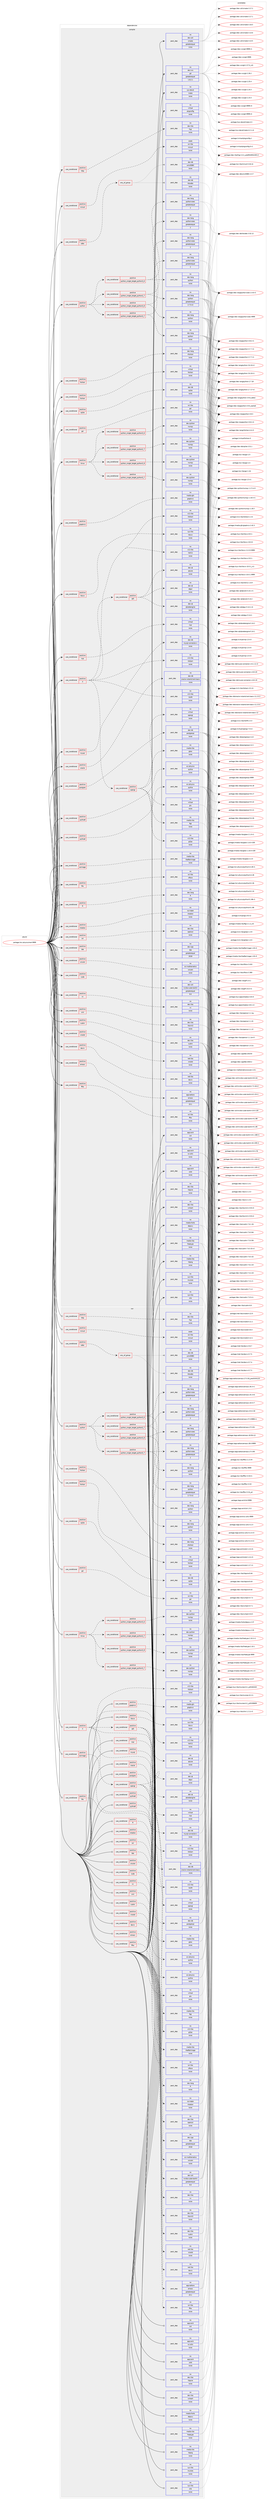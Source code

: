 digraph prolog {

# *************
# Graph options
# *************

newrank=true;
concentrate=true;
compound=true;
graph [rankdir=LR,fontname=Helvetica,fontsize=10,ranksep=1.5];#, ranksep=2.5, nodesep=0.2];
edge  [arrowhead=vee];
node  [fontname=Helvetica,fontsize=10];

# **********
# The ebuild
# **********

subgraph cluster_leftcol {
color=gray;
rank=same;
label=<<i>ebuild</i>>;
id [label="portage://sci-physics/root-9999", color=red, width=4, href="../sci-physics/root-9999.svg"];
}

# ****************
# The dependencies
# ****************

subgraph cluster_midcol {
color=gray;
label=<<i>dependencies</i>>;
subgraph cluster_compile {
fillcolor="#eeeeee";
style=filled;
label=<<i>compile</i>>;
subgraph cond1374 {
dependency8101 [label=<<TABLE BORDER="0" CELLBORDER="1" CELLSPACING="0" CELLPADDING="4"><TR><TD ROWSPAN="3" CELLPADDING="10">use_conditional</TD></TR><TR><TD>positive</TD></TR><TR><TD>R</TD></TR></TABLE>>, shape=none, color=red];
subgraph pack6619 {
dependency8102 [label=<<TABLE BORDER="0" CELLBORDER="1" CELLSPACING="0" CELLPADDING="4" WIDTH="220"><TR><TD ROWSPAN="6" CELLPADDING="30">pack_dep</TD></TR><TR><TD WIDTH="110">no</TD></TR><TR><TD>dev-lang</TD></TR><TR><TD>R</TD></TR><TR><TD>none</TD></TR><TR><TD></TD></TR></TABLE>>, shape=none, color=blue];
}
dependency8101:e -> dependency8102:w [weight=20,style="dashed",arrowhead="vee"];
}
id:e -> dependency8101:w [weight=20,style="solid",arrowhead="vee"];
subgraph cond1375 {
dependency8103 [label=<<TABLE BORDER="0" CELLBORDER="1" CELLSPACING="0" CELLPADDING="4"><TR><TD ROWSPAN="3" CELLPADDING="10">use_conditional</TD></TR><TR><TD>positive</TD></TR><TR><TD>X</TD></TR></TABLE>>, shape=none, color=red];
subgraph pack6620 {
dependency8104 [label=<<TABLE BORDER="0" CELLBORDER="1" CELLSPACING="0" CELLPADDING="4" WIDTH="220"><TR><TD ROWSPAN="6" CELLPADDING="30">pack_dep</TD></TR><TR><TD WIDTH="110">no</TD></TR><TR><TD>x11-libs</TD></TR><TR><TD>libX11</TD></TR><TR><TD>none</TD></TR><TR><TD></TD></TR></TABLE>>, shape=none, color=blue];
}
dependency8103:e -> dependency8104:w [weight=20,style="dashed",arrowhead="vee"];
subgraph pack6621 {
dependency8105 [label=<<TABLE BORDER="0" CELLBORDER="1" CELLSPACING="0" CELLPADDING="4" WIDTH="220"><TR><TD ROWSPAN="6" CELLPADDING="30">pack_dep</TD></TR><TR><TD WIDTH="110">no</TD></TR><TR><TD>x11-libs</TD></TR><TR><TD>libXext</TD></TR><TR><TD>none</TD></TR><TR><TD></TD></TR></TABLE>>, shape=none, color=blue];
}
dependency8103:e -> dependency8105:w [weight=20,style="dashed",arrowhead="vee"];
subgraph pack6622 {
dependency8106 [label=<<TABLE BORDER="0" CELLBORDER="1" CELLSPACING="0" CELLPADDING="4" WIDTH="220"><TR><TD ROWSPAN="6" CELLPADDING="30">pack_dep</TD></TR><TR><TD WIDTH="110">no</TD></TR><TR><TD>x11-libs</TD></TR><TR><TD>libXft</TD></TR><TR><TD>none</TD></TR><TR><TD></TD></TR></TABLE>>, shape=none, color=blue];
}
dependency8103:e -> dependency8106:w [weight=20,style="dashed",arrowhead="vee"];
subgraph pack6623 {
dependency8107 [label=<<TABLE BORDER="0" CELLBORDER="1" CELLSPACING="0" CELLPADDING="4" WIDTH="220"><TR><TD ROWSPAN="6" CELLPADDING="30">pack_dep</TD></TR><TR><TD WIDTH="110">no</TD></TR><TR><TD>x11-libs</TD></TR><TR><TD>libXpm</TD></TR><TR><TD>none</TD></TR><TR><TD></TD></TR></TABLE>>, shape=none, color=blue];
}
dependency8103:e -> dependency8107:w [weight=20,style="dashed",arrowhead="vee"];
subgraph cond1376 {
dependency8108 [label=<<TABLE BORDER="0" CELLBORDER="1" CELLSPACING="0" CELLPADDING="4"><TR><TD ROWSPAN="3" CELLPADDING="10">use_conditional</TD></TR><TR><TD>positive</TD></TR><TR><TD>opengl</TD></TR></TABLE>>, shape=none, color=red];
subgraph pack6624 {
dependency8109 [label=<<TABLE BORDER="0" CELLBORDER="1" CELLSPACING="0" CELLPADDING="4" WIDTH="220"><TR><TD ROWSPAN="6" CELLPADDING="30">pack_dep</TD></TR><TR><TD WIDTH="110">no</TD></TR><TR><TD>media-libs</TD></TR><TR><TD>ftgl</TD></TR><TR><TD>none</TD></TR><TR><TD></TD></TR></TABLE>>, shape=none, color=blue];
}
dependency8108:e -> dependency8109:w [weight=20,style="dashed",arrowhead="vee"];
subgraph pack6625 {
dependency8110 [label=<<TABLE BORDER="0" CELLBORDER="1" CELLSPACING="0" CELLPADDING="4" WIDTH="220"><TR><TD ROWSPAN="6" CELLPADDING="30">pack_dep</TD></TR><TR><TD WIDTH="110">no</TD></TR><TR><TD>media-libs</TD></TR><TR><TD>glew</TD></TR><TR><TD>none</TD></TR><TR><TD></TD></TR></TABLE>>, shape=none, color=blue];
}
dependency8108:e -> dependency8110:w [weight=20,style="dashed",arrowhead="vee"];
subgraph pack6626 {
dependency8111 [label=<<TABLE BORDER="0" CELLBORDER="1" CELLSPACING="0" CELLPADDING="4" WIDTH="220"><TR><TD ROWSPAN="6" CELLPADDING="30">pack_dep</TD></TR><TR><TD WIDTH="110">no</TD></TR><TR><TD>virtual</TD></TR><TR><TD>opengl</TD></TR><TR><TD>none</TD></TR><TR><TD></TD></TR></TABLE>>, shape=none, color=blue];
}
dependency8108:e -> dependency8111:w [weight=20,style="dashed",arrowhead="vee"];
subgraph pack6627 {
dependency8112 [label=<<TABLE BORDER="0" CELLBORDER="1" CELLSPACING="0" CELLPADDING="4" WIDTH="220"><TR><TD ROWSPAN="6" CELLPADDING="30">pack_dep</TD></TR><TR><TD WIDTH="110">no</TD></TR><TR><TD>virtual</TD></TR><TR><TD>glu</TD></TR><TR><TD>none</TD></TR><TR><TD></TD></TR></TABLE>>, shape=none, color=blue];
}
dependency8108:e -> dependency8112:w [weight=20,style="dashed",arrowhead="vee"];
subgraph pack6628 {
dependency8113 [label=<<TABLE BORDER="0" CELLBORDER="1" CELLSPACING="0" CELLPADDING="4" WIDTH="220"><TR><TD ROWSPAN="6" CELLPADDING="30">pack_dep</TD></TR><TR><TD WIDTH="110">no</TD></TR><TR><TD>x11-libs</TD></TR><TR><TD>gl2ps</TD></TR><TR><TD>none</TD></TR><TR><TD></TD></TR></TABLE>>, shape=none, color=blue];
}
dependency8108:e -> dependency8113:w [weight=20,style="dashed",arrowhead="vee"];
}
dependency8103:e -> dependency8108:w [weight=20,style="dashed",arrowhead="vee"];
subgraph cond1377 {
dependency8114 [label=<<TABLE BORDER="0" CELLBORDER="1" CELLSPACING="0" CELLPADDING="4"><TR><TD ROWSPAN="3" CELLPADDING="10">use_conditional</TD></TR><TR><TD>positive</TD></TR><TR><TD>qt5</TD></TR></TABLE>>, shape=none, color=red];
subgraph pack6629 {
dependency8115 [label=<<TABLE BORDER="0" CELLBORDER="1" CELLSPACING="0" CELLPADDING="4" WIDTH="220"><TR><TD ROWSPAN="6" CELLPADDING="30">pack_dep</TD></TR><TR><TD WIDTH="110">no</TD></TR><TR><TD>dev-qt</TD></TR><TR><TD>qtcore</TD></TR><TR><TD>none</TD></TR><TR><TD></TD></TR></TABLE>>, shape=none, color=blue];
}
dependency8114:e -> dependency8115:w [weight=20,style="dashed",arrowhead="vee"];
subgraph pack6630 {
dependency8116 [label=<<TABLE BORDER="0" CELLBORDER="1" CELLSPACING="0" CELLPADDING="4" WIDTH="220"><TR><TD ROWSPAN="6" CELLPADDING="30">pack_dep</TD></TR><TR><TD WIDTH="110">no</TD></TR><TR><TD>dev-qt</TD></TR><TR><TD>qtgui</TD></TR><TR><TD>none</TD></TR><TR><TD></TD></TR></TABLE>>, shape=none, color=blue];
}
dependency8114:e -> dependency8116:w [weight=20,style="dashed",arrowhead="vee"];
subgraph pack6631 {
dependency8117 [label=<<TABLE BORDER="0" CELLBORDER="1" CELLSPACING="0" CELLPADDING="4" WIDTH="220"><TR><TD ROWSPAN="6" CELLPADDING="30">pack_dep</TD></TR><TR><TD WIDTH="110">no</TD></TR><TR><TD>dev-qt</TD></TR><TR><TD>qtwebengine</TD></TR><TR><TD>none</TD></TR><TR><TD></TD></TR></TABLE>>, shape=none, color=blue];
}
dependency8114:e -> dependency8117:w [weight=20,style="dashed",arrowhead="vee"];
}
dependency8103:e -> dependency8114:w [weight=20,style="dashed",arrowhead="vee"];
}
id:e -> dependency8103:w [weight=20,style="solid",arrowhead="vee"];
subgraph cond1378 {
dependency8118 [label=<<TABLE BORDER="0" CELLBORDER="1" CELLSPACING="0" CELLPADDING="4"><TR><TD ROWSPAN="3" CELLPADDING="10">use_conditional</TD></TR><TR><TD>positive</TD></TR><TR><TD>asimage</TD></TR></TABLE>>, shape=none, color=red];
subgraph pack6632 {
dependency8119 [label=<<TABLE BORDER="0" CELLBORDER="1" CELLSPACING="0" CELLPADDING="4" WIDTH="220"><TR><TD ROWSPAN="6" CELLPADDING="30">pack_dep</TD></TR><TR><TD WIDTH="110">no</TD></TR><TR><TD>media-libs</TD></TR><TR><TD>libafterimage</TD></TR><TR><TD>none</TD></TR><TR><TD></TD></TR></TABLE>>, shape=none, color=blue];
}
dependency8118:e -> dependency8119:w [weight=20,style="dashed",arrowhead="vee"];
}
id:e -> dependency8118:w [weight=20,style="solid",arrowhead="vee"];
subgraph cond1379 {
dependency8120 [label=<<TABLE BORDER="0" CELLBORDER="1" CELLSPACING="0" CELLPADDING="4"><TR><TD ROWSPAN="3" CELLPADDING="10">use_conditional</TD></TR><TR><TD>positive</TD></TR><TR><TD>cuda</TD></TR></TABLE>>, shape=none, color=red];
subgraph pack6633 {
dependency8121 [label=<<TABLE BORDER="0" CELLBORDER="1" CELLSPACING="0" CELLPADDING="4" WIDTH="220"><TR><TD ROWSPAN="6" CELLPADDING="30">pack_dep</TD></TR><TR><TD WIDTH="110">no</TD></TR><TR><TD>dev-util</TD></TR><TR><TD>nvidia-cuda-toolkit</TD></TR><TR><TD>greaterequal</TD></TR><TR><TD>9.0</TD></TR></TABLE>>, shape=none, color=blue];
}
dependency8120:e -> dependency8121:w [weight=20,style="dashed",arrowhead="vee"];
}
id:e -> dependency8120:w [weight=20,style="solid",arrowhead="vee"];
subgraph cond1380 {
dependency8122 [label=<<TABLE BORDER="0" CELLBORDER="1" CELLSPACING="0" CELLPADDING="4"><TR><TD ROWSPAN="3" CELLPADDING="10">use_conditional</TD></TR><TR><TD>positive</TD></TR><TR><TD>cudnn</TD></TR></TABLE>>, shape=none, color=red];
subgraph pack6634 {
dependency8123 [label=<<TABLE BORDER="0" CELLBORDER="1" CELLSPACING="0" CELLPADDING="4" WIDTH="220"><TR><TD ROWSPAN="6" CELLPADDING="30">pack_dep</TD></TR><TR><TD WIDTH="110">no</TD></TR><TR><TD>dev-libs</TD></TR><TR><TD>cudnn</TD></TR><TR><TD>none</TD></TR><TR><TD></TD></TR></TABLE>>, shape=none, color=blue];
}
dependency8122:e -> dependency8123:w [weight=20,style="dashed",arrowhead="vee"];
}
id:e -> dependency8122:w [weight=20,style="solid",arrowhead="vee"];
subgraph cond1381 {
dependency8124 [label=<<TABLE BORDER="0" CELLBORDER="1" CELLSPACING="0" CELLPADDING="4"><TR><TD ROWSPAN="3" CELLPADDING="10">use_conditional</TD></TR><TR><TD>positive</TD></TR><TR><TD>davix</TD></TR></TABLE>>, shape=none, color=red];
subgraph pack6635 {
dependency8125 [label=<<TABLE BORDER="0" CELLBORDER="1" CELLSPACING="0" CELLPADDING="4" WIDTH="220"><TR><TD ROWSPAN="6" CELLPADDING="30">pack_dep</TD></TR><TR><TD WIDTH="110">no</TD></TR><TR><TD>net-libs</TD></TR><TR><TD>davix</TD></TR><TR><TD>none</TD></TR><TR><TD></TD></TR></TABLE>>, shape=none, color=blue];
}
dependency8124:e -> dependency8125:w [weight=20,style="dashed",arrowhead="vee"];
}
id:e -> dependency8124:w [weight=20,style="solid",arrowhead="vee"];
subgraph cond1382 {
dependency8126 [label=<<TABLE BORDER="0" CELLBORDER="1" CELLSPACING="0" CELLPADDING="4"><TR><TD ROWSPAN="3" CELLPADDING="10">use_conditional</TD></TR><TR><TD>positive</TD></TR><TR><TD>emacs</TD></TR></TABLE>>, shape=none, color=red];
subgraph pack6636 {
dependency8127 [label=<<TABLE BORDER="0" CELLBORDER="1" CELLSPACING="0" CELLPADDING="4" WIDTH="220"><TR><TD ROWSPAN="6" CELLPADDING="30">pack_dep</TD></TR><TR><TD WIDTH="110">no</TD></TR><TR><TD>app-editors</TD></TR><TR><TD>emacs</TD></TR><TR><TD>greaterequal</TD></TR><TR><TD>23.1</TD></TR></TABLE>>, shape=none, color=blue];
}
dependency8126:e -> dependency8127:w [weight=20,style="dashed",arrowhead="vee"];
}
id:e -> dependency8126:w [weight=20,style="solid",arrowhead="vee"];
subgraph cond1383 {
dependency8128 [label=<<TABLE BORDER="0" CELLBORDER="1" CELLSPACING="0" CELLPADDING="4"><TR><TD ROWSPAN="3" CELLPADDING="10">use_conditional</TD></TR><TR><TD>positive</TD></TR><TR><TD>fftw</TD></TR></TABLE>>, shape=none, color=red];
subgraph pack6637 {
dependency8129 [label=<<TABLE BORDER="0" CELLBORDER="1" CELLSPACING="0" CELLPADDING="4" WIDTH="220"><TR><TD ROWSPAN="6" CELLPADDING="30">pack_dep</TD></TR><TR><TD WIDTH="110">no</TD></TR><TR><TD>sci-libs</TD></TR><TR><TD>fftw</TD></TR><TR><TD>none</TD></TR><TR><TD></TD></TR></TABLE>>, shape=none, color=blue];
}
dependency8128:e -> dependency8129:w [weight=20,style="dashed",arrowhead="vee"];
}
id:e -> dependency8128:w [weight=20,style="solid",arrowhead="vee"];
subgraph cond1384 {
dependency8130 [label=<<TABLE BORDER="0" CELLBORDER="1" CELLSPACING="0" CELLPADDING="4"><TR><TD ROWSPAN="3" CELLPADDING="10">use_conditional</TD></TR><TR><TD>positive</TD></TR><TR><TD>fits</TD></TR></TABLE>>, shape=none, color=red];
subgraph pack6638 {
dependency8131 [label=<<TABLE BORDER="0" CELLBORDER="1" CELLSPACING="0" CELLPADDING="4" WIDTH="220"><TR><TD ROWSPAN="6" CELLPADDING="30">pack_dep</TD></TR><TR><TD WIDTH="110">no</TD></TR><TR><TD>sci-libs</TD></TR><TR><TD>cfitsio</TD></TR><TR><TD>none</TD></TR><TR><TD></TD></TR></TABLE>>, shape=none, color=blue];
}
dependency8130:e -> dependency8131:w [weight=20,style="dashed",arrowhead="vee"];
}
id:e -> dependency8130:w [weight=20,style="solid",arrowhead="vee"];
subgraph cond1385 {
dependency8132 [label=<<TABLE BORDER="0" CELLBORDER="1" CELLSPACING="0" CELLPADDING="4"><TR><TD ROWSPAN="3" CELLPADDING="10">use_conditional</TD></TR><TR><TD>positive</TD></TR><TR><TD>fortran</TD></TR></TABLE>>, shape=none, color=red];
subgraph pack6639 {
dependency8133 [label=<<TABLE BORDER="0" CELLBORDER="1" CELLSPACING="0" CELLPADDING="4" WIDTH="220"><TR><TD ROWSPAN="6" CELLPADDING="30">pack_dep</TD></TR><TR><TD WIDTH="110">no</TD></TR><TR><TD>dev-lang</TD></TR><TR><TD>cfortran</TD></TR><TR><TD>none</TD></TR><TR><TD></TD></TR></TABLE>>, shape=none, color=blue];
}
dependency8132:e -> dependency8133:w [weight=20,style="dashed",arrowhead="vee"];
}
id:e -> dependency8132:w [weight=20,style="solid",arrowhead="vee"];
subgraph cond1386 {
dependency8134 [label=<<TABLE BORDER="0" CELLBORDER="1" CELLSPACING="0" CELLPADDING="4"><TR><TD ROWSPAN="3" CELLPADDING="10">use_conditional</TD></TR><TR><TD>positive</TD></TR><TR><TD>fortran</TD></TR></TABLE>>, shape=none, color=red];
subgraph pack6640 {
dependency8135 [label=<<TABLE BORDER="0" CELLBORDER="1" CELLSPACING="0" CELLPADDING="4" WIDTH="220"><TR><TD ROWSPAN="6" CELLPADDING="30">pack_dep</TD></TR><TR><TD WIDTH="110">no</TD></TR><TR><TD>virtual</TD></TR><TR><TD>fortran</TD></TR><TR><TD>none</TD></TR><TR><TD></TD></TR></TABLE>>, shape=none, color=blue];
}
dependency8134:e -> dependency8135:w [weight=20,style="dashed",arrowhead="vee"];
}
id:e -> dependency8134:w [weight=20,style="solid",arrowhead="vee"];
subgraph cond1387 {
dependency8136 [label=<<TABLE BORDER="0" CELLBORDER="1" CELLSPACING="0" CELLPADDING="4"><TR><TD ROWSPAN="3" CELLPADDING="10">use_conditional</TD></TR><TR><TD>positive</TD></TR><TR><TD>graphviz</TD></TR></TABLE>>, shape=none, color=red];
subgraph pack6641 {
dependency8137 [label=<<TABLE BORDER="0" CELLBORDER="1" CELLSPACING="0" CELLPADDING="4" WIDTH="220"><TR><TD ROWSPAN="6" CELLPADDING="30">pack_dep</TD></TR><TR><TD WIDTH="110">no</TD></TR><TR><TD>media-gfx</TD></TR><TR><TD>graphviz</TD></TR><TR><TD>none</TD></TR><TR><TD></TD></TR></TABLE>>, shape=none, color=blue];
}
dependency8136:e -> dependency8137:w [weight=20,style="dashed",arrowhead="vee"];
}
id:e -> dependency8136:w [weight=20,style="solid",arrowhead="vee"];
subgraph cond1388 {
dependency8138 [label=<<TABLE BORDER="0" CELLBORDER="1" CELLSPACING="0" CELLPADDING="4"><TR><TD ROWSPAN="3" CELLPADDING="10">use_conditional</TD></TR><TR><TD>positive</TD></TR><TR><TD>gsl</TD></TR></TABLE>>, shape=none, color=red];
subgraph pack6642 {
dependency8139 [label=<<TABLE BORDER="0" CELLBORDER="1" CELLSPACING="0" CELLPADDING="4" WIDTH="220"><TR><TD ROWSPAN="6" CELLPADDING="30">pack_dep</TD></TR><TR><TD WIDTH="110">no</TD></TR><TR><TD>sci-libs</TD></TR><TR><TD>gsl</TD></TR><TR><TD>none</TD></TR><TR><TD></TD></TR></TABLE>>, shape=none, color=blue];
}
dependency8138:e -> dependency8139:w [weight=20,style="dashed",arrowhead="vee"];
}
id:e -> dependency8138:w [weight=20,style="solid",arrowhead="vee"];
subgraph cond1389 {
dependency8140 [label=<<TABLE BORDER="0" CELLBORDER="1" CELLSPACING="0" CELLPADDING="4"><TR><TD ROWSPAN="3" CELLPADDING="10">use_conditional</TD></TR><TR><TD>positive</TD></TR><TR><TD>http</TD></TR></TABLE>>, shape=none, color=red];
subgraph pack6643 {
dependency8141 [label=<<TABLE BORDER="0" CELLBORDER="1" CELLSPACING="0" CELLPADDING="4" WIDTH="220"><TR><TD ROWSPAN="6" CELLPADDING="30">pack_dep</TD></TR><TR><TD WIDTH="110">no</TD></TR><TR><TD>dev-libs</TD></TR><TR><TD>fcgi</TD></TR><TR><TD>none</TD></TR><TR><TD></TD></TR></TABLE>>, shape=none, color=blue];
}
dependency8140:e -> dependency8141:w [weight=20,style="dashed",arrowhead="vee"];
}
id:e -> dependency8140:w [weight=20,style="solid",arrowhead="vee"];
subgraph cond1390 {
dependency8142 [label=<<TABLE BORDER="0" CELLBORDER="1" CELLSPACING="0" CELLPADDING="4"><TR><TD ROWSPAN="3" CELLPADDING="10">use_conditional</TD></TR><TR><TD>positive</TD></TR><TR><TD>libcxx</TD></TR></TABLE>>, shape=none, color=red];
subgraph pack6644 {
dependency8143 [label=<<TABLE BORDER="0" CELLBORDER="1" CELLSPACING="0" CELLPADDING="4" WIDTH="220"><TR><TD ROWSPAN="6" CELLPADDING="30">pack_dep</TD></TR><TR><TD WIDTH="110">no</TD></TR><TR><TD>sys-libs</TD></TR><TR><TD>libcxx</TD></TR><TR><TD>none</TD></TR><TR><TD></TD></TR></TABLE>>, shape=none, color=blue];
}
dependency8142:e -> dependency8143:w [weight=20,style="dashed",arrowhead="vee"];
}
id:e -> dependency8142:w [weight=20,style="solid",arrowhead="vee"];
subgraph cond1391 {
dependency8144 [label=<<TABLE BORDER="0" CELLBORDER="1" CELLSPACING="0" CELLPADDING="4"><TR><TD ROWSPAN="3" CELLPADDING="10">use_conditional</TD></TR><TR><TD>positive</TD></TR><TR><TD>minuit</TD></TR></TABLE>>, shape=none, color=red];
subgraph pack6645 {
dependency8145 [label=<<TABLE BORDER="0" CELLBORDER="1" CELLSPACING="0" CELLPADDING="4" WIDTH="220"><TR><TD ROWSPAN="6" CELLPADDING="30">pack_dep</TD></TR><TR><TD WIDTH="110">weak</TD></TR><TR><TD>sci-libs</TD></TR><TR><TD>minuit</TD></TR><TR><TD>none</TD></TR><TR><TD></TD></TR></TABLE>>, shape=none, color=blue];
}
dependency8144:e -> dependency8145:w [weight=20,style="dashed",arrowhead="vee"];
}
id:e -> dependency8144:w [weight=20,style="solid",arrowhead="vee"];
subgraph cond1392 {
dependency8146 [label=<<TABLE BORDER="0" CELLBORDER="1" CELLSPACING="0" CELLPADDING="4"><TR><TD ROWSPAN="3" CELLPADDING="10">use_conditional</TD></TR><TR><TD>positive</TD></TR><TR><TD>mpi</TD></TR></TABLE>>, shape=none, color=red];
subgraph pack6646 {
dependency8147 [label=<<TABLE BORDER="0" CELLBORDER="1" CELLSPACING="0" CELLPADDING="4" WIDTH="220"><TR><TD ROWSPAN="6" CELLPADDING="30">pack_dep</TD></TR><TR><TD WIDTH="110">no</TD></TR><TR><TD>virtual</TD></TR><TR><TD>mpi</TD></TR><TR><TD>none</TD></TR><TR><TD></TD></TR></TABLE>>, shape=none, color=blue];
}
dependency8146:e -> dependency8147:w [weight=20,style="dashed",arrowhead="vee"];
}
id:e -> dependency8146:w [weight=20,style="solid",arrowhead="vee"];
subgraph cond1393 {
dependency8148 [label=<<TABLE BORDER="0" CELLBORDER="1" CELLSPACING="0" CELLPADDING="4"><TR><TD ROWSPAN="3" CELLPADDING="10">use_conditional</TD></TR><TR><TD>positive</TD></TR><TR><TD>mysql</TD></TR></TABLE>>, shape=none, color=red];
subgraph pack6647 {
dependency8149 [label=<<TABLE BORDER="0" CELLBORDER="1" CELLSPACING="0" CELLPADDING="4" WIDTH="220"><TR><TD ROWSPAN="6" CELLPADDING="30">pack_dep</TD></TR><TR><TD WIDTH="110">no</TD></TR><TR><TD>dev-db</TD></TR><TR><TD>mysql-connector-c</TD></TR><TR><TD>none</TD></TR><TR><TD></TD></TR></TABLE>>, shape=none, color=blue];
}
dependency8148:e -> dependency8149:w [weight=20,style="dashed",arrowhead="vee"];
}
id:e -> dependency8148:w [weight=20,style="solid",arrowhead="vee"];
subgraph cond1394 {
dependency8150 [label=<<TABLE BORDER="0" CELLBORDER="1" CELLSPACING="0" CELLPADDING="4"><TR><TD ROWSPAN="3" CELLPADDING="10">use_conditional</TD></TR><TR><TD>positive</TD></TR><TR><TD>odbc</TD></TR></TABLE>>, shape=none, color=red];
subgraph any99 {
dependency8151 [label=<<TABLE BORDER="0" CELLBORDER="1" CELLSPACING="0" CELLPADDING="4"><TR><TD CELLPADDING="10">any_of_group</TD></TR></TABLE>>, shape=none, color=red];subgraph pack6648 {
dependency8152 [label=<<TABLE BORDER="0" CELLBORDER="1" CELLSPACING="0" CELLPADDING="4" WIDTH="220"><TR><TD ROWSPAN="6" CELLPADDING="30">pack_dep</TD></TR><TR><TD WIDTH="110">no</TD></TR><TR><TD>dev-db</TD></TR><TR><TD>libiodbc</TD></TR><TR><TD>none</TD></TR><TR><TD></TD></TR></TABLE>>, shape=none, color=blue];
}
dependency8151:e -> dependency8152:w [weight=20,style="dotted",arrowhead="oinv"];
subgraph pack6649 {
dependency8153 [label=<<TABLE BORDER="0" CELLBORDER="1" CELLSPACING="0" CELLPADDING="4" WIDTH="220"><TR><TD ROWSPAN="6" CELLPADDING="30">pack_dep</TD></TR><TR><TD WIDTH="110">no</TD></TR><TR><TD>dev-db</TD></TR><TR><TD>unixODBC</TD></TR><TR><TD>none</TD></TR><TR><TD></TD></TR></TABLE>>, shape=none, color=blue];
}
dependency8151:e -> dependency8153:w [weight=20,style="dotted",arrowhead="oinv"];
}
dependency8150:e -> dependency8151:w [weight=20,style="dashed",arrowhead="vee"];
}
id:e -> dependency8150:w [weight=20,style="solid",arrowhead="vee"];
subgraph cond1395 {
dependency8154 [label=<<TABLE BORDER="0" CELLBORDER="1" CELLSPACING="0" CELLPADDING="4"><TR><TD ROWSPAN="3" CELLPADDING="10">use_conditional</TD></TR><TR><TD>positive</TD></TR><TR><TD>oracle</TD></TR></TABLE>>, shape=none, color=red];
subgraph pack6650 {
dependency8155 [label=<<TABLE BORDER="0" CELLBORDER="1" CELLSPACING="0" CELLPADDING="4" WIDTH="220"><TR><TD ROWSPAN="6" CELLPADDING="30">pack_dep</TD></TR><TR><TD WIDTH="110">no</TD></TR><TR><TD>dev-db</TD></TR><TR><TD>oracle-instantclient-basic</TD></TR><TR><TD>none</TD></TR><TR><TD></TD></TR></TABLE>>, shape=none, color=blue];
}
dependency8154:e -> dependency8155:w [weight=20,style="dashed",arrowhead="vee"];
}
id:e -> dependency8154:w [weight=20,style="solid",arrowhead="vee"];
subgraph cond1396 {
dependency8156 [label=<<TABLE BORDER="0" CELLBORDER="1" CELLSPACING="0" CELLPADDING="4"><TR><TD ROWSPAN="3" CELLPADDING="10">use_conditional</TD></TR><TR><TD>positive</TD></TR><TR><TD>postgres</TD></TR></TABLE>>, shape=none, color=red];
subgraph pack6651 {
dependency8157 [label=<<TABLE BORDER="0" CELLBORDER="1" CELLSPACING="0" CELLPADDING="4" WIDTH="220"><TR><TD ROWSPAN="6" CELLPADDING="30">pack_dep</TD></TR><TR><TD WIDTH="110">no</TD></TR><TR><TD>dev-db</TD></TR><TR><TD>postgresql</TD></TR><TR><TD>none</TD></TR><TR><TD></TD></TR></TABLE>>, shape=none, color=blue];
}
dependency8156:e -> dependency8157:w [weight=20,style="dashed",arrowhead="vee"];
}
id:e -> dependency8156:w [weight=20,style="solid",arrowhead="vee"];
subgraph cond1397 {
dependency8158 [label=<<TABLE BORDER="0" CELLBORDER="1" CELLSPACING="0" CELLPADDING="4"><TR><TD ROWSPAN="3" CELLPADDING="10">use_conditional</TD></TR><TR><TD>positive</TD></TR><TR><TD>pythia6</TD></TR></TABLE>>, shape=none, color=red];
subgraph pack6652 {
dependency8159 [label=<<TABLE BORDER="0" CELLBORDER="1" CELLSPACING="0" CELLPADDING="4" WIDTH="220"><TR><TD ROWSPAN="6" CELLPADDING="30">pack_dep</TD></TR><TR><TD WIDTH="110">no</TD></TR><TR><TD>sci-physics</TD></TR><TR><TD>pythia</TD></TR><TR><TD>none</TD></TR><TR><TD></TD></TR></TABLE>>, shape=none, color=blue];
}
dependency8158:e -> dependency8159:w [weight=20,style="dashed",arrowhead="vee"];
}
id:e -> dependency8158:w [weight=20,style="solid",arrowhead="vee"];
subgraph cond1398 {
dependency8160 [label=<<TABLE BORDER="0" CELLBORDER="1" CELLSPACING="0" CELLPADDING="4"><TR><TD ROWSPAN="3" CELLPADDING="10">use_conditional</TD></TR><TR><TD>positive</TD></TR><TR><TD>pythia8</TD></TR></TABLE>>, shape=none, color=red];
subgraph pack6653 {
dependency8161 [label=<<TABLE BORDER="0" CELLBORDER="1" CELLSPACING="0" CELLPADDING="4" WIDTH="220"><TR><TD ROWSPAN="6" CELLPADDING="30">pack_dep</TD></TR><TR><TD WIDTH="110">no</TD></TR><TR><TD>sci-physics</TD></TR><TR><TD>pythia</TD></TR><TR><TD>none</TD></TR><TR><TD></TD></TR></TABLE>>, shape=none, color=blue];
}
dependency8160:e -> dependency8161:w [weight=20,style="dashed",arrowhead="vee"];
}
id:e -> dependency8160:w [weight=20,style="solid",arrowhead="vee"];
subgraph cond1399 {
dependency8162 [label=<<TABLE BORDER="0" CELLBORDER="1" CELLSPACING="0" CELLPADDING="4"><TR><TD ROWSPAN="3" CELLPADDING="10">use_conditional</TD></TR><TR><TD>positive</TD></TR><TR><TD>python</TD></TR></TABLE>>, shape=none, color=red];
subgraph cond1400 {
dependency8163 [label=<<TABLE BORDER="0" CELLBORDER="1" CELLSPACING="0" CELLPADDING="4"><TR><TD ROWSPAN="3" CELLPADDING="10">use_conditional</TD></TR><TR><TD>positive</TD></TR><TR><TD>python_single_target_python2_7</TD></TR></TABLE>>, shape=none, color=red];
subgraph pack6654 {
dependency8164 [label=<<TABLE BORDER="0" CELLBORDER="1" CELLSPACING="0" CELLPADDING="4" WIDTH="220"><TR><TD ROWSPAN="6" CELLPADDING="30">pack_dep</TD></TR><TR><TD WIDTH="110">no</TD></TR><TR><TD>dev-lang</TD></TR><TR><TD>python</TD></TR><TR><TD>greaterequal</TD></TR><TR><TD>2.7.5-r2</TD></TR></TABLE>>, shape=none, color=blue];
}
dependency8163:e -> dependency8164:w [weight=20,style="dashed",arrowhead="vee"];
subgraph pack6655 {
dependency8165 [label=<<TABLE BORDER="0" CELLBORDER="1" CELLSPACING="0" CELLPADDING="4" WIDTH="220"><TR><TD ROWSPAN="6" CELLPADDING="30">pack_dep</TD></TR><TR><TD WIDTH="110">no</TD></TR><TR><TD>dev-lang</TD></TR><TR><TD>python-exec</TD></TR><TR><TD>greaterequal</TD></TR><TR><TD>2</TD></TR></TABLE>>, shape=none, color=blue];
}
dependency8163:e -> dependency8165:w [weight=20,style="dashed",arrowhead="vee"];
}
dependency8162:e -> dependency8163:w [weight=20,style="dashed",arrowhead="vee"];
subgraph cond1401 {
dependency8166 [label=<<TABLE BORDER="0" CELLBORDER="1" CELLSPACING="0" CELLPADDING="4"><TR><TD ROWSPAN="3" CELLPADDING="10">use_conditional</TD></TR><TR><TD>positive</TD></TR><TR><TD>python_single_target_python3_6</TD></TR></TABLE>>, shape=none, color=red];
subgraph pack6656 {
dependency8167 [label=<<TABLE BORDER="0" CELLBORDER="1" CELLSPACING="0" CELLPADDING="4" WIDTH="220"><TR><TD ROWSPAN="6" CELLPADDING="30">pack_dep</TD></TR><TR><TD WIDTH="110">no</TD></TR><TR><TD>dev-lang</TD></TR><TR><TD>python</TD></TR><TR><TD>none</TD></TR><TR><TD></TD></TR></TABLE>>, shape=none, color=blue];
}
dependency8166:e -> dependency8167:w [weight=20,style="dashed",arrowhead="vee"];
subgraph pack6657 {
dependency8168 [label=<<TABLE BORDER="0" CELLBORDER="1" CELLSPACING="0" CELLPADDING="4" WIDTH="220"><TR><TD ROWSPAN="6" CELLPADDING="30">pack_dep</TD></TR><TR><TD WIDTH="110">no</TD></TR><TR><TD>dev-lang</TD></TR><TR><TD>python-exec</TD></TR><TR><TD>greaterequal</TD></TR><TR><TD>2</TD></TR></TABLE>>, shape=none, color=blue];
}
dependency8166:e -> dependency8168:w [weight=20,style="dashed",arrowhead="vee"];
}
dependency8162:e -> dependency8166:w [weight=20,style="dashed",arrowhead="vee"];
subgraph cond1402 {
dependency8169 [label=<<TABLE BORDER="0" CELLBORDER="1" CELLSPACING="0" CELLPADDING="4"><TR><TD ROWSPAN="3" CELLPADDING="10">use_conditional</TD></TR><TR><TD>positive</TD></TR><TR><TD>python_single_target_python3_7</TD></TR></TABLE>>, shape=none, color=red];
subgraph pack6658 {
dependency8170 [label=<<TABLE BORDER="0" CELLBORDER="1" CELLSPACING="0" CELLPADDING="4" WIDTH="220"><TR><TD ROWSPAN="6" CELLPADDING="30">pack_dep</TD></TR><TR><TD WIDTH="110">no</TD></TR><TR><TD>dev-lang</TD></TR><TR><TD>python</TD></TR><TR><TD>none</TD></TR><TR><TD></TD></TR></TABLE>>, shape=none, color=blue];
}
dependency8169:e -> dependency8170:w [weight=20,style="dashed",arrowhead="vee"];
subgraph pack6659 {
dependency8171 [label=<<TABLE BORDER="0" CELLBORDER="1" CELLSPACING="0" CELLPADDING="4" WIDTH="220"><TR><TD ROWSPAN="6" CELLPADDING="30">pack_dep</TD></TR><TR><TD WIDTH="110">no</TD></TR><TR><TD>dev-lang</TD></TR><TR><TD>python-exec</TD></TR><TR><TD>greaterequal</TD></TR><TR><TD>2</TD></TR></TABLE>>, shape=none, color=blue];
}
dependency8169:e -> dependency8171:w [weight=20,style="dashed",arrowhead="vee"];
}
dependency8162:e -> dependency8169:w [weight=20,style="dashed",arrowhead="vee"];
subgraph cond1403 {
dependency8172 [label=<<TABLE BORDER="0" CELLBORDER="1" CELLSPACING="0" CELLPADDING="4"><TR><TD ROWSPAN="3" CELLPADDING="10">use_conditional</TD></TR><TR><TD>positive</TD></TR><TR><TD>python_single_target_python3_8</TD></TR></TABLE>>, shape=none, color=red];
subgraph pack6660 {
dependency8173 [label=<<TABLE BORDER="0" CELLBORDER="1" CELLSPACING="0" CELLPADDING="4" WIDTH="220"><TR><TD ROWSPAN="6" CELLPADDING="30">pack_dep</TD></TR><TR><TD WIDTH="110">no</TD></TR><TR><TD>dev-lang</TD></TR><TR><TD>python</TD></TR><TR><TD>none</TD></TR><TR><TD></TD></TR></TABLE>>, shape=none, color=blue];
}
dependency8172:e -> dependency8173:w [weight=20,style="dashed",arrowhead="vee"];
subgraph pack6661 {
dependency8174 [label=<<TABLE BORDER="0" CELLBORDER="1" CELLSPACING="0" CELLPADDING="4" WIDTH="220"><TR><TD ROWSPAN="6" CELLPADDING="30">pack_dep</TD></TR><TR><TD WIDTH="110">no</TD></TR><TR><TD>dev-lang</TD></TR><TR><TD>python-exec</TD></TR><TR><TD>greaterequal</TD></TR><TR><TD>2</TD></TR></TABLE>>, shape=none, color=blue];
}
dependency8172:e -> dependency8174:w [weight=20,style="dashed",arrowhead="vee"];
}
dependency8162:e -> dependency8172:w [weight=20,style="dashed",arrowhead="vee"];
}
id:e -> dependency8162:w [weight=20,style="solid",arrowhead="vee"];
subgraph cond1404 {
dependency8175 [label=<<TABLE BORDER="0" CELLBORDER="1" CELLSPACING="0" CELLPADDING="4"><TR><TD ROWSPAN="3" CELLPADDING="10">use_conditional</TD></TR><TR><TD>positive</TD></TR><TR><TD>shadow</TD></TR></TABLE>>, shape=none, color=red];
subgraph pack6662 {
dependency8176 [label=<<TABLE BORDER="0" CELLBORDER="1" CELLSPACING="0" CELLPADDING="4" WIDTH="220"><TR><TD ROWSPAN="6" CELLPADDING="30">pack_dep</TD></TR><TR><TD WIDTH="110">no</TD></TR><TR><TD>sys-apps</TD></TR><TR><TD>shadow</TD></TR><TR><TD>none</TD></TR><TR><TD></TD></TR></TABLE>>, shape=none, color=blue];
}
dependency8175:e -> dependency8176:w [weight=20,style="dashed",arrowhead="vee"];
}
id:e -> dependency8175:w [weight=20,style="solid",arrowhead="vee"];
subgraph cond1405 {
dependency8177 [label=<<TABLE BORDER="0" CELLBORDER="1" CELLSPACING="0" CELLPADDING="4"><TR><TD ROWSPAN="3" CELLPADDING="10">use_conditional</TD></TR><TR><TD>positive</TD></TR><TR><TD>sqlite</TD></TR></TABLE>>, shape=none, color=red];
subgraph pack6663 {
dependency8178 [label=<<TABLE BORDER="0" CELLBORDER="1" CELLSPACING="0" CELLPADDING="4" WIDTH="220"><TR><TD ROWSPAN="6" CELLPADDING="30">pack_dep</TD></TR><TR><TD WIDTH="110">no</TD></TR><TR><TD>dev-db</TD></TR><TR><TD>sqlite</TD></TR><TR><TD>none</TD></TR><TR><TD></TD></TR></TABLE>>, shape=none, color=blue];
}
dependency8177:e -> dependency8178:w [weight=20,style="dashed",arrowhead="vee"];
}
id:e -> dependency8177:w [weight=20,style="solid",arrowhead="vee"];
subgraph cond1406 {
dependency8179 [label=<<TABLE BORDER="0" CELLBORDER="1" CELLSPACING="0" CELLPADDING="4"><TR><TD ROWSPAN="3" CELLPADDING="10">use_conditional</TD></TR><TR><TD>positive</TD></TR><TR><TD>ssl</TD></TR></TABLE>>, shape=none, color=red];
subgraph pack6664 {
dependency8180 [label=<<TABLE BORDER="0" CELLBORDER="1" CELLSPACING="0" CELLPADDING="4" WIDTH="220"><TR><TD ROWSPAN="6" CELLPADDING="30">pack_dep</TD></TR><TR><TD WIDTH="110">no</TD></TR><TR><TD>dev-libs</TD></TR><TR><TD>openssl</TD></TR><TR><TD>none</TD></TR><TR><TD></TD></TR></TABLE>>, shape=none, color=blue];
}
dependency8179:e -> dependency8180:w [weight=20,style="dashed",arrowhead="vee"];
}
id:e -> dependency8179:w [weight=20,style="solid",arrowhead="vee"];
subgraph cond1407 {
dependency8181 [label=<<TABLE BORDER="0" CELLBORDER="1" CELLSPACING="0" CELLPADDING="4"><TR><TD ROWSPAN="3" CELLPADDING="10">use_conditional</TD></TR><TR><TD>positive</TD></TR><TR><TD>tbb</TD></TR></TABLE>>, shape=none, color=red];
subgraph pack6665 {
dependency8182 [label=<<TABLE BORDER="0" CELLBORDER="1" CELLSPACING="0" CELLPADDING="4" WIDTH="220"><TR><TD ROWSPAN="6" CELLPADDING="30">pack_dep</TD></TR><TR><TD WIDTH="110">no</TD></TR><TR><TD>dev-cpp</TD></TR><TR><TD>tbb</TD></TR><TR><TD>greaterequal</TD></TR><TR><TD>2018</TD></TR></TABLE>>, shape=none, color=blue];
}
dependency8181:e -> dependency8182:w [weight=20,style="dashed",arrowhead="vee"];
}
id:e -> dependency8181:w [weight=20,style="solid",arrowhead="vee"];
subgraph cond1408 {
dependency8183 [label=<<TABLE BORDER="0" CELLBORDER="1" CELLSPACING="0" CELLPADDING="4"><TR><TD ROWSPAN="3" CELLPADDING="10">use_conditional</TD></TR><TR><TD>positive</TD></TR><TR><TD>tmva</TD></TR></TABLE>>, shape=none, color=red];
subgraph cond1409 {
dependency8184 [label=<<TABLE BORDER="0" CELLBORDER="1" CELLSPACING="0" CELLPADDING="4"><TR><TD ROWSPAN="3" CELLPADDING="10">use_conditional</TD></TR><TR><TD>positive</TD></TR><TR><TD>python_single_target_python2_7</TD></TR></TABLE>>, shape=none, color=red];
subgraph pack6666 {
dependency8185 [label=<<TABLE BORDER="0" CELLBORDER="1" CELLSPACING="0" CELLPADDING="4" WIDTH="220"><TR><TD ROWSPAN="6" CELLPADDING="30">pack_dep</TD></TR><TR><TD WIDTH="110">no</TD></TR><TR><TD>dev-python</TD></TR><TR><TD>numpy</TD></TR><TR><TD>none</TD></TR><TR><TD></TD></TR></TABLE>>, shape=none, color=blue];
}
dependency8184:e -> dependency8185:w [weight=20,style="dashed",arrowhead="vee"];
}
dependency8183:e -> dependency8184:w [weight=20,style="dashed",arrowhead="vee"];
subgraph cond1410 {
dependency8186 [label=<<TABLE BORDER="0" CELLBORDER="1" CELLSPACING="0" CELLPADDING="4"><TR><TD ROWSPAN="3" CELLPADDING="10">use_conditional</TD></TR><TR><TD>positive</TD></TR><TR><TD>python_single_target_python3_6</TD></TR></TABLE>>, shape=none, color=red];
subgraph pack6667 {
dependency8187 [label=<<TABLE BORDER="0" CELLBORDER="1" CELLSPACING="0" CELLPADDING="4" WIDTH="220"><TR><TD ROWSPAN="6" CELLPADDING="30">pack_dep</TD></TR><TR><TD WIDTH="110">no</TD></TR><TR><TD>dev-python</TD></TR><TR><TD>numpy</TD></TR><TR><TD>none</TD></TR><TR><TD></TD></TR></TABLE>>, shape=none, color=blue];
}
dependency8186:e -> dependency8187:w [weight=20,style="dashed",arrowhead="vee"];
}
dependency8183:e -> dependency8186:w [weight=20,style="dashed",arrowhead="vee"];
subgraph cond1411 {
dependency8188 [label=<<TABLE BORDER="0" CELLBORDER="1" CELLSPACING="0" CELLPADDING="4"><TR><TD ROWSPAN="3" CELLPADDING="10">use_conditional</TD></TR><TR><TD>positive</TD></TR><TR><TD>python_single_target_python3_7</TD></TR></TABLE>>, shape=none, color=red];
subgraph pack6668 {
dependency8189 [label=<<TABLE BORDER="0" CELLBORDER="1" CELLSPACING="0" CELLPADDING="4" WIDTH="220"><TR><TD ROWSPAN="6" CELLPADDING="30">pack_dep</TD></TR><TR><TD WIDTH="110">no</TD></TR><TR><TD>dev-python</TD></TR><TR><TD>numpy</TD></TR><TR><TD>none</TD></TR><TR><TD></TD></TR></TABLE>>, shape=none, color=blue];
}
dependency8188:e -> dependency8189:w [weight=20,style="dashed",arrowhead="vee"];
}
dependency8183:e -> dependency8188:w [weight=20,style="dashed",arrowhead="vee"];
subgraph cond1412 {
dependency8190 [label=<<TABLE BORDER="0" CELLBORDER="1" CELLSPACING="0" CELLPADDING="4"><TR><TD ROWSPAN="3" CELLPADDING="10">use_conditional</TD></TR><TR><TD>positive</TD></TR><TR><TD>python_single_target_python3_8</TD></TR></TABLE>>, shape=none, color=red];
subgraph pack6669 {
dependency8191 [label=<<TABLE BORDER="0" CELLBORDER="1" CELLSPACING="0" CELLPADDING="4" WIDTH="220"><TR><TD ROWSPAN="6" CELLPADDING="30">pack_dep</TD></TR><TR><TD WIDTH="110">no</TD></TR><TR><TD>dev-python</TD></TR><TR><TD>numpy</TD></TR><TR><TD>none</TD></TR><TR><TD></TD></TR></TABLE>>, shape=none, color=blue];
}
dependency8190:e -> dependency8191:w [weight=20,style="dashed",arrowhead="vee"];
}
dependency8183:e -> dependency8190:w [weight=20,style="dashed",arrowhead="vee"];
}
id:e -> dependency8183:w [weight=20,style="solid",arrowhead="vee"];
subgraph cond1413 {
dependency8192 [label=<<TABLE BORDER="0" CELLBORDER="1" CELLSPACING="0" CELLPADDING="4"><TR><TD ROWSPAN="3" CELLPADDING="10">use_conditional</TD></TR><TR><TD>positive</TD></TR><TR><TD>unuran</TD></TR></TABLE>>, shape=none, color=red];
subgraph pack6670 {
dependency8193 [label=<<TABLE BORDER="0" CELLBORDER="1" CELLSPACING="0" CELLPADDING="4" WIDTH="220"><TR><TD ROWSPAN="6" CELLPADDING="30">pack_dep</TD></TR><TR><TD WIDTH="110">no</TD></TR><TR><TD>sci-mathematics</TD></TR><TR><TD>unuran</TD></TR><TR><TD>none</TD></TR><TR><TD></TD></TR></TABLE>>, shape=none, color=blue];
}
dependency8192:e -> dependency8193:w [weight=20,style="dashed",arrowhead="vee"];
}
id:e -> dependency8192:w [weight=20,style="solid",arrowhead="vee"];
subgraph cond1414 {
dependency8194 [label=<<TABLE BORDER="0" CELLBORDER="1" CELLSPACING="0" CELLPADDING="4"><TR><TD ROWSPAN="3" CELLPADDING="10">use_conditional</TD></TR><TR><TD>positive</TD></TR><TR><TD>vc</TD></TR></TABLE>>, shape=none, color=red];
subgraph pack6671 {
dependency8195 [label=<<TABLE BORDER="0" CELLBORDER="1" CELLSPACING="0" CELLPADDING="4" WIDTH="220"><TR><TD ROWSPAN="6" CELLPADDING="30">pack_dep</TD></TR><TR><TD WIDTH="110">no</TD></TR><TR><TD>dev-libs</TD></TR><TR><TD>vc</TD></TR><TR><TD>none</TD></TR><TR><TD></TD></TR></TABLE>>, shape=none, color=blue];
}
dependency8194:e -> dependency8195:w [weight=20,style="dashed",arrowhead="vee"];
}
id:e -> dependency8194:w [weight=20,style="solid",arrowhead="vee"];
subgraph cond1415 {
dependency8196 [label=<<TABLE BORDER="0" CELLBORDER="1" CELLSPACING="0" CELLPADDING="4"><TR><TD ROWSPAN="3" CELLPADDING="10">use_conditional</TD></TR><TR><TD>positive</TD></TR><TR><TD>xml</TD></TR></TABLE>>, shape=none, color=red];
subgraph pack6672 {
dependency8197 [label=<<TABLE BORDER="0" CELLBORDER="1" CELLSPACING="0" CELLPADDING="4" WIDTH="220"><TR><TD ROWSPAN="6" CELLPADDING="30">pack_dep</TD></TR><TR><TD WIDTH="110">no</TD></TR><TR><TD>dev-libs</TD></TR><TR><TD>libxml2</TD></TR><TR><TD>none</TD></TR><TR><TD></TD></TR></TABLE>>, shape=none, color=blue];
}
dependency8196:e -> dependency8197:w [weight=20,style="dashed",arrowhead="vee"];
}
id:e -> dependency8196:w [weight=20,style="solid",arrowhead="vee"];
subgraph cond1416 {
dependency8198 [label=<<TABLE BORDER="0" CELLBORDER="1" CELLSPACING="0" CELLPADDING="4"><TR><TD ROWSPAN="3" CELLPADDING="10">use_conditional</TD></TR><TR><TD>positive</TD></TR><TR><TD>xrootd</TD></TR></TABLE>>, shape=none, color=red];
subgraph pack6673 {
dependency8199 [label=<<TABLE BORDER="0" CELLBORDER="1" CELLSPACING="0" CELLPADDING="4" WIDTH="220"><TR><TD ROWSPAN="6" CELLPADDING="30">pack_dep</TD></TR><TR><TD WIDTH="110">no</TD></TR><TR><TD>net-libs</TD></TR><TR><TD>xrootd</TD></TR><TR><TD>none</TD></TR><TR><TD></TD></TR></TABLE>>, shape=none, color=blue];
}
dependency8198:e -> dependency8199:w [weight=20,style="dashed",arrowhead="vee"];
}
id:e -> dependency8198:w [weight=20,style="solid",arrowhead="vee"];
subgraph pack6674 {
dependency8200 [label=<<TABLE BORDER="0" CELLBORDER="1" CELLSPACING="0" CELLPADDING="4" WIDTH="220"><TR><TD ROWSPAN="6" CELLPADDING="30">pack_dep</TD></TR><TR><TD WIDTH="110">no</TD></TR><TR><TD>app-arch</TD></TR><TR><TD>lz4</TD></TR><TR><TD>none</TD></TR><TR><TD></TD></TR></TABLE>>, shape=none, color=blue];
}
id:e -> dependency8200:w [weight=20,style="solid",arrowhead="vee"];
subgraph pack6675 {
dependency8201 [label=<<TABLE BORDER="0" CELLBORDER="1" CELLSPACING="0" CELLPADDING="4" WIDTH="220"><TR><TD ROWSPAN="6" CELLPADDING="30">pack_dep</TD></TR><TR><TD WIDTH="110">no</TD></TR><TR><TD>app-arch</TD></TR><TR><TD>xz-utils</TD></TR><TR><TD>none</TD></TR><TR><TD></TD></TR></TABLE>>, shape=none, color=blue];
}
id:e -> dependency8201:w [weight=20,style="solid",arrowhead="vee"];
subgraph pack6676 {
dependency8202 [label=<<TABLE BORDER="0" CELLBORDER="1" CELLSPACING="0" CELLPADDING="4" WIDTH="220"><TR><TD ROWSPAN="6" CELLPADDING="30">pack_dep</TD></TR><TR><TD WIDTH="110">no</TD></TR><TR><TD>app-arch</TD></TR><TR><TD>zstd</TD></TR><TR><TD>none</TD></TR><TR><TD></TD></TR></TABLE>>, shape=none, color=blue];
}
id:e -> dependency8202:w [weight=20,style="solid",arrowhead="vee"];
subgraph pack6677 {
dependency8203 [label=<<TABLE BORDER="0" CELLBORDER="1" CELLSPACING="0" CELLPADDING="4" WIDTH="220"><TR><TD ROWSPAN="6" CELLPADDING="30">pack_dep</TD></TR><TR><TD WIDTH="110">no</TD></TR><TR><TD>dev-libs</TD></TR><TR><TD>libpcre</TD></TR><TR><TD>none</TD></TR><TR><TD></TD></TR></TABLE>>, shape=none, color=blue];
}
id:e -> dependency8203:w [weight=20,style="solid",arrowhead="vee"];
subgraph pack6678 {
dependency8204 [label=<<TABLE BORDER="0" CELLBORDER="1" CELLSPACING="0" CELLPADDING="4" WIDTH="220"><TR><TD ROWSPAN="6" CELLPADDING="30">pack_dep</TD></TR><TR><TD WIDTH="110">no</TD></TR><TR><TD>dev-libs</TD></TR><TR><TD>xxhash</TD></TR><TR><TD>none</TD></TR><TR><TD></TD></TR></TABLE>>, shape=none, color=blue];
}
id:e -> dependency8204:w [weight=20,style="solid",arrowhead="vee"];
subgraph pack6679 {
dependency8205 [label=<<TABLE BORDER="0" CELLBORDER="1" CELLSPACING="0" CELLPADDING="4" WIDTH="220"><TR><TD ROWSPAN="6" CELLPADDING="30">pack_dep</TD></TR><TR><TD WIDTH="110">no</TD></TR><TR><TD>dev-util</TD></TR><TR><TD>cmake</TD></TR><TR><TD>greaterequal</TD></TR><TR><TD>3.9.6</TD></TR></TABLE>>, shape=none, color=blue];
}
id:e -> dependency8205:w [weight=20,style="solid",arrowhead="vee"];
subgraph pack6680 {
dependency8206 [label=<<TABLE BORDER="0" CELLBORDER="1" CELLSPACING="0" CELLPADDING="4" WIDTH="220"><TR><TD ROWSPAN="6" CELLPADDING="30">pack_dep</TD></TR><TR><TD WIDTH="110">no</TD></TR><TR><TD>dev-vcs</TD></TR><TR><TD>git</TD></TR><TR><TD>greaterequal</TD></TR><TR><TD>1.8.2.1</TD></TR></TABLE>>, shape=none, color=blue];
}
id:e -> dependency8206:w [weight=20,style="solid",arrowhead="vee"];
subgraph pack6681 {
dependency8207 [label=<<TABLE BORDER="0" CELLBORDER="1" CELLSPACING="0" CELLPADDING="4" WIDTH="220"><TR><TD ROWSPAN="6" CELLPADDING="30">pack_dep</TD></TR><TR><TD WIDTH="110">no</TD></TR><TR><TD>media-fonts</TD></TR><TR><TD>dejavu</TD></TR><TR><TD>none</TD></TR><TR><TD></TD></TR></TABLE>>, shape=none, color=blue];
}
id:e -> dependency8207:w [weight=20,style="solid",arrowhead="vee"];
subgraph pack6682 {
dependency8208 [label=<<TABLE BORDER="0" CELLBORDER="1" CELLSPACING="0" CELLPADDING="4" WIDTH="220"><TR><TD ROWSPAN="6" CELLPADDING="30">pack_dep</TD></TR><TR><TD WIDTH="110">no</TD></TR><TR><TD>media-libs</TD></TR><TR><TD>freetype</TD></TR><TR><TD>none</TD></TR><TR><TD></TD></TR></TABLE>>, shape=none, color=blue];
}
id:e -> dependency8208:w [weight=20,style="solid",arrowhead="vee"];
subgraph pack6683 {
dependency8209 [label=<<TABLE BORDER="0" CELLBORDER="1" CELLSPACING="0" CELLPADDING="4" WIDTH="220"><TR><TD ROWSPAN="6" CELLPADDING="30">pack_dep</TD></TR><TR><TD WIDTH="110">no</TD></TR><TR><TD>media-libs</TD></TR><TR><TD>libpng</TD></TR><TR><TD>none</TD></TR><TR><TD></TD></TR></TABLE>>, shape=none, color=blue];
}
id:e -> dependency8209:w [weight=20,style="solid",arrowhead="vee"];
subgraph pack6684 {
dependency8210 [label=<<TABLE BORDER="0" CELLBORDER="1" CELLSPACING="0" CELLPADDING="4" WIDTH="220"><TR><TD ROWSPAN="6" CELLPADDING="30">pack_dep</TD></TR><TR><TD WIDTH="110">no</TD></TR><TR><TD>sys-devel</TD></TR><TR><TD>make</TD></TR><TR><TD>none</TD></TR><TR><TD></TD></TR></TABLE>>, shape=none, color=blue];
}
id:e -> dependency8210:w [weight=20,style="solid",arrowhead="vee"];
subgraph pack6685 {
dependency8211 [label=<<TABLE BORDER="0" CELLBORDER="1" CELLSPACING="0" CELLPADDING="4" WIDTH="220"><TR><TD ROWSPAN="6" CELLPADDING="30">pack_dep</TD></TR><TR><TD WIDTH="110">no</TD></TR><TR><TD>sys-libs</TD></TR><TR><TD>ncurses</TD></TR><TR><TD>none</TD></TR><TR><TD></TD></TR></TABLE>>, shape=none, color=blue];
}
id:e -> dependency8211:w [weight=20,style="solid",arrowhead="vee"];
subgraph pack6686 {
dependency8212 [label=<<TABLE BORDER="0" CELLBORDER="1" CELLSPACING="0" CELLPADDING="4" WIDTH="220"><TR><TD ROWSPAN="6" CELLPADDING="30">pack_dep</TD></TR><TR><TD WIDTH="110">no</TD></TR><TR><TD>sys-libs</TD></TR><TR><TD>zlib</TD></TR><TR><TD>none</TD></TR><TR><TD></TD></TR></TABLE>>, shape=none, color=blue];
}
id:e -> dependency8212:w [weight=20,style="solid",arrowhead="vee"];
subgraph pack6687 {
dependency8213 [label=<<TABLE BORDER="0" CELLBORDER="1" CELLSPACING="0" CELLPADDING="4" WIDTH="220"><TR><TD ROWSPAN="6" CELLPADDING="30">pack_dep</TD></TR><TR><TD WIDTH="110">no</TD></TR><TR><TD>virtual</TD></TR><TR><TD>pkgconfig</TD></TR><TR><TD>none</TD></TR><TR><TD></TD></TR></TABLE>>, shape=none, color=blue];
}
id:e -> dependency8213:w [weight=20,style="solid",arrowhead="vee"];
}
subgraph cluster_compileandrun {
fillcolor="#eeeeee";
style=filled;
label=<<i>compile and run</i>>;
}
subgraph cluster_run {
fillcolor="#eeeeee";
style=filled;
label=<<i>run</i>>;
subgraph cond1417 {
dependency8214 [label=<<TABLE BORDER="0" CELLBORDER="1" CELLSPACING="0" CELLPADDING="4"><TR><TD ROWSPAN="3" CELLPADDING="10">use_conditional</TD></TR><TR><TD>positive</TD></TR><TR><TD>R</TD></TR></TABLE>>, shape=none, color=red];
subgraph pack6688 {
dependency8215 [label=<<TABLE BORDER="0" CELLBORDER="1" CELLSPACING="0" CELLPADDING="4" WIDTH="220"><TR><TD ROWSPAN="6" CELLPADDING="30">pack_dep</TD></TR><TR><TD WIDTH="110">no</TD></TR><TR><TD>dev-lang</TD></TR><TR><TD>R</TD></TR><TR><TD>none</TD></TR><TR><TD></TD></TR></TABLE>>, shape=none, color=blue];
}
dependency8214:e -> dependency8215:w [weight=20,style="dashed",arrowhead="vee"];
}
id:e -> dependency8214:w [weight=20,style="solid",arrowhead="odot"];
subgraph cond1418 {
dependency8216 [label=<<TABLE BORDER="0" CELLBORDER="1" CELLSPACING="0" CELLPADDING="4"><TR><TD ROWSPAN="3" CELLPADDING="10">use_conditional</TD></TR><TR><TD>positive</TD></TR><TR><TD>X</TD></TR></TABLE>>, shape=none, color=red];
subgraph pack6689 {
dependency8217 [label=<<TABLE BORDER="0" CELLBORDER="1" CELLSPACING="0" CELLPADDING="4" WIDTH="220"><TR><TD ROWSPAN="6" CELLPADDING="30">pack_dep</TD></TR><TR><TD WIDTH="110">no</TD></TR><TR><TD>x11-libs</TD></TR><TR><TD>libX11</TD></TR><TR><TD>none</TD></TR><TR><TD></TD></TR></TABLE>>, shape=none, color=blue];
}
dependency8216:e -> dependency8217:w [weight=20,style="dashed",arrowhead="vee"];
subgraph pack6690 {
dependency8218 [label=<<TABLE BORDER="0" CELLBORDER="1" CELLSPACING="0" CELLPADDING="4" WIDTH="220"><TR><TD ROWSPAN="6" CELLPADDING="30">pack_dep</TD></TR><TR><TD WIDTH="110">no</TD></TR><TR><TD>x11-libs</TD></TR><TR><TD>libXext</TD></TR><TR><TD>none</TD></TR><TR><TD></TD></TR></TABLE>>, shape=none, color=blue];
}
dependency8216:e -> dependency8218:w [weight=20,style="dashed",arrowhead="vee"];
subgraph pack6691 {
dependency8219 [label=<<TABLE BORDER="0" CELLBORDER="1" CELLSPACING="0" CELLPADDING="4" WIDTH="220"><TR><TD ROWSPAN="6" CELLPADDING="30">pack_dep</TD></TR><TR><TD WIDTH="110">no</TD></TR><TR><TD>x11-libs</TD></TR><TR><TD>libXft</TD></TR><TR><TD>none</TD></TR><TR><TD></TD></TR></TABLE>>, shape=none, color=blue];
}
dependency8216:e -> dependency8219:w [weight=20,style="dashed",arrowhead="vee"];
subgraph pack6692 {
dependency8220 [label=<<TABLE BORDER="0" CELLBORDER="1" CELLSPACING="0" CELLPADDING="4" WIDTH="220"><TR><TD ROWSPAN="6" CELLPADDING="30">pack_dep</TD></TR><TR><TD WIDTH="110">no</TD></TR><TR><TD>x11-libs</TD></TR><TR><TD>libXpm</TD></TR><TR><TD>none</TD></TR><TR><TD></TD></TR></TABLE>>, shape=none, color=blue];
}
dependency8216:e -> dependency8220:w [weight=20,style="dashed",arrowhead="vee"];
subgraph cond1419 {
dependency8221 [label=<<TABLE BORDER="0" CELLBORDER="1" CELLSPACING="0" CELLPADDING="4"><TR><TD ROWSPAN="3" CELLPADDING="10">use_conditional</TD></TR><TR><TD>positive</TD></TR><TR><TD>opengl</TD></TR></TABLE>>, shape=none, color=red];
subgraph pack6693 {
dependency8222 [label=<<TABLE BORDER="0" CELLBORDER="1" CELLSPACING="0" CELLPADDING="4" WIDTH="220"><TR><TD ROWSPAN="6" CELLPADDING="30">pack_dep</TD></TR><TR><TD WIDTH="110">no</TD></TR><TR><TD>media-libs</TD></TR><TR><TD>ftgl</TD></TR><TR><TD>none</TD></TR><TR><TD></TD></TR></TABLE>>, shape=none, color=blue];
}
dependency8221:e -> dependency8222:w [weight=20,style="dashed",arrowhead="vee"];
subgraph pack6694 {
dependency8223 [label=<<TABLE BORDER="0" CELLBORDER="1" CELLSPACING="0" CELLPADDING="4" WIDTH="220"><TR><TD ROWSPAN="6" CELLPADDING="30">pack_dep</TD></TR><TR><TD WIDTH="110">no</TD></TR><TR><TD>media-libs</TD></TR><TR><TD>glew</TD></TR><TR><TD>none</TD></TR><TR><TD></TD></TR></TABLE>>, shape=none, color=blue];
}
dependency8221:e -> dependency8223:w [weight=20,style="dashed",arrowhead="vee"];
subgraph pack6695 {
dependency8224 [label=<<TABLE BORDER="0" CELLBORDER="1" CELLSPACING="0" CELLPADDING="4" WIDTH="220"><TR><TD ROWSPAN="6" CELLPADDING="30">pack_dep</TD></TR><TR><TD WIDTH="110">no</TD></TR><TR><TD>virtual</TD></TR><TR><TD>opengl</TD></TR><TR><TD>none</TD></TR><TR><TD></TD></TR></TABLE>>, shape=none, color=blue];
}
dependency8221:e -> dependency8224:w [weight=20,style="dashed",arrowhead="vee"];
subgraph pack6696 {
dependency8225 [label=<<TABLE BORDER="0" CELLBORDER="1" CELLSPACING="0" CELLPADDING="4" WIDTH="220"><TR><TD ROWSPAN="6" CELLPADDING="30">pack_dep</TD></TR><TR><TD WIDTH="110">no</TD></TR><TR><TD>virtual</TD></TR><TR><TD>glu</TD></TR><TR><TD>none</TD></TR><TR><TD></TD></TR></TABLE>>, shape=none, color=blue];
}
dependency8221:e -> dependency8225:w [weight=20,style="dashed",arrowhead="vee"];
subgraph pack6697 {
dependency8226 [label=<<TABLE BORDER="0" CELLBORDER="1" CELLSPACING="0" CELLPADDING="4" WIDTH="220"><TR><TD ROWSPAN="6" CELLPADDING="30">pack_dep</TD></TR><TR><TD WIDTH="110">no</TD></TR><TR><TD>x11-libs</TD></TR><TR><TD>gl2ps</TD></TR><TR><TD>none</TD></TR><TR><TD></TD></TR></TABLE>>, shape=none, color=blue];
}
dependency8221:e -> dependency8226:w [weight=20,style="dashed",arrowhead="vee"];
}
dependency8216:e -> dependency8221:w [weight=20,style="dashed",arrowhead="vee"];
subgraph cond1420 {
dependency8227 [label=<<TABLE BORDER="0" CELLBORDER="1" CELLSPACING="0" CELLPADDING="4"><TR><TD ROWSPAN="3" CELLPADDING="10">use_conditional</TD></TR><TR><TD>positive</TD></TR><TR><TD>qt5</TD></TR></TABLE>>, shape=none, color=red];
subgraph pack6698 {
dependency8228 [label=<<TABLE BORDER="0" CELLBORDER="1" CELLSPACING="0" CELLPADDING="4" WIDTH="220"><TR><TD ROWSPAN="6" CELLPADDING="30">pack_dep</TD></TR><TR><TD WIDTH="110">no</TD></TR><TR><TD>dev-qt</TD></TR><TR><TD>qtcore</TD></TR><TR><TD>none</TD></TR><TR><TD></TD></TR></TABLE>>, shape=none, color=blue];
}
dependency8227:e -> dependency8228:w [weight=20,style="dashed",arrowhead="vee"];
subgraph pack6699 {
dependency8229 [label=<<TABLE BORDER="0" CELLBORDER="1" CELLSPACING="0" CELLPADDING="4" WIDTH="220"><TR><TD ROWSPAN="6" CELLPADDING="30">pack_dep</TD></TR><TR><TD WIDTH="110">no</TD></TR><TR><TD>dev-qt</TD></TR><TR><TD>qtgui</TD></TR><TR><TD>none</TD></TR><TR><TD></TD></TR></TABLE>>, shape=none, color=blue];
}
dependency8227:e -> dependency8229:w [weight=20,style="dashed",arrowhead="vee"];
subgraph pack6700 {
dependency8230 [label=<<TABLE BORDER="0" CELLBORDER="1" CELLSPACING="0" CELLPADDING="4" WIDTH="220"><TR><TD ROWSPAN="6" CELLPADDING="30">pack_dep</TD></TR><TR><TD WIDTH="110">no</TD></TR><TR><TD>dev-qt</TD></TR><TR><TD>qtwebengine</TD></TR><TR><TD>none</TD></TR><TR><TD></TD></TR></TABLE>>, shape=none, color=blue];
}
dependency8227:e -> dependency8230:w [weight=20,style="dashed",arrowhead="vee"];
}
dependency8216:e -> dependency8227:w [weight=20,style="dashed",arrowhead="vee"];
}
id:e -> dependency8216:w [weight=20,style="solid",arrowhead="odot"];
subgraph cond1421 {
dependency8231 [label=<<TABLE BORDER="0" CELLBORDER="1" CELLSPACING="0" CELLPADDING="4"><TR><TD ROWSPAN="3" CELLPADDING="10">use_conditional</TD></TR><TR><TD>positive</TD></TR><TR><TD>asimage</TD></TR></TABLE>>, shape=none, color=red];
subgraph pack6701 {
dependency8232 [label=<<TABLE BORDER="0" CELLBORDER="1" CELLSPACING="0" CELLPADDING="4" WIDTH="220"><TR><TD ROWSPAN="6" CELLPADDING="30">pack_dep</TD></TR><TR><TD WIDTH="110">no</TD></TR><TR><TD>media-libs</TD></TR><TR><TD>libafterimage</TD></TR><TR><TD>none</TD></TR><TR><TD></TD></TR></TABLE>>, shape=none, color=blue];
}
dependency8231:e -> dependency8232:w [weight=20,style="dashed",arrowhead="vee"];
}
id:e -> dependency8231:w [weight=20,style="solid",arrowhead="odot"];
subgraph cond1422 {
dependency8233 [label=<<TABLE BORDER="0" CELLBORDER="1" CELLSPACING="0" CELLPADDING="4"><TR><TD ROWSPAN="3" CELLPADDING="10">use_conditional</TD></TR><TR><TD>positive</TD></TR><TR><TD>cuda</TD></TR></TABLE>>, shape=none, color=red];
subgraph pack6702 {
dependency8234 [label=<<TABLE BORDER="0" CELLBORDER="1" CELLSPACING="0" CELLPADDING="4" WIDTH="220"><TR><TD ROWSPAN="6" CELLPADDING="30">pack_dep</TD></TR><TR><TD WIDTH="110">no</TD></TR><TR><TD>dev-util</TD></TR><TR><TD>nvidia-cuda-toolkit</TD></TR><TR><TD>greaterequal</TD></TR><TR><TD>9.0</TD></TR></TABLE>>, shape=none, color=blue];
}
dependency8233:e -> dependency8234:w [weight=20,style="dashed",arrowhead="vee"];
}
id:e -> dependency8233:w [weight=20,style="solid",arrowhead="odot"];
subgraph cond1423 {
dependency8235 [label=<<TABLE BORDER="0" CELLBORDER="1" CELLSPACING="0" CELLPADDING="4"><TR><TD ROWSPAN="3" CELLPADDING="10">use_conditional</TD></TR><TR><TD>positive</TD></TR><TR><TD>cudnn</TD></TR></TABLE>>, shape=none, color=red];
subgraph pack6703 {
dependency8236 [label=<<TABLE BORDER="0" CELLBORDER="1" CELLSPACING="0" CELLPADDING="4" WIDTH="220"><TR><TD ROWSPAN="6" CELLPADDING="30">pack_dep</TD></TR><TR><TD WIDTH="110">no</TD></TR><TR><TD>dev-libs</TD></TR><TR><TD>cudnn</TD></TR><TR><TD>none</TD></TR><TR><TD></TD></TR></TABLE>>, shape=none, color=blue];
}
dependency8235:e -> dependency8236:w [weight=20,style="dashed",arrowhead="vee"];
}
id:e -> dependency8235:w [weight=20,style="solid",arrowhead="odot"];
subgraph cond1424 {
dependency8237 [label=<<TABLE BORDER="0" CELLBORDER="1" CELLSPACING="0" CELLPADDING="4"><TR><TD ROWSPAN="3" CELLPADDING="10">use_conditional</TD></TR><TR><TD>positive</TD></TR><TR><TD>davix</TD></TR></TABLE>>, shape=none, color=red];
subgraph pack6704 {
dependency8238 [label=<<TABLE BORDER="0" CELLBORDER="1" CELLSPACING="0" CELLPADDING="4" WIDTH="220"><TR><TD ROWSPAN="6" CELLPADDING="30">pack_dep</TD></TR><TR><TD WIDTH="110">no</TD></TR><TR><TD>net-libs</TD></TR><TR><TD>davix</TD></TR><TR><TD>none</TD></TR><TR><TD></TD></TR></TABLE>>, shape=none, color=blue];
}
dependency8237:e -> dependency8238:w [weight=20,style="dashed",arrowhead="vee"];
}
id:e -> dependency8237:w [weight=20,style="solid",arrowhead="odot"];
subgraph cond1425 {
dependency8239 [label=<<TABLE BORDER="0" CELLBORDER="1" CELLSPACING="0" CELLPADDING="4"><TR><TD ROWSPAN="3" CELLPADDING="10">use_conditional</TD></TR><TR><TD>positive</TD></TR><TR><TD>emacs</TD></TR></TABLE>>, shape=none, color=red];
subgraph pack6705 {
dependency8240 [label=<<TABLE BORDER="0" CELLBORDER="1" CELLSPACING="0" CELLPADDING="4" WIDTH="220"><TR><TD ROWSPAN="6" CELLPADDING="30">pack_dep</TD></TR><TR><TD WIDTH="110">no</TD></TR><TR><TD>app-editors</TD></TR><TR><TD>emacs</TD></TR><TR><TD>greaterequal</TD></TR><TR><TD>23.1</TD></TR></TABLE>>, shape=none, color=blue];
}
dependency8239:e -> dependency8240:w [weight=20,style="dashed",arrowhead="vee"];
}
id:e -> dependency8239:w [weight=20,style="solid",arrowhead="odot"];
subgraph cond1426 {
dependency8241 [label=<<TABLE BORDER="0" CELLBORDER="1" CELLSPACING="0" CELLPADDING="4"><TR><TD ROWSPAN="3" CELLPADDING="10">use_conditional</TD></TR><TR><TD>positive</TD></TR><TR><TD>fftw</TD></TR></TABLE>>, shape=none, color=red];
subgraph pack6706 {
dependency8242 [label=<<TABLE BORDER="0" CELLBORDER="1" CELLSPACING="0" CELLPADDING="4" WIDTH="220"><TR><TD ROWSPAN="6" CELLPADDING="30">pack_dep</TD></TR><TR><TD WIDTH="110">no</TD></TR><TR><TD>sci-libs</TD></TR><TR><TD>fftw</TD></TR><TR><TD>none</TD></TR><TR><TD></TD></TR></TABLE>>, shape=none, color=blue];
}
dependency8241:e -> dependency8242:w [weight=20,style="dashed",arrowhead="vee"];
}
id:e -> dependency8241:w [weight=20,style="solid",arrowhead="odot"];
subgraph cond1427 {
dependency8243 [label=<<TABLE BORDER="0" CELLBORDER="1" CELLSPACING="0" CELLPADDING="4"><TR><TD ROWSPAN="3" CELLPADDING="10">use_conditional</TD></TR><TR><TD>positive</TD></TR><TR><TD>fits</TD></TR></TABLE>>, shape=none, color=red];
subgraph pack6707 {
dependency8244 [label=<<TABLE BORDER="0" CELLBORDER="1" CELLSPACING="0" CELLPADDING="4" WIDTH="220"><TR><TD ROWSPAN="6" CELLPADDING="30">pack_dep</TD></TR><TR><TD WIDTH="110">no</TD></TR><TR><TD>sci-libs</TD></TR><TR><TD>cfitsio</TD></TR><TR><TD>none</TD></TR><TR><TD></TD></TR></TABLE>>, shape=none, color=blue];
}
dependency8243:e -> dependency8244:w [weight=20,style="dashed",arrowhead="vee"];
}
id:e -> dependency8243:w [weight=20,style="solid",arrowhead="odot"];
subgraph cond1428 {
dependency8245 [label=<<TABLE BORDER="0" CELLBORDER="1" CELLSPACING="0" CELLPADDING="4"><TR><TD ROWSPAN="3" CELLPADDING="10">use_conditional</TD></TR><TR><TD>positive</TD></TR><TR><TD>fortran</TD></TR></TABLE>>, shape=none, color=red];
subgraph pack6708 {
dependency8246 [label=<<TABLE BORDER="0" CELLBORDER="1" CELLSPACING="0" CELLPADDING="4" WIDTH="220"><TR><TD ROWSPAN="6" CELLPADDING="30">pack_dep</TD></TR><TR><TD WIDTH="110">no</TD></TR><TR><TD>dev-lang</TD></TR><TR><TD>cfortran</TD></TR><TR><TD>none</TD></TR><TR><TD></TD></TR></TABLE>>, shape=none, color=blue];
}
dependency8245:e -> dependency8246:w [weight=20,style="dashed",arrowhead="vee"];
}
id:e -> dependency8245:w [weight=20,style="solid",arrowhead="odot"];
subgraph cond1429 {
dependency8247 [label=<<TABLE BORDER="0" CELLBORDER="1" CELLSPACING="0" CELLPADDING="4"><TR><TD ROWSPAN="3" CELLPADDING="10">use_conditional</TD></TR><TR><TD>positive</TD></TR><TR><TD>fortran</TD></TR></TABLE>>, shape=none, color=red];
subgraph pack6709 {
dependency8248 [label=<<TABLE BORDER="0" CELLBORDER="1" CELLSPACING="0" CELLPADDING="4" WIDTH="220"><TR><TD ROWSPAN="6" CELLPADDING="30">pack_dep</TD></TR><TR><TD WIDTH="110">no</TD></TR><TR><TD>virtual</TD></TR><TR><TD>fortran</TD></TR><TR><TD>none</TD></TR><TR><TD></TD></TR></TABLE>>, shape=none, color=blue];
}
dependency8247:e -> dependency8248:w [weight=20,style="dashed",arrowhead="vee"];
}
id:e -> dependency8247:w [weight=20,style="solid",arrowhead="odot"];
subgraph cond1430 {
dependency8249 [label=<<TABLE BORDER="0" CELLBORDER="1" CELLSPACING="0" CELLPADDING="4"><TR><TD ROWSPAN="3" CELLPADDING="10">use_conditional</TD></TR><TR><TD>positive</TD></TR><TR><TD>graphviz</TD></TR></TABLE>>, shape=none, color=red];
subgraph pack6710 {
dependency8250 [label=<<TABLE BORDER="0" CELLBORDER="1" CELLSPACING="0" CELLPADDING="4" WIDTH="220"><TR><TD ROWSPAN="6" CELLPADDING="30">pack_dep</TD></TR><TR><TD WIDTH="110">no</TD></TR><TR><TD>media-gfx</TD></TR><TR><TD>graphviz</TD></TR><TR><TD>none</TD></TR><TR><TD></TD></TR></TABLE>>, shape=none, color=blue];
}
dependency8249:e -> dependency8250:w [weight=20,style="dashed",arrowhead="vee"];
}
id:e -> dependency8249:w [weight=20,style="solid",arrowhead="odot"];
subgraph cond1431 {
dependency8251 [label=<<TABLE BORDER="0" CELLBORDER="1" CELLSPACING="0" CELLPADDING="4"><TR><TD ROWSPAN="3" CELLPADDING="10">use_conditional</TD></TR><TR><TD>positive</TD></TR><TR><TD>gsl</TD></TR></TABLE>>, shape=none, color=red];
subgraph pack6711 {
dependency8252 [label=<<TABLE BORDER="0" CELLBORDER="1" CELLSPACING="0" CELLPADDING="4" WIDTH="220"><TR><TD ROWSPAN="6" CELLPADDING="30">pack_dep</TD></TR><TR><TD WIDTH="110">no</TD></TR><TR><TD>sci-libs</TD></TR><TR><TD>gsl</TD></TR><TR><TD>none</TD></TR><TR><TD></TD></TR></TABLE>>, shape=none, color=blue];
}
dependency8251:e -> dependency8252:w [weight=20,style="dashed",arrowhead="vee"];
}
id:e -> dependency8251:w [weight=20,style="solid",arrowhead="odot"];
subgraph cond1432 {
dependency8253 [label=<<TABLE BORDER="0" CELLBORDER="1" CELLSPACING="0" CELLPADDING="4"><TR><TD ROWSPAN="3" CELLPADDING="10">use_conditional</TD></TR><TR><TD>positive</TD></TR><TR><TD>http</TD></TR></TABLE>>, shape=none, color=red];
subgraph pack6712 {
dependency8254 [label=<<TABLE BORDER="0" CELLBORDER="1" CELLSPACING="0" CELLPADDING="4" WIDTH="220"><TR><TD ROWSPAN="6" CELLPADDING="30">pack_dep</TD></TR><TR><TD WIDTH="110">no</TD></TR><TR><TD>dev-libs</TD></TR><TR><TD>fcgi</TD></TR><TR><TD>none</TD></TR><TR><TD></TD></TR></TABLE>>, shape=none, color=blue];
}
dependency8253:e -> dependency8254:w [weight=20,style="dashed",arrowhead="vee"];
}
id:e -> dependency8253:w [weight=20,style="solid",arrowhead="odot"];
subgraph cond1433 {
dependency8255 [label=<<TABLE BORDER="0" CELLBORDER="1" CELLSPACING="0" CELLPADDING="4"><TR><TD ROWSPAN="3" CELLPADDING="10">use_conditional</TD></TR><TR><TD>positive</TD></TR><TR><TD>libcxx</TD></TR></TABLE>>, shape=none, color=red];
subgraph pack6713 {
dependency8256 [label=<<TABLE BORDER="0" CELLBORDER="1" CELLSPACING="0" CELLPADDING="4" WIDTH="220"><TR><TD ROWSPAN="6" CELLPADDING="30">pack_dep</TD></TR><TR><TD WIDTH="110">no</TD></TR><TR><TD>sys-libs</TD></TR><TR><TD>libcxx</TD></TR><TR><TD>none</TD></TR><TR><TD></TD></TR></TABLE>>, shape=none, color=blue];
}
dependency8255:e -> dependency8256:w [weight=20,style="dashed",arrowhead="vee"];
}
id:e -> dependency8255:w [weight=20,style="solid",arrowhead="odot"];
subgraph cond1434 {
dependency8257 [label=<<TABLE BORDER="0" CELLBORDER="1" CELLSPACING="0" CELLPADDING="4"><TR><TD ROWSPAN="3" CELLPADDING="10">use_conditional</TD></TR><TR><TD>positive</TD></TR><TR><TD>minuit</TD></TR></TABLE>>, shape=none, color=red];
subgraph pack6714 {
dependency8258 [label=<<TABLE BORDER="0" CELLBORDER="1" CELLSPACING="0" CELLPADDING="4" WIDTH="220"><TR><TD ROWSPAN="6" CELLPADDING="30">pack_dep</TD></TR><TR><TD WIDTH="110">weak</TD></TR><TR><TD>sci-libs</TD></TR><TR><TD>minuit</TD></TR><TR><TD>none</TD></TR><TR><TD></TD></TR></TABLE>>, shape=none, color=blue];
}
dependency8257:e -> dependency8258:w [weight=20,style="dashed",arrowhead="vee"];
}
id:e -> dependency8257:w [weight=20,style="solid",arrowhead="odot"];
subgraph cond1435 {
dependency8259 [label=<<TABLE BORDER="0" CELLBORDER="1" CELLSPACING="0" CELLPADDING="4"><TR><TD ROWSPAN="3" CELLPADDING="10">use_conditional</TD></TR><TR><TD>positive</TD></TR><TR><TD>mpi</TD></TR></TABLE>>, shape=none, color=red];
subgraph pack6715 {
dependency8260 [label=<<TABLE BORDER="0" CELLBORDER="1" CELLSPACING="0" CELLPADDING="4" WIDTH="220"><TR><TD ROWSPAN="6" CELLPADDING="30">pack_dep</TD></TR><TR><TD WIDTH="110">no</TD></TR><TR><TD>virtual</TD></TR><TR><TD>mpi</TD></TR><TR><TD>none</TD></TR><TR><TD></TD></TR></TABLE>>, shape=none, color=blue];
}
dependency8259:e -> dependency8260:w [weight=20,style="dashed",arrowhead="vee"];
}
id:e -> dependency8259:w [weight=20,style="solid",arrowhead="odot"];
subgraph cond1436 {
dependency8261 [label=<<TABLE BORDER="0" CELLBORDER="1" CELLSPACING="0" CELLPADDING="4"><TR><TD ROWSPAN="3" CELLPADDING="10">use_conditional</TD></TR><TR><TD>positive</TD></TR><TR><TD>mysql</TD></TR></TABLE>>, shape=none, color=red];
subgraph pack6716 {
dependency8262 [label=<<TABLE BORDER="0" CELLBORDER="1" CELLSPACING="0" CELLPADDING="4" WIDTH="220"><TR><TD ROWSPAN="6" CELLPADDING="30">pack_dep</TD></TR><TR><TD WIDTH="110">no</TD></TR><TR><TD>dev-db</TD></TR><TR><TD>mysql-connector-c</TD></TR><TR><TD>none</TD></TR><TR><TD></TD></TR></TABLE>>, shape=none, color=blue];
}
dependency8261:e -> dependency8262:w [weight=20,style="dashed",arrowhead="vee"];
}
id:e -> dependency8261:w [weight=20,style="solid",arrowhead="odot"];
subgraph cond1437 {
dependency8263 [label=<<TABLE BORDER="0" CELLBORDER="1" CELLSPACING="0" CELLPADDING="4"><TR><TD ROWSPAN="3" CELLPADDING="10">use_conditional</TD></TR><TR><TD>positive</TD></TR><TR><TD>odbc</TD></TR></TABLE>>, shape=none, color=red];
subgraph any100 {
dependency8264 [label=<<TABLE BORDER="0" CELLBORDER="1" CELLSPACING="0" CELLPADDING="4"><TR><TD CELLPADDING="10">any_of_group</TD></TR></TABLE>>, shape=none, color=red];subgraph pack6717 {
dependency8265 [label=<<TABLE BORDER="0" CELLBORDER="1" CELLSPACING="0" CELLPADDING="4" WIDTH="220"><TR><TD ROWSPAN="6" CELLPADDING="30">pack_dep</TD></TR><TR><TD WIDTH="110">no</TD></TR><TR><TD>dev-db</TD></TR><TR><TD>libiodbc</TD></TR><TR><TD>none</TD></TR><TR><TD></TD></TR></TABLE>>, shape=none, color=blue];
}
dependency8264:e -> dependency8265:w [weight=20,style="dotted",arrowhead="oinv"];
subgraph pack6718 {
dependency8266 [label=<<TABLE BORDER="0" CELLBORDER="1" CELLSPACING="0" CELLPADDING="4" WIDTH="220"><TR><TD ROWSPAN="6" CELLPADDING="30">pack_dep</TD></TR><TR><TD WIDTH="110">no</TD></TR><TR><TD>dev-db</TD></TR><TR><TD>unixODBC</TD></TR><TR><TD>none</TD></TR><TR><TD></TD></TR></TABLE>>, shape=none, color=blue];
}
dependency8264:e -> dependency8266:w [weight=20,style="dotted",arrowhead="oinv"];
}
dependency8263:e -> dependency8264:w [weight=20,style="dashed",arrowhead="vee"];
}
id:e -> dependency8263:w [weight=20,style="solid",arrowhead="odot"];
subgraph cond1438 {
dependency8267 [label=<<TABLE BORDER="0" CELLBORDER="1" CELLSPACING="0" CELLPADDING="4"><TR><TD ROWSPAN="3" CELLPADDING="10">use_conditional</TD></TR><TR><TD>positive</TD></TR><TR><TD>oracle</TD></TR></TABLE>>, shape=none, color=red];
subgraph pack6719 {
dependency8268 [label=<<TABLE BORDER="0" CELLBORDER="1" CELLSPACING="0" CELLPADDING="4" WIDTH="220"><TR><TD ROWSPAN="6" CELLPADDING="30">pack_dep</TD></TR><TR><TD WIDTH="110">no</TD></TR><TR><TD>dev-db</TD></TR><TR><TD>oracle-instantclient-basic</TD></TR><TR><TD>none</TD></TR><TR><TD></TD></TR></TABLE>>, shape=none, color=blue];
}
dependency8267:e -> dependency8268:w [weight=20,style="dashed",arrowhead="vee"];
}
id:e -> dependency8267:w [weight=20,style="solid",arrowhead="odot"];
subgraph cond1439 {
dependency8269 [label=<<TABLE BORDER="0" CELLBORDER="1" CELLSPACING="0" CELLPADDING="4"><TR><TD ROWSPAN="3" CELLPADDING="10">use_conditional</TD></TR><TR><TD>positive</TD></TR><TR><TD>postgres</TD></TR></TABLE>>, shape=none, color=red];
subgraph pack6720 {
dependency8270 [label=<<TABLE BORDER="0" CELLBORDER="1" CELLSPACING="0" CELLPADDING="4" WIDTH="220"><TR><TD ROWSPAN="6" CELLPADDING="30">pack_dep</TD></TR><TR><TD WIDTH="110">no</TD></TR><TR><TD>dev-db</TD></TR><TR><TD>postgresql</TD></TR><TR><TD>none</TD></TR><TR><TD></TD></TR></TABLE>>, shape=none, color=blue];
}
dependency8269:e -> dependency8270:w [weight=20,style="dashed",arrowhead="vee"];
}
id:e -> dependency8269:w [weight=20,style="solid",arrowhead="odot"];
subgraph cond1440 {
dependency8271 [label=<<TABLE BORDER="0" CELLBORDER="1" CELLSPACING="0" CELLPADDING="4"><TR><TD ROWSPAN="3" CELLPADDING="10">use_conditional</TD></TR><TR><TD>positive</TD></TR><TR><TD>pythia6</TD></TR></TABLE>>, shape=none, color=red];
subgraph pack6721 {
dependency8272 [label=<<TABLE BORDER="0" CELLBORDER="1" CELLSPACING="0" CELLPADDING="4" WIDTH="220"><TR><TD ROWSPAN="6" CELLPADDING="30">pack_dep</TD></TR><TR><TD WIDTH="110">no</TD></TR><TR><TD>sci-physics</TD></TR><TR><TD>pythia</TD></TR><TR><TD>none</TD></TR><TR><TD></TD></TR></TABLE>>, shape=none, color=blue];
}
dependency8271:e -> dependency8272:w [weight=20,style="dashed",arrowhead="vee"];
}
id:e -> dependency8271:w [weight=20,style="solid",arrowhead="odot"];
subgraph cond1441 {
dependency8273 [label=<<TABLE BORDER="0" CELLBORDER="1" CELLSPACING="0" CELLPADDING="4"><TR><TD ROWSPAN="3" CELLPADDING="10">use_conditional</TD></TR><TR><TD>positive</TD></TR><TR><TD>pythia8</TD></TR></TABLE>>, shape=none, color=red];
subgraph pack6722 {
dependency8274 [label=<<TABLE BORDER="0" CELLBORDER="1" CELLSPACING="0" CELLPADDING="4" WIDTH="220"><TR><TD ROWSPAN="6" CELLPADDING="30">pack_dep</TD></TR><TR><TD WIDTH="110">no</TD></TR><TR><TD>sci-physics</TD></TR><TR><TD>pythia</TD></TR><TR><TD>none</TD></TR><TR><TD></TD></TR></TABLE>>, shape=none, color=blue];
}
dependency8273:e -> dependency8274:w [weight=20,style="dashed",arrowhead="vee"];
}
id:e -> dependency8273:w [weight=20,style="solid",arrowhead="odot"];
subgraph cond1442 {
dependency8275 [label=<<TABLE BORDER="0" CELLBORDER="1" CELLSPACING="0" CELLPADDING="4"><TR><TD ROWSPAN="3" CELLPADDING="10">use_conditional</TD></TR><TR><TD>positive</TD></TR><TR><TD>python</TD></TR></TABLE>>, shape=none, color=red];
subgraph cond1443 {
dependency8276 [label=<<TABLE BORDER="0" CELLBORDER="1" CELLSPACING="0" CELLPADDING="4"><TR><TD ROWSPAN="3" CELLPADDING="10">use_conditional</TD></TR><TR><TD>positive</TD></TR><TR><TD>python_single_target_python2_7</TD></TR></TABLE>>, shape=none, color=red];
subgraph pack6723 {
dependency8277 [label=<<TABLE BORDER="0" CELLBORDER="1" CELLSPACING="0" CELLPADDING="4" WIDTH="220"><TR><TD ROWSPAN="6" CELLPADDING="30">pack_dep</TD></TR><TR><TD WIDTH="110">no</TD></TR><TR><TD>dev-lang</TD></TR><TR><TD>python</TD></TR><TR><TD>greaterequal</TD></TR><TR><TD>2.7.5-r2</TD></TR></TABLE>>, shape=none, color=blue];
}
dependency8276:e -> dependency8277:w [weight=20,style="dashed",arrowhead="vee"];
subgraph pack6724 {
dependency8278 [label=<<TABLE BORDER="0" CELLBORDER="1" CELLSPACING="0" CELLPADDING="4" WIDTH="220"><TR><TD ROWSPAN="6" CELLPADDING="30">pack_dep</TD></TR><TR><TD WIDTH="110">no</TD></TR><TR><TD>dev-lang</TD></TR><TR><TD>python-exec</TD></TR><TR><TD>greaterequal</TD></TR><TR><TD>2</TD></TR></TABLE>>, shape=none, color=blue];
}
dependency8276:e -> dependency8278:w [weight=20,style="dashed",arrowhead="vee"];
}
dependency8275:e -> dependency8276:w [weight=20,style="dashed",arrowhead="vee"];
subgraph cond1444 {
dependency8279 [label=<<TABLE BORDER="0" CELLBORDER="1" CELLSPACING="0" CELLPADDING="4"><TR><TD ROWSPAN="3" CELLPADDING="10">use_conditional</TD></TR><TR><TD>positive</TD></TR><TR><TD>python_single_target_python3_6</TD></TR></TABLE>>, shape=none, color=red];
subgraph pack6725 {
dependency8280 [label=<<TABLE BORDER="0" CELLBORDER="1" CELLSPACING="0" CELLPADDING="4" WIDTH="220"><TR><TD ROWSPAN="6" CELLPADDING="30">pack_dep</TD></TR><TR><TD WIDTH="110">no</TD></TR><TR><TD>dev-lang</TD></TR><TR><TD>python</TD></TR><TR><TD>none</TD></TR><TR><TD></TD></TR></TABLE>>, shape=none, color=blue];
}
dependency8279:e -> dependency8280:w [weight=20,style="dashed",arrowhead="vee"];
subgraph pack6726 {
dependency8281 [label=<<TABLE BORDER="0" CELLBORDER="1" CELLSPACING="0" CELLPADDING="4" WIDTH="220"><TR><TD ROWSPAN="6" CELLPADDING="30">pack_dep</TD></TR><TR><TD WIDTH="110">no</TD></TR><TR><TD>dev-lang</TD></TR><TR><TD>python-exec</TD></TR><TR><TD>greaterequal</TD></TR><TR><TD>2</TD></TR></TABLE>>, shape=none, color=blue];
}
dependency8279:e -> dependency8281:w [weight=20,style="dashed",arrowhead="vee"];
}
dependency8275:e -> dependency8279:w [weight=20,style="dashed",arrowhead="vee"];
subgraph cond1445 {
dependency8282 [label=<<TABLE BORDER="0" CELLBORDER="1" CELLSPACING="0" CELLPADDING="4"><TR><TD ROWSPAN="3" CELLPADDING="10">use_conditional</TD></TR><TR><TD>positive</TD></TR><TR><TD>python_single_target_python3_7</TD></TR></TABLE>>, shape=none, color=red];
subgraph pack6727 {
dependency8283 [label=<<TABLE BORDER="0" CELLBORDER="1" CELLSPACING="0" CELLPADDING="4" WIDTH="220"><TR><TD ROWSPAN="6" CELLPADDING="30">pack_dep</TD></TR><TR><TD WIDTH="110">no</TD></TR><TR><TD>dev-lang</TD></TR><TR><TD>python</TD></TR><TR><TD>none</TD></TR><TR><TD></TD></TR></TABLE>>, shape=none, color=blue];
}
dependency8282:e -> dependency8283:w [weight=20,style="dashed",arrowhead="vee"];
subgraph pack6728 {
dependency8284 [label=<<TABLE BORDER="0" CELLBORDER="1" CELLSPACING="0" CELLPADDING="4" WIDTH="220"><TR><TD ROWSPAN="6" CELLPADDING="30">pack_dep</TD></TR><TR><TD WIDTH="110">no</TD></TR><TR><TD>dev-lang</TD></TR><TR><TD>python-exec</TD></TR><TR><TD>greaterequal</TD></TR><TR><TD>2</TD></TR></TABLE>>, shape=none, color=blue];
}
dependency8282:e -> dependency8284:w [weight=20,style="dashed",arrowhead="vee"];
}
dependency8275:e -> dependency8282:w [weight=20,style="dashed",arrowhead="vee"];
subgraph cond1446 {
dependency8285 [label=<<TABLE BORDER="0" CELLBORDER="1" CELLSPACING="0" CELLPADDING="4"><TR><TD ROWSPAN="3" CELLPADDING="10">use_conditional</TD></TR><TR><TD>positive</TD></TR><TR><TD>python_single_target_python3_8</TD></TR></TABLE>>, shape=none, color=red];
subgraph pack6729 {
dependency8286 [label=<<TABLE BORDER="0" CELLBORDER="1" CELLSPACING="0" CELLPADDING="4" WIDTH="220"><TR><TD ROWSPAN="6" CELLPADDING="30">pack_dep</TD></TR><TR><TD WIDTH="110">no</TD></TR><TR><TD>dev-lang</TD></TR><TR><TD>python</TD></TR><TR><TD>none</TD></TR><TR><TD></TD></TR></TABLE>>, shape=none, color=blue];
}
dependency8285:e -> dependency8286:w [weight=20,style="dashed",arrowhead="vee"];
subgraph pack6730 {
dependency8287 [label=<<TABLE BORDER="0" CELLBORDER="1" CELLSPACING="0" CELLPADDING="4" WIDTH="220"><TR><TD ROWSPAN="6" CELLPADDING="30">pack_dep</TD></TR><TR><TD WIDTH="110">no</TD></TR><TR><TD>dev-lang</TD></TR><TR><TD>python-exec</TD></TR><TR><TD>greaterequal</TD></TR><TR><TD>2</TD></TR></TABLE>>, shape=none, color=blue];
}
dependency8285:e -> dependency8287:w [weight=20,style="dashed",arrowhead="vee"];
}
dependency8275:e -> dependency8285:w [weight=20,style="dashed",arrowhead="vee"];
}
id:e -> dependency8275:w [weight=20,style="solid",arrowhead="odot"];
subgraph cond1447 {
dependency8288 [label=<<TABLE BORDER="0" CELLBORDER="1" CELLSPACING="0" CELLPADDING="4"><TR><TD ROWSPAN="3" CELLPADDING="10">use_conditional</TD></TR><TR><TD>positive</TD></TR><TR><TD>shadow</TD></TR></TABLE>>, shape=none, color=red];
subgraph pack6731 {
dependency8289 [label=<<TABLE BORDER="0" CELLBORDER="1" CELLSPACING="0" CELLPADDING="4" WIDTH="220"><TR><TD ROWSPAN="6" CELLPADDING="30">pack_dep</TD></TR><TR><TD WIDTH="110">no</TD></TR><TR><TD>sys-apps</TD></TR><TR><TD>shadow</TD></TR><TR><TD>none</TD></TR><TR><TD></TD></TR></TABLE>>, shape=none, color=blue];
}
dependency8288:e -> dependency8289:w [weight=20,style="dashed",arrowhead="vee"];
}
id:e -> dependency8288:w [weight=20,style="solid",arrowhead="odot"];
subgraph cond1448 {
dependency8290 [label=<<TABLE BORDER="0" CELLBORDER="1" CELLSPACING="0" CELLPADDING="4"><TR><TD ROWSPAN="3" CELLPADDING="10">use_conditional</TD></TR><TR><TD>positive</TD></TR><TR><TD>sqlite</TD></TR></TABLE>>, shape=none, color=red];
subgraph pack6732 {
dependency8291 [label=<<TABLE BORDER="0" CELLBORDER="1" CELLSPACING="0" CELLPADDING="4" WIDTH="220"><TR><TD ROWSPAN="6" CELLPADDING="30">pack_dep</TD></TR><TR><TD WIDTH="110">no</TD></TR><TR><TD>dev-db</TD></TR><TR><TD>sqlite</TD></TR><TR><TD>none</TD></TR><TR><TD></TD></TR></TABLE>>, shape=none, color=blue];
}
dependency8290:e -> dependency8291:w [weight=20,style="dashed",arrowhead="vee"];
}
id:e -> dependency8290:w [weight=20,style="solid",arrowhead="odot"];
subgraph cond1449 {
dependency8292 [label=<<TABLE BORDER="0" CELLBORDER="1" CELLSPACING="0" CELLPADDING="4"><TR><TD ROWSPAN="3" CELLPADDING="10">use_conditional</TD></TR><TR><TD>positive</TD></TR><TR><TD>ssl</TD></TR></TABLE>>, shape=none, color=red];
subgraph pack6733 {
dependency8293 [label=<<TABLE BORDER="0" CELLBORDER="1" CELLSPACING="0" CELLPADDING="4" WIDTH="220"><TR><TD ROWSPAN="6" CELLPADDING="30">pack_dep</TD></TR><TR><TD WIDTH="110">no</TD></TR><TR><TD>dev-libs</TD></TR><TR><TD>openssl</TD></TR><TR><TD>none</TD></TR><TR><TD></TD></TR></TABLE>>, shape=none, color=blue];
}
dependency8292:e -> dependency8293:w [weight=20,style="dashed",arrowhead="vee"];
}
id:e -> dependency8292:w [weight=20,style="solid",arrowhead="odot"];
subgraph cond1450 {
dependency8294 [label=<<TABLE BORDER="0" CELLBORDER="1" CELLSPACING="0" CELLPADDING="4"><TR><TD ROWSPAN="3" CELLPADDING="10">use_conditional</TD></TR><TR><TD>positive</TD></TR><TR><TD>tbb</TD></TR></TABLE>>, shape=none, color=red];
subgraph pack6734 {
dependency8295 [label=<<TABLE BORDER="0" CELLBORDER="1" CELLSPACING="0" CELLPADDING="4" WIDTH="220"><TR><TD ROWSPAN="6" CELLPADDING="30">pack_dep</TD></TR><TR><TD WIDTH="110">no</TD></TR><TR><TD>dev-cpp</TD></TR><TR><TD>tbb</TD></TR><TR><TD>greaterequal</TD></TR><TR><TD>2018</TD></TR></TABLE>>, shape=none, color=blue];
}
dependency8294:e -> dependency8295:w [weight=20,style="dashed",arrowhead="vee"];
}
id:e -> dependency8294:w [weight=20,style="solid",arrowhead="odot"];
subgraph cond1451 {
dependency8296 [label=<<TABLE BORDER="0" CELLBORDER="1" CELLSPACING="0" CELLPADDING="4"><TR><TD ROWSPAN="3" CELLPADDING="10">use_conditional</TD></TR><TR><TD>positive</TD></TR><TR><TD>tmva</TD></TR></TABLE>>, shape=none, color=red];
subgraph cond1452 {
dependency8297 [label=<<TABLE BORDER="0" CELLBORDER="1" CELLSPACING="0" CELLPADDING="4"><TR><TD ROWSPAN="3" CELLPADDING="10">use_conditional</TD></TR><TR><TD>positive</TD></TR><TR><TD>python_single_target_python2_7</TD></TR></TABLE>>, shape=none, color=red];
subgraph pack6735 {
dependency8298 [label=<<TABLE BORDER="0" CELLBORDER="1" CELLSPACING="0" CELLPADDING="4" WIDTH="220"><TR><TD ROWSPAN="6" CELLPADDING="30">pack_dep</TD></TR><TR><TD WIDTH="110">no</TD></TR><TR><TD>dev-python</TD></TR><TR><TD>numpy</TD></TR><TR><TD>none</TD></TR><TR><TD></TD></TR></TABLE>>, shape=none, color=blue];
}
dependency8297:e -> dependency8298:w [weight=20,style="dashed",arrowhead="vee"];
}
dependency8296:e -> dependency8297:w [weight=20,style="dashed",arrowhead="vee"];
subgraph cond1453 {
dependency8299 [label=<<TABLE BORDER="0" CELLBORDER="1" CELLSPACING="0" CELLPADDING="4"><TR><TD ROWSPAN="3" CELLPADDING="10">use_conditional</TD></TR><TR><TD>positive</TD></TR><TR><TD>python_single_target_python3_6</TD></TR></TABLE>>, shape=none, color=red];
subgraph pack6736 {
dependency8300 [label=<<TABLE BORDER="0" CELLBORDER="1" CELLSPACING="0" CELLPADDING="4" WIDTH="220"><TR><TD ROWSPAN="6" CELLPADDING="30">pack_dep</TD></TR><TR><TD WIDTH="110">no</TD></TR><TR><TD>dev-python</TD></TR><TR><TD>numpy</TD></TR><TR><TD>none</TD></TR><TR><TD></TD></TR></TABLE>>, shape=none, color=blue];
}
dependency8299:e -> dependency8300:w [weight=20,style="dashed",arrowhead="vee"];
}
dependency8296:e -> dependency8299:w [weight=20,style="dashed",arrowhead="vee"];
subgraph cond1454 {
dependency8301 [label=<<TABLE BORDER="0" CELLBORDER="1" CELLSPACING="0" CELLPADDING="4"><TR><TD ROWSPAN="3" CELLPADDING="10">use_conditional</TD></TR><TR><TD>positive</TD></TR><TR><TD>python_single_target_python3_7</TD></TR></TABLE>>, shape=none, color=red];
subgraph pack6737 {
dependency8302 [label=<<TABLE BORDER="0" CELLBORDER="1" CELLSPACING="0" CELLPADDING="4" WIDTH="220"><TR><TD ROWSPAN="6" CELLPADDING="30">pack_dep</TD></TR><TR><TD WIDTH="110">no</TD></TR><TR><TD>dev-python</TD></TR><TR><TD>numpy</TD></TR><TR><TD>none</TD></TR><TR><TD></TD></TR></TABLE>>, shape=none, color=blue];
}
dependency8301:e -> dependency8302:w [weight=20,style="dashed",arrowhead="vee"];
}
dependency8296:e -> dependency8301:w [weight=20,style="dashed",arrowhead="vee"];
subgraph cond1455 {
dependency8303 [label=<<TABLE BORDER="0" CELLBORDER="1" CELLSPACING="0" CELLPADDING="4"><TR><TD ROWSPAN="3" CELLPADDING="10">use_conditional</TD></TR><TR><TD>positive</TD></TR><TR><TD>python_single_target_python3_8</TD></TR></TABLE>>, shape=none, color=red];
subgraph pack6738 {
dependency8304 [label=<<TABLE BORDER="0" CELLBORDER="1" CELLSPACING="0" CELLPADDING="4" WIDTH="220"><TR><TD ROWSPAN="6" CELLPADDING="30">pack_dep</TD></TR><TR><TD WIDTH="110">no</TD></TR><TR><TD>dev-python</TD></TR><TR><TD>numpy</TD></TR><TR><TD>none</TD></TR><TR><TD></TD></TR></TABLE>>, shape=none, color=blue];
}
dependency8303:e -> dependency8304:w [weight=20,style="dashed",arrowhead="vee"];
}
dependency8296:e -> dependency8303:w [weight=20,style="dashed",arrowhead="vee"];
}
id:e -> dependency8296:w [weight=20,style="solid",arrowhead="odot"];
subgraph cond1456 {
dependency8305 [label=<<TABLE BORDER="0" CELLBORDER="1" CELLSPACING="0" CELLPADDING="4"><TR><TD ROWSPAN="3" CELLPADDING="10">use_conditional</TD></TR><TR><TD>positive</TD></TR><TR><TD>unuran</TD></TR></TABLE>>, shape=none, color=red];
subgraph pack6739 {
dependency8306 [label=<<TABLE BORDER="0" CELLBORDER="1" CELLSPACING="0" CELLPADDING="4" WIDTH="220"><TR><TD ROWSPAN="6" CELLPADDING="30">pack_dep</TD></TR><TR><TD WIDTH="110">no</TD></TR><TR><TD>sci-mathematics</TD></TR><TR><TD>unuran</TD></TR><TR><TD>none</TD></TR><TR><TD></TD></TR></TABLE>>, shape=none, color=blue];
}
dependency8305:e -> dependency8306:w [weight=20,style="dashed",arrowhead="vee"];
}
id:e -> dependency8305:w [weight=20,style="solid",arrowhead="odot"];
subgraph cond1457 {
dependency8307 [label=<<TABLE BORDER="0" CELLBORDER="1" CELLSPACING="0" CELLPADDING="4"><TR><TD ROWSPAN="3" CELLPADDING="10">use_conditional</TD></TR><TR><TD>positive</TD></TR><TR><TD>vc</TD></TR></TABLE>>, shape=none, color=red];
subgraph pack6740 {
dependency8308 [label=<<TABLE BORDER="0" CELLBORDER="1" CELLSPACING="0" CELLPADDING="4" WIDTH="220"><TR><TD ROWSPAN="6" CELLPADDING="30">pack_dep</TD></TR><TR><TD WIDTH="110">no</TD></TR><TR><TD>dev-libs</TD></TR><TR><TD>vc</TD></TR><TR><TD>none</TD></TR><TR><TD></TD></TR></TABLE>>, shape=none, color=blue];
}
dependency8307:e -> dependency8308:w [weight=20,style="dashed",arrowhead="vee"];
}
id:e -> dependency8307:w [weight=20,style="solid",arrowhead="odot"];
subgraph cond1458 {
dependency8309 [label=<<TABLE BORDER="0" CELLBORDER="1" CELLSPACING="0" CELLPADDING="4"><TR><TD ROWSPAN="3" CELLPADDING="10">use_conditional</TD></TR><TR><TD>positive</TD></TR><TR><TD>xml</TD></TR></TABLE>>, shape=none, color=red];
subgraph pack6741 {
dependency8310 [label=<<TABLE BORDER="0" CELLBORDER="1" CELLSPACING="0" CELLPADDING="4" WIDTH="220"><TR><TD ROWSPAN="6" CELLPADDING="30">pack_dep</TD></TR><TR><TD WIDTH="110">no</TD></TR><TR><TD>dev-libs</TD></TR><TR><TD>libxml2</TD></TR><TR><TD>none</TD></TR><TR><TD></TD></TR></TABLE>>, shape=none, color=blue];
}
dependency8309:e -> dependency8310:w [weight=20,style="dashed",arrowhead="vee"];
}
id:e -> dependency8309:w [weight=20,style="solid",arrowhead="odot"];
subgraph cond1459 {
dependency8311 [label=<<TABLE BORDER="0" CELLBORDER="1" CELLSPACING="0" CELLPADDING="4"><TR><TD ROWSPAN="3" CELLPADDING="10">use_conditional</TD></TR><TR><TD>positive</TD></TR><TR><TD>xrootd</TD></TR></TABLE>>, shape=none, color=red];
subgraph pack6742 {
dependency8312 [label=<<TABLE BORDER="0" CELLBORDER="1" CELLSPACING="0" CELLPADDING="4" WIDTH="220"><TR><TD ROWSPAN="6" CELLPADDING="30">pack_dep</TD></TR><TR><TD WIDTH="110">no</TD></TR><TR><TD>net-libs</TD></TR><TR><TD>xrootd</TD></TR><TR><TD>none</TD></TR><TR><TD></TD></TR></TABLE>>, shape=none, color=blue];
}
dependency8311:e -> dependency8312:w [weight=20,style="dashed",arrowhead="vee"];
}
id:e -> dependency8311:w [weight=20,style="solid",arrowhead="odot"];
subgraph pack6743 {
dependency8313 [label=<<TABLE BORDER="0" CELLBORDER="1" CELLSPACING="0" CELLPADDING="4" WIDTH="220"><TR><TD ROWSPAN="6" CELLPADDING="30">pack_dep</TD></TR><TR><TD WIDTH="110">no</TD></TR><TR><TD>app-arch</TD></TR><TR><TD>lz4</TD></TR><TR><TD>none</TD></TR><TR><TD></TD></TR></TABLE>>, shape=none, color=blue];
}
id:e -> dependency8313:w [weight=20,style="solid",arrowhead="odot"];
subgraph pack6744 {
dependency8314 [label=<<TABLE BORDER="0" CELLBORDER="1" CELLSPACING="0" CELLPADDING="4" WIDTH="220"><TR><TD ROWSPAN="6" CELLPADDING="30">pack_dep</TD></TR><TR><TD WIDTH="110">no</TD></TR><TR><TD>app-arch</TD></TR><TR><TD>xz-utils</TD></TR><TR><TD>none</TD></TR><TR><TD></TD></TR></TABLE>>, shape=none, color=blue];
}
id:e -> dependency8314:w [weight=20,style="solid",arrowhead="odot"];
subgraph pack6745 {
dependency8315 [label=<<TABLE BORDER="0" CELLBORDER="1" CELLSPACING="0" CELLPADDING="4" WIDTH="220"><TR><TD ROWSPAN="6" CELLPADDING="30">pack_dep</TD></TR><TR><TD WIDTH="110">no</TD></TR><TR><TD>app-arch</TD></TR><TR><TD>zstd</TD></TR><TR><TD>none</TD></TR><TR><TD></TD></TR></TABLE>>, shape=none, color=blue];
}
id:e -> dependency8315:w [weight=20,style="solid",arrowhead="odot"];
subgraph pack6746 {
dependency8316 [label=<<TABLE BORDER="0" CELLBORDER="1" CELLSPACING="0" CELLPADDING="4" WIDTH="220"><TR><TD ROWSPAN="6" CELLPADDING="30">pack_dep</TD></TR><TR><TD WIDTH="110">no</TD></TR><TR><TD>dev-libs</TD></TR><TR><TD>libpcre</TD></TR><TR><TD>none</TD></TR><TR><TD></TD></TR></TABLE>>, shape=none, color=blue];
}
id:e -> dependency8316:w [weight=20,style="solid",arrowhead="odot"];
subgraph pack6747 {
dependency8317 [label=<<TABLE BORDER="0" CELLBORDER="1" CELLSPACING="0" CELLPADDING="4" WIDTH="220"><TR><TD ROWSPAN="6" CELLPADDING="30">pack_dep</TD></TR><TR><TD WIDTH="110">no</TD></TR><TR><TD>dev-libs</TD></TR><TR><TD>xxhash</TD></TR><TR><TD>none</TD></TR><TR><TD></TD></TR></TABLE>>, shape=none, color=blue];
}
id:e -> dependency8317:w [weight=20,style="solid",arrowhead="odot"];
subgraph pack6748 {
dependency8318 [label=<<TABLE BORDER="0" CELLBORDER="1" CELLSPACING="0" CELLPADDING="4" WIDTH="220"><TR><TD ROWSPAN="6" CELLPADDING="30">pack_dep</TD></TR><TR><TD WIDTH="110">no</TD></TR><TR><TD>media-fonts</TD></TR><TR><TD>dejavu</TD></TR><TR><TD>none</TD></TR><TR><TD></TD></TR></TABLE>>, shape=none, color=blue];
}
id:e -> dependency8318:w [weight=20,style="solid",arrowhead="odot"];
subgraph pack6749 {
dependency8319 [label=<<TABLE BORDER="0" CELLBORDER="1" CELLSPACING="0" CELLPADDING="4" WIDTH="220"><TR><TD ROWSPAN="6" CELLPADDING="30">pack_dep</TD></TR><TR><TD WIDTH="110">no</TD></TR><TR><TD>media-libs</TD></TR><TR><TD>freetype</TD></TR><TR><TD>none</TD></TR><TR><TD></TD></TR></TABLE>>, shape=none, color=blue];
}
id:e -> dependency8319:w [weight=20,style="solid",arrowhead="odot"];
subgraph pack6750 {
dependency8320 [label=<<TABLE BORDER="0" CELLBORDER="1" CELLSPACING="0" CELLPADDING="4" WIDTH="220"><TR><TD ROWSPAN="6" CELLPADDING="30">pack_dep</TD></TR><TR><TD WIDTH="110">no</TD></TR><TR><TD>media-libs</TD></TR><TR><TD>libpng</TD></TR><TR><TD>none</TD></TR><TR><TD></TD></TR></TABLE>>, shape=none, color=blue];
}
id:e -> dependency8320:w [weight=20,style="solid",arrowhead="odot"];
subgraph pack6751 {
dependency8321 [label=<<TABLE BORDER="0" CELLBORDER="1" CELLSPACING="0" CELLPADDING="4" WIDTH="220"><TR><TD ROWSPAN="6" CELLPADDING="30">pack_dep</TD></TR><TR><TD WIDTH="110">no</TD></TR><TR><TD>sys-libs</TD></TR><TR><TD>ncurses</TD></TR><TR><TD>none</TD></TR><TR><TD></TD></TR></TABLE>>, shape=none, color=blue];
}
id:e -> dependency8321:w [weight=20,style="solid",arrowhead="odot"];
subgraph pack6752 {
dependency8322 [label=<<TABLE BORDER="0" CELLBORDER="1" CELLSPACING="0" CELLPADDING="4" WIDTH="220"><TR><TD ROWSPAN="6" CELLPADDING="30">pack_dep</TD></TR><TR><TD WIDTH="110">no</TD></TR><TR><TD>sys-libs</TD></TR><TR><TD>zlib</TD></TR><TR><TD>none</TD></TR><TR><TD></TD></TR></TABLE>>, shape=none, color=blue];
}
id:e -> dependency8322:w [weight=20,style="solid",arrowhead="odot"];
}
}

# **************
# The candidates
# **************

subgraph cluster_choices {
rank=same;
color=gray;
label=<<i>candidates</i>>;

subgraph choice6619 {
color=black;
nodesep=1;
choice100101118451089711010347824551465446514511449 [label="portage://dev-lang/R-3.6.3-r1", color=red, width=4,href="../dev-lang/R-3.6.3-r1.svg"];
choice10010111845108971101034782455146524649 [label="portage://dev-lang/R-3.4.1", color=red, width=4,href="../dev-lang/R-3.4.1.svg"];
dependency8102:e -> choice100101118451089711010347824551465446514511449:w [style=dotted,weight="100"];
dependency8102:e -> choice10010111845108971101034782455146524649:w [style=dotted,weight="100"];
}
subgraph choice6620 {
color=black;
nodesep=1;
choice120494945108105981154710810598884949454946544657 [label="portage://x11-libs/libX11-1.6.9", color=red, width=4,href="../x11-libs/libX11-1.6.9.svg"];
dependency8104:e -> choice120494945108105981154710810598884949454946544657:w [style=dotted,weight="100"];
}
subgraph choice6621 {
color=black;
nodesep=1;
choice12049494510810598115471081059888101120116454946514652 [label="portage://x11-libs/libXext-1.3.4", color=red, width=4,href="../x11-libs/libXext-1.3.4.svg"];
dependency8105:e -> choice12049494510810598115471081059888101120116454946514652:w [style=dotted,weight="100"];
}
subgraph choice6622 {
color=black;
nodesep=1;
choice12049494510810598115471081059888102116455046514651 [label="portage://x11-libs/libXft-2.3.3", color=red, width=4,href="../x11-libs/libXft-2.3.3.svg"];
dependency8106:e -> choice12049494510810598115471081059888102116455046514651:w [style=dotted,weight="100"];
}
subgraph choice6623 {
color=black;
nodesep=1;
choice1204949451081059811547108105988811210945514653464951 [label="portage://x11-libs/libXpm-3.5.13", color=red, width=4,href="../x11-libs/libXpm-3.5.13.svg"];
dependency8107:e -> choice1204949451081059811547108105988811210945514653464951:w [style=dotted,weight="100"];
}
subgraph choice6624 {
color=black;
nodesep=1;
choice10910110010597451081059811547102116103108455046494651951149953 [label="portage://media-libs/ftgl-2.1.3_rc5", color=red, width=4,href="../media-libs/ftgl-2.1.3_rc5.svg"];
dependency8109:e -> choice10910110010597451081059811547102116103108455046494651951149953:w [style=dotted,weight="100"];
}
subgraph choice6625 {
color=black;
nodesep=1;
choice10910110010597451081059811547103108101119455046504648 [label="portage://media-libs/glew-2.2.0", color=red, width=4,href="../media-libs/glew-2.2.0.svg"];
choice109101100105974510810598115471031081011194550464946484511449 [label="portage://media-libs/glew-2.1.0-r1", color=red, width=4,href="../media-libs/glew-2.1.0-r1.svg"];
choice1091011001059745108105981154710310810111945494654464845114494848 [label="portage://media-libs/glew-1.6.0-r100", color=red, width=4,href="../media-libs/glew-1.6.0-r100.svg"];
choice109101100105974510810598115471031081011194549464948464845114494848 [label="portage://media-libs/glew-1.10.0-r100", color=red, width=4,href="../media-libs/glew-1.10.0-r100.svg"];
dependency8110:e -> choice10910110010597451081059811547103108101119455046504648:w [style=dotted,weight="100"];
dependency8110:e -> choice109101100105974510810598115471031081011194550464946484511449:w [style=dotted,weight="100"];
dependency8110:e -> choice1091011001059745108105981154710310810111945494654464845114494848:w [style=dotted,weight="100"];
dependency8110:e -> choice109101100105974510810598115471031081011194549464948464845114494848:w [style=dotted,weight="100"];
}
subgraph choice6626 {
color=black;
nodesep=1;
choice1181051141161179710847111112101110103108455546484511450 [label="portage://virtual/opengl-7.0-r2", color=red, width=4,href="../virtual/opengl-7.0-r2.svg"];
dependency8111:e -> choice1181051141161179710847111112101110103108455546484511450:w [style=dotted,weight="100"];
}
subgraph choice6627 {
color=black;
nodesep=1;
choice1181051141161179710847103108117455746484511450 [label="portage://virtual/glu-9.0-r2", color=red, width=4,href="../virtual/glu-9.0-r2.svg"];
dependency8112:e -> choice1181051141161179710847103108117455746484511450:w [style=dotted,weight="100"];
}
subgraph choice6628 {
color=black;
nodesep=1;
choice120494945108105981154710310850112115454946524648 [label="portage://x11-libs/gl2ps-1.4.0", color=red, width=4,href="../x11-libs/gl2ps-1.4.0.svg"];
choice120494945108105981154710310850112115454946514657 [label="portage://x11-libs/gl2ps-1.3.9", color=red, width=4,href="../x11-libs/gl2ps-1.3.9.svg"];
dependency8113:e -> choice120494945108105981154710310850112115454946524648:w [style=dotted,weight="100"];
dependency8113:e -> choice120494945108105981154710310850112115454946514657:w [style=dotted,weight="100"];
}
subgraph choice6629 {
color=black;
nodesep=1;
choice10010111845113116471131169911111410145534649524650 [label="portage://dev-qt/qtcore-5.14.2", color=red, width=4,href="../dev-qt/qtcore-5.14.2.svg"];
choice100101118451131164711311699111114101455346495246494511449 [label="portage://dev-qt/qtcore-5.14.1-r1", color=red, width=4,href="../dev-qt/qtcore-5.14.1-r1.svg"];
dependency8115:e -> choice10010111845113116471131169911111410145534649524650:w [style=dotted,weight="100"];
dependency8115:e -> choice100101118451131164711311699111114101455346495246494511449:w [style=dotted,weight="100"];
}
subgraph choice6630 {
color=black;
nodesep=1;
choice100101118451131164711311610311710545534649524650 [label="portage://dev-qt/qtgui-5.14.2", color=red, width=4,href="../dev-qt/qtgui-5.14.2.svg"];
choice1001011184511311647113116103117105455346495246494511452 [label="portage://dev-qt/qtgui-5.14.1-r4", color=red, width=4,href="../dev-qt/qtgui-5.14.1-r4.svg"];
dependency8116:e -> choice100101118451131164711311610311710545534649524650:w [style=dotted,weight="100"];
dependency8116:e -> choice1001011184511311647113116103117105455346495246494511452:w [style=dotted,weight="100"];
}
subgraph choice6631 {
color=black;
nodesep=1;
choice10010111845113116471131161191019810111010310511010145534649524650 [label="portage://dev-qt/qtwebengine-5.14.2", color=red, width=4,href="../dev-qt/qtwebengine-5.14.2.svg"];
choice10010111845113116471131161191019810111010310511010145534649524649 [label="portage://dev-qt/qtwebengine-5.14.1", color=red, width=4,href="../dev-qt/qtwebengine-5.14.1.svg"];
dependency8117:e -> choice10010111845113116471131161191019810111010310511010145534649524650:w [style=dotted,weight="100"];
dependency8117:e -> choice10010111845113116471131161191019810111010310511010145534649524649:w [style=dotted,weight="100"];
}
subgraph choice6632 {
color=black;
nodesep=1;
choice1091011001059745108105981154710810598971021161011141051099710310145494650484511451 [label="portage://media-libs/libafterimage-1.20-r3", color=red, width=4,href="../media-libs/libafterimage-1.20-r3.svg"];
choice1091011001059745108105981154710810598971021161011141051099710310145494650484511450 [label="portage://media-libs/libafterimage-1.20-r2", color=red, width=4,href="../media-libs/libafterimage-1.20-r2.svg"];
dependency8119:e -> choice1091011001059745108105981154710810598971021161011141051099710310145494650484511451:w [style=dotted,weight="100"];
dependency8119:e -> choice1091011001059745108105981154710810598971021161011141051099710310145494650484511450:w [style=dotted,weight="100"];
}
subgraph choice6633 {
color=black;
nodesep=1;
choice1001011184511711610510847110118105100105974599117100974511611111110810710511645574650465656 [label="portage://dev-util/nvidia-cuda-toolkit-9.2.88", color=red, width=4,href="../dev-util/nvidia-cuda-toolkit-9.2.88.svg"];
choice1001011184511711610510847110118105100105974599117100974511611111110810710511645574649465653 [label="portage://dev-util/nvidia-cuda-toolkit-9.1.85", color=red, width=4,href="../dev-util/nvidia-cuda-toolkit-9.1.85.svg"];
choice100101118451171161051084711011810510010597459911710097451161111111081071051164557464846495554 [label="portage://dev-util/nvidia-cuda-toolkit-9.0.176", color=red, width=4,href="../dev-util/nvidia-cuda-toolkit-9.0.176.svg"];
choice1001011184511711610510847110118105100105974599117100974511611111110810710511645564648465449 [label="portage://dev-util/nvidia-cuda-toolkit-8.0.61", color=red, width=4,href="../dev-util/nvidia-cuda-toolkit-8.0.61.svg"];
choice1001011184511711610510847110118105100105974599117100974511611111110810710511645564648465252 [label="portage://dev-util/nvidia-cuda-toolkit-8.0.44", color=red, width=4,href="../dev-util/nvidia-cuda-toolkit-8.0.44.svg"];
choice10010111845117116105108471101181051001059745991171009745116111111108107105116455546534649564511450 [label="portage://dev-util/nvidia-cuda-toolkit-7.5.18-r2", color=red, width=4,href="../dev-util/nvidia-cuda-toolkit-7.5.18-r2.svg"];
choice10010111845117116105108471101181051001059745991171009745116111111108107105116455446534649574511449 [label="portage://dev-util/nvidia-cuda-toolkit-6.5.19-r1", color=red, width=4,href="../dev-util/nvidia-cuda-toolkit-6.5.19-r1.svg"];
choice1001011184511711610510847110118105100105974599117100974511611111110810710511645544653464952 [label="portage://dev-util/nvidia-cuda-toolkit-6.5.14", color=red, width=4,href="../dev-util/nvidia-cuda-toolkit-6.5.14.svg"];
choice1001011184511711610510847110118105100105974599117100974511611111110810710511645494846504656574511449 [label="portage://dev-util/nvidia-cuda-toolkit-10.2.89-r1", color=red, width=4,href="../dev-util/nvidia-cuda-toolkit-10.2.89-r1.svg"];
choice100101118451171161051084711011810510010597459911710097451161111111081071051164549484649465052514511450 [label="portage://dev-util/nvidia-cuda-toolkit-10.1.243-r2", color=red, width=4,href="../dev-util/nvidia-cuda-toolkit-10.1.243-r2.svg"];
choice100101118451171161051084711011810510010597459911710097451161111111081071051164549484649464954564511449 [label="portage://dev-util/nvidia-cuda-toolkit-10.1.168-r1", color=red, width=4,href="../dev-util/nvidia-cuda-toolkit-10.1.168-r1.svg"];
choice100101118451171161051084711011810510010597459911710097451161111111081071051164549484649464948534511450 [label="portage://dev-util/nvidia-cuda-toolkit-10.1.105-r2", color=red, width=4,href="../dev-util/nvidia-cuda-toolkit-10.1.105-r2.svg"];
choice10010111845117116105108471101181051001059745991171009745116111111108107105116454948464846495148 [label="portage://dev-util/nvidia-cuda-toolkit-10.0.130", color=red, width=4,href="../dev-util/nvidia-cuda-toolkit-10.0.130.svg"];
dependency8121:e -> choice1001011184511711610510847110118105100105974599117100974511611111110810710511645574650465656:w [style=dotted,weight="100"];
dependency8121:e -> choice1001011184511711610510847110118105100105974599117100974511611111110810710511645574649465653:w [style=dotted,weight="100"];
dependency8121:e -> choice100101118451171161051084711011810510010597459911710097451161111111081071051164557464846495554:w [style=dotted,weight="100"];
dependency8121:e -> choice1001011184511711610510847110118105100105974599117100974511611111110810710511645564648465449:w [style=dotted,weight="100"];
dependency8121:e -> choice1001011184511711610510847110118105100105974599117100974511611111110810710511645564648465252:w [style=dotted,weight="100"];
dependency8121:e -> choice10010111845117116105108471101181051001059745991171009745116111111108107105116455546534649564511450:w [style=dotted,weight="100"];
dependency8121:e -> choice10010111845117116105108471101181051001059745991171009745116111111108107105116455446534649574511449:w [style=dotted,weight="100"];
dependency8121:e -> choice1001011184511711610510847110118105100105974599117100974511611111110810710511645544653464952:w [style=dotted,weight="100"];
dependency8121:e -> choice1001011184511711610510847110118105100105974599117100974511611111110810710511645494846504656574511449:w [style=dotted,weight="100"];
dependency8121:e -> choice100101118451171161051084711011810510010597459911710097451161111111081071051164549484649465052514511450:w [style=dotted,weight="100"];
dependency8121:e -> choice100101118451171161051084711011810510010597459911710097451161111111081071051164549484649464954564511449:w [style=dotted,weight="100"];
dependency8121:e -> choice100101118451171161051084711011810510010597459911710097451161111111081071051164549484649464948534511450:w [style=dotted,weight="100"];
dependency8121:e -> choice10010111845117116105108471101181051001059745991171009745116111111108107105116454948464846495148:w [style=dotted,weight="100"];
}
subgraph choice6634 {
color=black;
nodesep=1;
choice100101118451081059811547991171001101104555465446534651504511450 [label="portage://dev-libs/cudnn-7.6.5.32-r2", color=red, width=4,href="../dev-libs/cudnn-7.6.5.32-r2.svg"];
choice10010111845108105981154799117100110110455546544653465150 [label="portage://dev-libs/cudnn-7.6.5.32", color=red, width=4,href="../dev-libs/cudnn-7.6.5.32.svg"];
choice10010111845108105981154799117100110110455546544650465052 [label="portage://dev-libs/cudnn-7.6.2.24", color=red, width=4,href="../dev-libs/cudnn-7.6.2.24.svg"];
choice10010111845108105981154799117100110110455546544649465152 [label="portage://dev-libs/cudnn-7.6.1.34", color=red, width=4,href="../dev-libs/cudnn-7.6.1.34.svg"];
choice10010111845108105981154799117100110110455546544648465452 [label="portage://dev-libs/cudnn-7.6.0.64", color=red, width=4,href="../dev-libs/cudnn-7.6.0.64.svg"];
choice10010111845108105981154799117100110110455546534648465354 [label="portage://dev-libs/cudnn-7.5.0.56", color=red, width=4,href="../dev-libs/cudnn-7.5.0.56.svg"];
choice10010111845108105981154799117100110110455546524650465052 [label="portage://dev-libs/cudnn-7.4.2.24", color=red, width=4,href="../dev-libs/cudnn-7.4.2.24.svg"];
choice100101118451081059811547991171001101104555465246494653 [label="portage://dev-libs/cudnn-7.4.1.5", color=red, width=4,href="../dev-libs/cudnn-7.4.1.5.svg"];
choice10010111845108105981154799117100110110455546494652 [label="portage://dev-libs/cudnn-7.1.4", color=red, width=4,href="../dev-libs/cudnn-7.1.4.svg"];
choice100101118451081059811547991171001101104555464846534511449 [label="portage://dev-libs/cudnn-7.0.5-r1", color=red, width=4,href="../dev-libs/cudnn-7.0.5-r1.svg"];
choice1001011184510810598115479911710011011045544648 [label="portage://dev-libs/cudnn-6.0", color=red, width=4,href="../dev-libs/cudnn-6.0.svg"];
dependency8123:e -> choice100101118451081059811547991171001101104555465446534651504511450:w [style=dotted,weight="100"];
dependency8123:e -> choice10010111845108105981154799117100110110455546544653465150:w [style=dotted,weight="100"];
dependency8123:e -> choice10010111845108105981154799117100110110455546544650465052:w [style=dotted,weight="100"];
dependency8123:e -> choice10010111845108105981154799117100110110455546544649465152:w [style=dotted,weight="100"];
dependency8123:e -> choice10010111845108105981154799117100110110455546544648465452:w [style=dotted,weight="100"];
dependency8123:e -> choice10010111845108105981154799117100110110455546534648465354:w [style=dotted,weight="100"];
dependency8123:e -> choice10010111845108105981154799117100110110455546524650465052:w [style=dotted,weight="100"];
dependency8123:e -> choice100101118451081059811547991171001101104555465246494653:w [style=dotted,weight="100"];
dependency8123:e -> choice10010111845108105981154799117100110110455546494652:w [style=dotted,weight="100"];
dependency8123:e -> choice100101118451081059811547991171001101104555464846534511449:w [style=dotted,weight="100"];
dependency8123:e -> choice1001011184510810598115479911710011011045544648:w [style=dotted,weight="100"];
}
subgraph choice6635 {
color=black;
nodesep=1;
choice11010111645108105981154710097118105120454846554653 [label="portage://net-libs/davix-0.7.5", color=red, width=4,href="../net-libs/davix-0.7.5.svg"];
choice11010111645108105981154710097118105120454846554652 [label="portage://net-libs/davix-0.7.4", color=red, width=4,href="../net-libs/davix-0.7.4.svg"];
choice11010111645108105981154710097118105120454846554651 [label="portage://net-libs/davix-0.7.3", color=red, width=4,href="../net-libs/davix-0.7.3.svg"];
choice11010111645108105981154710097118105120454846544655 [label="portage://net-libs/davix-0.6.7", color=red, width=4,href="../net-libs/davix-0.6.7.svg"];
dependency8125:e -> choice11010111645108105981154710097118105120454846554653:w [style=dotted,weight="100"];
dependency8125:e -> choice11010111645108105981154710097118105120454846554652:w [style=dotted,weight="100"];
dependency8125:e -> choice11010111645108105981154710097118105120454846554651:w [style=dotted,weight="100"];
dependency8125:e -> choice11010111645108105981154710097118105120454846544655:w [style=dotted,weight="100"];
}
subgraph choice6636 {
color=black;
nodesep=1;
choice971121124510110010511611111411547101109979911545505646484657575757 [label="portage://app-editors/emacs-28.0.9999", color=red, width=4,href="../app-editors/emacs-28.0.9999.svg"];
choice9711211245101100105116111114115471011099799115455055464846575757574511449 [label="portage://app-editors/emacs-27.0.9999-r1", color=red, width=4,href="../app-editors/emacs-27.0.9999-r1.svg"];
choice97112112451011001051161111141154710110997991154550554648465749 [label="portage://app-editors/emacs-27.0.91", color=red, width=4,href="../app-editors/emacs-27.0.91.svg"];
choice97112112451011001051161111141154710110997991154550554648465748 [label="portage://app-editors/emacs-27.0.90", color=red, width=4,href="../app-editors/emacs-27.0.90.svg"];
choice97112112451011001051161111141154710110997991154550554648465348951121141015048495749505051 [label="portage://app-editors/emacs-27.0.50_pre20191223", color=red, width=4,href="../app-editors/emacs-27.0.50_pre20191223.svg"];
choice971121124510110010511611111411547101109979911545505446514511449 [label="portage://app-editors/emacs-26.3-r1", color=red, width=4,href="../app-editors/emacs-26.3-r1.svg"];
choice971121124510110010511611111411547101109979911545505346514511454 [label="portage://app-editors/emacs-25.3-r6", color=red, width=4,href="../app-editors/emacs-25.3-r6.svg"];
choice971121124510110010511611111411547101109979911545505246534511455 [label="portage://app-editors/emacs-24.5-r7", color=red, width=4,href="../app-editors/emacs-24.5-r7.svg"];
choice97112112451011001051161111141154710110997991154550514652451144956 [label="portage://app-editors/emacs-23.4-r18", color=red, width=4,href="../app-editors/emacs-23.4-r18.svg"];
choice9711211245101100105116111114115471011099799115454956465357451144950 [label="portage://app-editors/emacs-18.59-r12", color=red, width=4,href="../app-editors/emacs-18.59-r12.svg"];
dependency8127:e -> choice971121124510110010511611111411547101109979911545505646484657575757:w [style=dotted,weight="100"];
dependency8127:e -> choice9711211245101100105116111114115471011099799115455055464846575757574511449:w [style=dotted,weight="100"];
dependency8127:e -> choice97112112451011001051161111141154710110997991154550554648465749:w [style=dotted,weight="100"];
dependency8127:e -> choice97112112451011001051161111141154710110997991154550554648465748:w [style=dotted,weight="100"];
dependency8127:e -> choice97112112451011001051161111141154710110997991154550554648465348951121141015048495749505051:w [style=dotted,weight="100"];
dependency8127:e -> choice971121124510110010511611111411547101109979911545505446514511449:w [style=dotted,weight="100"];
dependency8127:e -> choice971121124510110010511611111411547101109979911545505346514511454:w [style=dotted,weight="100"];
dependency8127:e -> choice971121124510110010511611111411547101109979911545505246534511455:w [style=dotted,weight="100"];
dependency8127:e -> choice97112112451011001051161111141154710110997991154550514652451144956:w [style=dotted,weight="100"];
dependency8127:e -> choice9711211245101100105116111114115471011099799115454956465357451144950:w [style=dotted,weight="100"];
}
subgraph choice6637 {
color=black;
nodesep=1;
choice115991054510810598115471021021161194557575757 [label="portage://sci-libs/fftw-9999", color=red, width=4,href="../sci-libs/fftw-9999.svg"];
choice115991054510810598115471021021161194551465146564511449 [label="portage://sci-libs/fftw-3.3.8-r1", color=red, width=4,href="../sci-libs/fftw-3.3.8-r1.svg"];
choice11599105451081059811547102102116119455146514656 [label="portage://sci-libs/fftw-3.3.8", color=red, width=4,href="../sci-libs/fftw-3.3.8.svg"];
choice115991054510810598115471021021161194551465146549511250 [label="portage://sci-libs/fftw-3.3.6_p2", color=red, width=4,href="../sci-libs/fftw-3.3.6_p2.svg"];
choice115991054510810598115471021021161194550464946534511457 [label="portage://sci-libs/fftw-2.1.5-r9", color=red, width=4,href="../sci-libs/fftw-2.1.5-r9.svg"];
dependency8129:e -> choice115991054510810598115471021021161194557575757:w [style=dotted,weight="100"];
dependency8129:e -> choice115991054510810598115471021021161194551465146564511449:w [style=dotted,weight="100"];
dependency8129:e -> choice11599105451081059811547102102116119455146514656:w [style=dotted,weight="100"];
dependency8129:e -> choice115991054510810598115471021021161194551465146549511250:w [style=dotted,weight="100"];
dependency8129:e -> choice115991054510810598115471021021161194550464946534511457:w [style=dotted,weight="100"];
}
subgraph choice6638 {
color=black;
nodesep=1;
choice1159910545108105981154799102105116115105111455146524948 [label="portage://sci-libs/cfitsio-3.410", color=red, width=4,href="../sci-libs/cfitsio-3.410.svg"];
choice1159910545108105981154799102105116115105111455146515448 [label="portage://sci-libs/cfitsio-3.360", color=red, width=4,href="../sci-libs/cfitsio-3.360.svg"];
dependency8131:e -> choice1159910545108105981154799102105116115105111455146524948:w [style=dotted,weight="100"];
dependency8131:e -> choice1159910545108105981154799102105116115105111455146515448:w [style=dotted,weight="100"];
}
subgraph choice6639 {
color=black;
nodesep=1;
choice1001011184510897110103479910211111411611497110455246524511451 [label="portage://dev-lang/cfortran-4.4-r3", color=red, width=4,href="../dev-lang/cfortran-4.4-r3.svg"];
dependency8133:e -> choice1001011184510897110103479910211111411611497110455246524511451:w [style=dotted,weight="100"];
}
subgraph choice6640 {
color=black;
nodesep=1;
choice1181051141161179710847102111114116114971104548 [label="portage://virtual/fortran-0", color=red, width=4,href="../virtual/fortran-0.svg"];
dependency8135:e -> choice1181051141161179710847102111114116114971104548:w [style=dotted,weight="100"];
}
subgraph choice6641 {
color=black;
nodesep=1;
choice1091011001059745103102120471031149711210411810512245504652504651 [label="portage://media-gfx/graphviz-2.42.3", color=red, width=4,href="../media-gfx/graphviz-2.42.3.svg"];
dependency8137:e -> choice1091011001059745103102120471031149711210411810512245504652504651:w [style=dotted,weight="100"];
}
subgraph choice6642 {
color=black;
nodesep=1;
choice11599105451081059811547103115108455046534511449 [label="portage://sci-libs/gsl-2.5-r1", color=red, width=4,href="../sci-libs/gsl-2.5-r1.svg"];
choice1159910545108105981154710311510845504653 [label="portage://sci-libs/gsl-2.5", color=red, width=4,href="../sci-libs/gsl-2.5.svg"];
choice1159910545108105981154710311510845504652 [label="portage://sci-libs/gsl-2.4", color=red, width=4,href="../sci-libs/gsl-2.4.svg"];
choice115991054510810598115471031151084549464954 [label="portage://sci-libs/gsl-1.16", color=red, width=4,href="../sci-libs/gsl-1.16.svg"];
dependency8139:e -> choice11599105451081059811547103115108455046534511449:w [style=dotted,weight="100"];
dependency8139:e -> choice1159910545108105981154710311510845504653:w [style=dotted,weight="100"];
dependency8139:e -> choice1159910545108105981154710311510845504652:w [style=dotted,weight="100"];
dependency8139:e -> choice115991054510810598115471031151084549464954:w [style=dotted,weight="100"];
}
subgraph choice6643 {
color=black;
nodesep=1;
choice1001011184510810598115471029910310545504652464995112114101485749484853505052574511450 [label="portage://dev-libs/fcgi-2.4.1_pre0910052249-r2", color=red, width=4,href="../dev-libs/fcgi-2.4.1_pre0910052249-r2.svg"];
dependency8141:e -> choice1001011184510810598115471029910310545504652464995112114101485749484853505052574511450:w [style=dotted,weight="100"];
}
subgraph choice6644 {
color=black;
nodesep=1;
choice1151211154510810598115471081059899120120455746484649 [label="portage://sys-libs/libcxx-9.0.1", color=red, width=4,href="../sys-libs/libcxx-9.0.1.svg"];
choice1151211154510810598115471081059899120120455646484649 [label="portage://sys-libs/libcxx-8.0.1", color=red, width=4,href="../sys-libs/libcxx-8.0.1.svg"];
choice1151211154510810598115471081059899120120454949464846484657575757 [label="portage://sys-libs/libcxx-11.0.0.9999", color=red, width=4,href="../sys-libs/libcxx-11.0.0.9999.svg"];
choice115121115451081059811547108105989912012045494846484649951149949 [label="portage://sys-libs/libcxx-10.0.1_rc1", color=red, width=4,href="../sys-libs/libcxx-10.0.1_rc1.svg"];
choice1151211154510810598115471081059899120120454948464846494657575757 [label="portage://sys-libs/libcxx-10.0.1.9999", color=red, width=4,href="../sys-libs/libcxx-10.0.1.9999.svg"];
choice115121115451081059811547108105989912012045494846484648 [label="portage://sys-libs/libcxx-10.0.0", color=red, width=4,href="../sys-libs/libcxx-10.0.0.svg"];
dependency8143:e -> choice1151211154510810598115471081059899120120455746484649:w [style=dotted,weight="100"];
dependency8143:e -> choice1151211154510810598115471081059899120120455646484649:w [style=dotted,weight="100"];
dependency8143:e -> choice1151211154510810598115471081059899120120454949464846484657575757:w [style=dotted,weight="100"];
dependency8143:e -> choice115121115451081059811547108105989912012045494846484649951149949:w [style=dotted,weight="100"];
dependency8143:e -> choice1151211154510810598115471081059899120120454948464846494657575757:w [style=dotted,weight="100"];
dependency8143:e -> choice115121115451081059811547108105989912012045494846484648:w [style=dotted,weight="100"];
}
subgraph choice6645 {
color=black;
nodesep=1;
choice115991054510810598115471091051101171051164553465152464952 [label="portage://sci-libs/minuit-5.34.14", color=red, width=4,href="../sci-libs/minuit-5.34.14.svg"];
dependency8145:e -> choice115991054510810598115471091051101171051164553465152464952:w [style=dotted,weight="100"];
}
subgraph choice6646 {
color=black;
nodesep=1;
choice1181051141161179710847109112105455046484511453 [label="portage://virtual/mpi-2.0-r5", color=red, width=4,href="../virtual/mpi-2.0-r5.svg"];
choice1181051141161179710847109112105455046484511452 [label="portage://virtual/mpi-2.0-r4", color=red, width=4,href="../virtual/mpi-2.0-r4.svg"];
choice1181051141161179710847109112105455046484511451 [label="portage://virtual/mpi-2.0-r3", color=red, width=4,href="../virtual/mpi-2.0-r3.svg"];
dependency8147:e -> choice1181051141161179710847109112105455046484511453:w [style=dotted,weight="100"];
dependency8147:e -> choice1181051141161179710847109112105455046484511452:w [style=dotted,weight="100"];
dependency8147:e -> choice1181051141161179710847109112105455046484511451:w [style=dotted,weight="100"];
}
subgraph choice6647 {
color=black;
nodesep=1;
choice100101118451009847109121115113108459911111011010199116111114459945564648465048 [label="portage://dev-db/mysql-connector-c-8.0.20", color=red, width=4,href="../dev-db/mysql-connector-c-8.0.20.svg"];
choice100101118451009847109121115113108459911111011010199116111114459945564648464957 [label="portage://dev-db/mysql-connector-c-8.0.19", color=red, width=4,href="../dev-db/mysql-connector-c-8.0.19.svg"];
choice1001011184510098471091211151131084599111110110101991161111144599455446494649494511450 [label="portage://dev-db/mysql-connector-c-6.1.11-r2", color=red, width=4,href="../dev-db/mysql-connector-c-6.1.11-r2.svg"];
dependency8149:e -> choice100101118451009847109121115113108459911111011010199116111114459945564648465048:w [style=dotted,weight="100"];
dependency8149:e -> choice100101118451009847109121115113108459911111011010199116111114459945564648464957:w [style=dotted,weight="100"];
dependency8149:e -> choice1001011184510098471091211151131084599111110110101991161111144599455446494649494511450:w [style=dotted,weight="100"];
}
subgraph choice6648 {
color=black;
nodesep=1;
choice1001011184510098471081059810511110098994551465350464950 [label="portage://dev-db/libiodbc-3.52.12", color=red, width=4,href="../dev-db/libiodbc-3.52.12.svg"];
dependency8152:e -> choice1001011184510098471081059810511110098994551465350464950:w [style=dotted,weight="100"];
}
subgraph choice6649 {
color=black;
nodesep=1;
choice10010111845100984711711010512079686667455046514655 [label="portage://dev-db/unixODBC-2.3.7", color=red, width=4,href="../dev-db/unixODBC-2.3.7.svg"];
dependency8153:e -> choice10010111845100984711711010512079686667455046514655:w [style=dotted,weight="100"];
}
subgraph choice6650 {
color=black;
nodesep=1;
choice100101118451009847111114979910810145105110115116971101169910810510111011645989711510599454950 [label="portage://dev-db/oracle-instantclient-basic-12", color=red, width=4,href="../dev-db/oracle-instantclient-basic-12.svg"];
choice100101118451009847111114979910810145105110115116971101169910810510111011645989711510599454949465046484652 [label="portage://dev-db/oracle-instantclient-basic-11.2.0.4", color=red, width=4,href="../dev-db/oracle-instantclient-basic-11.2.0.4.svg"];
choice100101118451009847111114979910810145105110115116971101169910810510111011645989711510599454949465046484651 [label="portage://dev-db/oracle-instantclient-basic-11.2.0.3", color=red, width=4,href="../dev-db/oracle-instantclient-basic-11.2.0.3.svg"];
dependency8155:e -> choice100101118451009847111114979910810145105110115116971101169910810510111011645989711510599454950:w [style=dotted,weight="100"];
dependency8155:e -> choice100101118451009847111114979910810145105110115116971101169910810510111011645989711510599454949465046484652:w [style=dotted,weight="100"];
dependency8155:e -> choice100101118451009847111114979910810145105110115116971101169910810510111011645989711510599454949465046484651:w [style=dotted,weight="100"];
}
subgraph choice6651 {
color=black;
nodesep=1;
choice1001011184510098471121111151161031141011151131084557575757 [label="portage://dev-db/postgresql-9999", color=red, width=4,href="../dev-db/postgresql-9999.svg"];
choice10010111845100984711211111511610311410111511310845574654464956 [label="portage://dev-db/postgresql-9.6.18", color=red, width=4,href="../dev-db/postgresql-9.6.18.svg"];
choice10010111845100984711211111511610311410111511310845574654464955 [label="portage://dev-db/postgresql-9.6.17", color=red, width=4,href="../dev-db/postgresql-9.6.17.svg"];
choice10010111845100984711211111511610311410111511310845574653465050 [label="portage://dev-db/postgresql-9.5.22", color=red, width=4,href="../dev-db/postgresql-9.5.22.svg"];
choice10010111845100984711211111511610311410111511310845574653465049 [label="portage://dev-db/postgresql-9.5.21", color=red, width=4,href="../dev-db/postgresql-9.5.21.svg"];
choice10010111845100984711211111511610311410111511310845574652465054 [label="portage://dev-db/postgresql-9.4.26", color=red, width=4,href="../dev-db/postgresql-9.4.26.svg"];
choice1001011184510098471121111151161031141011151131084549504651 [label="portage://dev-db/postgresql-12.3", color=red, width=4,href="../dev-db/postgresql-12.3.svg"];
choice1001011184510098471121111151161031141011151131084549504650 [label="portage://dev-db/postgresql-12.2", color=red, width=4,href="../dev-db/postgresql-12.2.svg"];
choice1001011184510098471121111151161031141011151131084549494656 [label="portage://dev-db/postgresql-11.8", color=red, width=4,href="../dev-db/postgresql-11.8.svg"];
choice1001011184510098471121111151161031141011151131084549494655 [label="portage://dev-db/postgresql-11.7", color=red, width=4,href="../dev-db/postgresql-11.7.svg"];
choice100101118451009847112111115116103114101115113108454948464951 [label="portage://dev-db/postgresql-10.13", color=red, width=4,href="../dev-db/postgresql-10.13.svg"];
choice100101118451009847112111115116103114101115113108454948464950 [label="portage://dev-db/postgresql-10.12", color=red, width=4,href="../dev-db/postgresql-10.12.svg"];
dependency8157:e -> choice1001011184510098471121111151161031141011151131084557575757:w [style=dotted,weight="100"];
dependency8157:e -> choice10010111845100984711211111511610311410111511310845574654464956:w [style=dotted,weight="100"];
dependency8157:e -> choice10010111845100984711211111511610311410111511310845574654464955:w [style=dotted,weight="100"];
dependency8157:e -> choice10010111845100984711211111511610311410111511310845574653465050:w [style=dotted,weight="100"];
dependency8157:e -> choice10010111845100984711211111511610311410111511310845574653465049:w [style=dotted,weight="100"];
dependency8157:e -> choice10010111845100984711211111511610311410111511310845574652465054:w [style=dotted,weight="100"];
dependency8157:e -> choice1001011184510098471121111151161031141011151131084549504651:w [style=dotted,weight="100"];
dependency8157:e -> choice1001011184510098471121111151161031141011151131084549504650:w [style=dotted,weight="100"];
dependency8157:e -> choice1001011184510098471121111151161031141011151131084549494656:w [style=dotted,weight="100"];
dependency8157:e -> choice1001011184510098471121111151161031141011151131084549494655:w [style=dotted,weight="100"];
dependency8157:e -> choice100101118451009847112111115116103114101115113108454948464951:w [style=dotted,weight="100"];
dependency8157:e -> choice100101118451009847112111115116103114101115113108454948464950:w [style=dotted,weight="100"];
}
subgraph choice6652 {
color=black;
nodesep=1;
choice115991054511210412111510599115471121211161041059745564650465054 [label="portage://sci-physics/pythia-8.2.26", color=red, width=4,href="../sci-physics/pythia-8.2.26.svg"];
choice115991054511210412111510599115471121211161041059745564650464948 [label="portage://sci-physics/pythia-8.2.10", color=red, width=4,href="../sci-physics/pythia-8.2.10.svg"];
choice1159910545112104121115105991154711212111610410597455646494656544511449 [label="portage://sci-physics/pythia-8.1.86-r1", color=red, width=4,href="../sci-physics/pythia-8.1.86-r1.svg"];
choice115991054511210412111510599115471121211161041059745564649465654 [label="portage://sci-physics/pythia-8.1.86", color=red, width=4,href="../sci-physics/pythia-8.1.86.svg"];
choice1159910545112104121115105991154711212111610410597455446524650564511449 [label="portage://sci-physics/pythia-6.4.28-r1", color=red, width=4,href="../sci-physics/pythia-6.4.28-r1.svg"];
choice115991054511210412111510599115471121211161041059745544652465056 [label="portage://sci-physics/pythia-6.4.28", color=red, width=4,href="../sci-physics/pythia-6.4.28.svg"];
dependency8159:e -> choice115991054511210412111510599115471121211161041059745564650465054:w [style=dotted,weight="100"];
dependency8159:e -> choice115991054511210412111510599115471121211161041059745564650464948:w [style=dotted,weight="100"];
dependency8159:e -> choice1159910545112104121115105991154711212111610410597455646494656544511449:w [style=dotted,weight="100"];
dependency8159:e -> choice115991054511210412111510599115471121211161041059745564649465654:w [style=dotted,weight="100"];
dependency8159:e -> choice1159910545112104121115105991154711212111610410597455446524650564511449:w [style=dotted,weight="100"];
dependency8159:e -> choice115991054511210412111510599115471121211161041059745544652465056:w [style=dotted,weight="100"];
}
subgraph choice6653 {
color=black;
nodesep=1;
choice115991054511210412111510599115471121211161041059745564650465054 [label="portage://sci-physics/pythia-8.2.26", color=red, width=4,href="../sci-physics/pythia-8.2.26.svg"];
choice115991054511210412111510599115471121211161041059745564650464948 [label="portage://sci-physics/pythia-8.2.10", color=red, width=4,href="../sci-physics/pythia-8.2.10.svg"];
choice1159910545112104121115105991154711212111610410597455646494656544511449 [label="portage://sci-physics/pythia-8.1.86-r1", color=red, width=4,href="../sci-physics/pythia-8.1.86-r1.svg"];
choice115991054511210412111510599115471121211161041059745564649465654 [label="portage://sci-physics/pythia-8.1.86", color=red, width=4,href="../sci-physics/pythia-8.1.86.svg"];
choice1159910545112104121115105991154711212111610410597455446524650564511449 [label="portage://sci-physics/pythia-6.4.28-r1", color=red, width=4,href="../sci-physics/pythia-6.4.28-r1.svg"];
choice115991054511210412111510599115471121211161041059745544652465056 [label="portage://sci-physics/pythia-6.4.28", color=red, width=4,href="../sci-physics/pythia-6.4.28.svg"];
dependency8161:e -> choice115991054511210412111510599115471121211161041059745564650465054:w [style=dotted,weight="100"];
dependency8161:e -> choice115991054511210412111510599115471121211161041059745564650464948:w [style=dotted,weight="100"];
dependency8161:e -> choice1159910545112104121115105991154711212111610410597455646494656544511449:w [style=dotted,weight="100"];
dependency8161:e -> choice115991054511210412111510599115471121211161041059745564649465654:w [style=dotted,weight="100"];
dependency8161:e -> choice1159910545112104121115105991154711212111610410597455446524650564511449:w [style=dotted,weight="100"];
dependency8161:e -> choice115991054511210412111510599115471121211161041059745544652465056:w [style=dotted,weight="100"];
}
subgraph choice6654 {
color=black;
nodesep=1;
choice10010111845108971101034711212111610411111045514657464895981011169749 [label="portage://dev-lang/python-3.9.0_beta1", color=red, width=4,href="../dev-lang/python-3.9.0_beta1.svg"];
choice10010111845108971101034711212111610411111045514657464895971081121049754 [label="portage://dev-lang/python-3.9.0_alpha6", color=red, width=4,href="../dev-lang/python-3.9.0_alpha6.svg"];
choice100101118451089711010347112121116104111110455146564651 [label="portage://dev-lang/python-3.8.3", color=red, width=4,href="../dev-lang/python-3.8.3.svg"];
choice1001011184510897110103471121211161041111104551465646504511450 [label="portage://dev-lang/python-3.8.2-r2", color=red, width=4,href="../dev-lang/python-3.8.2-r2.svg"];
choice1001011184510897110103471121211161041111104551465646504511449 [label="portage://dev-lang/python-3.8.2-r1", color=red, width=4,href="../dev-lang/python-3.8.2-r1.svg"];
choice1001011184510897110103471121211161041111104551465546554511450 [label="portage://dev-lang/python-3.7.7-r2", color=red, width=4,href="../dev-lang/python-3.7.7-r2.svg"];
choice1001011184510897110103471121211161041111104551465546554511449 [label="portage://dev-lang/python-3.7.7-r1", color=red, width=4,href="../dev-lang/python-3.7.7-r1.svg"];
choice100101118451089711010347112121116104111110455146544649484511450 [label="portage://dev-lang/python-3.6.10-r2", color=red, width=4,href="../dev-lang/python-3.6.10-r2.svg"];
choice100101118451089711010347112121116104111110455146544649484511449 [label="portage://dev-lang/python-3.6.10-r1", color=red, width=4,href="../dev-lang/python-3.6.10-r1.svg"];
choice10010111845108971101034711212111610411111045504655464956 [label="portage://dev-lang/python-2.7.18", color=red, width=4,href="../dev-lang/python-2.7.18.svg"];
choice100101118451089711010347112121116104111110455046554649554511450 [label="portage://dev-lang/python-2.7.17-r2", color=red, width=4,href="../dev-lang/python-2.7.17-r2.svg"];
dependency8164:e -> choice10010111845108971101034711212111610411111045514657464895981011169749:w [style=dotted,weight="100"];
dependency8164:e -> choice10010111845108971101034711212111610411111045514657464895971081121049754:w [style=dotted,weight="100"];
dependency8164:e -> choice100101118451089711010347112121116104111110455146564651:w [style=dotted,weight="100"];
dependency8164:e -> choice1001011184510897110103471121211161041111104551465646504511450:w [style=dotted,weight="100"];
dependency8164:e -> choice1001011184510897110103471121211161041111104551465646504511449:w [style=dotted,weight="100"];
dependency8164:e -> choice1001011184510897110103471121211161041111104551465546554511450:w [style=dotted,weight="100"];
dependency8164:e -> choice1001011184510897110103471121211161041111104551465546554511449:w [style=dotted,weight="100"];
dependency8164:e -> choice100101118451089711010347112121116104111110455146544649484511450:w [style=dotted,weight="100"];
dependency8164:e -> choice100101118451089711010347112121116104111110455146544649484511449:w [style=dotted,weight="100"];
dependency8164:e -> choice10010111845108971101034711212111610411111045504655464956:w [style=dotted,weight="100"];
dependency8164:e -> choice100101118451089711010347112121116104111110455046554649554511450:w [style=dotted,weight="100"];
}
subgraph choice6655 {
color=black;
nodesep=1;
choice10010111845108971101034711212111610411111045101120101994557575757 [label="portage://dev-lang/python-exec-9999", color=red, width=4,href="../dev-lang/python-exec-9999.svg"];
choice10010111845108971101034711212111610411111045101120101994550465246544511449 [label="portage://dev-lang/python-exec-2.4.6-r1", color=red, width=4,href="../dev-lang/python-exec-2.4.6-r1.svg"];
dependency8165:e -> choice10010111845108971101034711212111610411111045101120101994557575757:w [style=dotted,weight="100"];
dependency8165:e -> choice10010111845108971101034711212111610411111045101120101994550465246544511449:w [style=dotted,weight="100"];
}
subgraph choice6656 {
color=black;
nodesep=1;
choice10010111845108971101034711212111610411111045514657464895981011169749 [label="portage://dev-lang/python-3.9.0_beta1", color=red, width=4,href="../dev-lang/python-3.9.0_beta1.svg"];
choice10010111845108971101034711212111610411111045514657464895971081121049754 [label="portage://dev-lang/python-3.9.0_alpha6", color=red, width=4,href="../dev-lang/python-3.9.0_alpha6.svg"];
choice100101118451089711010347112121116104111110455146564651 [label="portage://dev-lang/python-3.8.3", color=red, width=4,href="../dev-lang/python-3.8.3.svg"];
choice1001011184510897110103471121211161041111104551465646504511450 [label="portage://dev-lang/python-3.8.2-r2", color=red, width=4,href="../dev-lang/python-3.8.2-r2.svg"];
choice1001011184510897110103471121211161041111104551465646504511449 [label="portage://dev-lang/python-3.8.2-r1", color=red, width=4,href="../dev-lang/python-3.8.2-r1.svg"];
choice1001011184510897110103471121211161041111104551465546554511450 [label="portage://dev-lang/python-3.7.7-r2", color=red, width=4,href="../dev-lang/python-3.7.7-r2.svg"];
choice1001011184510897110103471121211161041111104551465546554511449 [label="portage://dev-lang/python-3.7.7-r1", color=red, width=4,href="../dev-lang/python-3.7.7-r1.svg"];
choice100101118451089711010347112121116104111110455146544649484511450 [label="portage://dev-lang/python-3.6.10-r2", color=red, width=4,href="../dev-lang/python-3.6.10-r2.svg"];
choice100101118451089711010347112121116104111110455146544649484511449 [label="portage://dev-lang/python-3.6.10-r1", color=red, width=4,href="../dev-lang/python-3.6.10-r1.svg"];
choice10010111845108971101034711212111610411111045504655464956 [label="portage://dev-lang/python-2.7.18", color=red, width=4,href="../dev-lang/python-2.7.18.svg"];
choice100101118451089711010347112121116104111110455046554649554511450 [label="portage://dev-lang/python-2.7.17-r2", color=red, width=4,href="../dev-lang/python-2.7.17-r2.svg"];
dependency8167:e -> choice10010111845108971101034711212111610411111045514657464895981011169749:w [style=dotted,weight="100"];
dependency8167:e -> choice10010111845108971101034711212111610411111045514657464895971081121049754:w [style=dotted,weight="100"];
dependency8167:e -> choice100101118451089711010347112121116104111110455146564651:w [style=dotted,weight="100"];
dependency8167:e -> choice1001011184510897110103471121211161041111104551465646504511450:w [style=dotted,weight="100"];
dependency8167:e -> choice1001011184510897110103471121211161041111104551465646504511449:w [style=dotted,weight="100"];
dependency8167:e -> choice1001011184510897110103471121211161041111104551465546554511450:w [style=dotted,weight="100"];
dependency8167:e -> choice1001011184510897110103471121211161041111104551465546554511449:w [style=dotted,weight="100"];
dependency8167:e -> choice100101118451089711010347112121116104111110455146544649484511450:w [style=dotted,weight="100"];
dependency8167:e -> choice100101118451089711010347112121116104111110455146544649484511449:w [style=dotted,weight="100"];
dependency8167:e -> choice10010111845108971101034711212111610411111045504655464956:w [style=dotted,weight="100"];
dependency8167:e -> choice100101118451089711010347112121116104111110455046554649554511450:w [style=dotted,weight="100"];
}
subgraph choice6657 {
color=black;
nodesep=1;
choice10010111845108971101034711212111610411111045101120101994557575757 [label="portage://dev-lang/python-exec-9999", color=red, width=4,href="../dev-lang/python-exec-9999.svg"];
choice10010111845108971101034711212111610411111045101120101994550465246544511449 [label="portage://dev-lang/python-exec-2.4.6-r1", color=red, width=4,href="../dev-lang/python-exec-2.4.6-r1.svg"];
dependency8168:e -> choice10010111845108971101034711212111610411111045101120101994557575757:w [style=dotted,weight="100"];
dependency8168:e -> choice10010111845108971101034711212111610411111045101120101994550465246544511449:w [style=dotted,weight="100"];
}
subgraph choice6658 {
color=black;
nodesep=1;
choice10010111845108971101034711212111610411111045514657464895981011169749 [label="portage://dev-lang/python-3.9.0_beta1", color=red, width=4,href="../dev-lang/python-3.9.0_beta1.svg"];
choice10010111845108971101034711212111610411111045514657464895971081121049754 [label="portage://dev-lang/python-3.9.0_alpha6", color=red, width=4,href="../dev-lang/python-3.9.0_alpha6.svg"];
choice100101118451089711010347112121116104111110455146564651 [label="portage://dev-lang/python-3.8.3", color=red, width=4,href="../dev-lang/python-3.8.3.svg"];
choice1001011184510897110103471121211161041111104551465646504511450 [label="portage://dev-lang/python-3.8.2-r2", color=red, width=4,href="../dev-lang/python-3.8.2-r2.svg"];
choice1001011184510897110103471121211161041111104551465646504511449 [label="portage://dev-lang/python-3.8.2-r1", color=red, width=4,href="../dev-lang/python-3.8.2-r1.svg"];
choice1001011184510897110103471121211161041111104551465546554511450 [label="portage://dev-lang/python-3.7.7-r2", color=red, width=4,href="../dev-lang/python-3.7.7-r2.svg"];
choice1001011184510897110103471121211161041111104551465546554511449 [label="portage://dev-lang/python-3.7.7-r1", color=red, width=4,href="../dev-lang/python-3.7.7-r1.svg"];
choice100101118451089711010347112121116104111110455146544649484511450 [label="portage://dev-lang/python-3.6.10-r2", color=red, width=4,href="../dev-lang/python-3.6.10-r2.svg"];
choice100101118451089711010347112121116104111110455146544649484511449 [label="portage://dev-lang/python-3.6.10-r1", color=red, width=4,href="../dev-lang/python-3.6.10-r1.svg"];
choice10010111845108971101034711212111610411111045504655464956 [label="portage://dev-lang/python-2.7.18", color=red, width=4,href="../dev-lang/python-2.7.18.svg"];
choice100101118451089711010347112121116104111110455046554649554511450 [label="portage://dev-lang/python-2.7.17-r2", color=red, width=4,href="../dev-lang/python-2.7.17-r2.svg"];
dependency8170:e -> choice10010111845108971101034711212111610411111045514657464895981011169749:w [style=dotted,weight="100"];
dependency8170:e -> choice10010111845108971101034711212111610411111045514657464895971081121049754:w [style=dotted,weight="100"];
dependency8170:e -> choice100101118451089711010347112121116104111110455146564651:w [style=dotted,weight="100"];
dependency8170:e -> choice1001011184510897110103471121211161041111104551465646504511450:w [style=dotted,weight="100"];
dependency8170:e -> choice1001011184510897110103471121211161041111104551465646504511449:w [style=dotted,weight="100"];
dependency8170:e -> choice1001011184510897110103471121211161041111104551465546554511450:w [style=dotted,weight="100"];
dependency8170:e -> choice1001011184510897110103471121211161041111104551465546554511449:w [style=dotted,weight="100"];
dependency8170:e -> choice100101118451089711010347112121116104111110455146544649484511450:w [style=dotted,weight="100"];
dependency8170:e -> choice100101118451089711010347112121116104111110455146544649484511449:w [style=dotted,weight="100"];
dependency8170:e -> choice10010111845108971101034711212111610411111045504655464956:w [style=dotted,weight="100"];
dependency8170:e -> choice100101118451089711010347112121116104111110455046554649554511450:w [style=dotted,weight="100"];
}
subgraph choice6659 {
color=black;
nodesep=1;
choice10010111845108971101034711212111610411111045101120101994557575757 [label="portage://dev-lang/python-exec-9999", color=red, width=4,href="../dev-lang/python-exec-9999.svg"];
choice10010111845108971101034711212111610411111045101120101994550465246544511449 [label="portage://dev-lang/python-exec-2.4.6-r1", color=red, width=4,href="../dev-lang/python-exec-2.4.6-r1.svg"];
dependency8171:e -> choice10010111845108971101034711212111610411111045101120101994557575757:w [style=dotted,weight="100"];
dependency8171:e -> choice10010111845108971101034711212111610411111045101120101994550465246544511449:w [style=dotted,weight="100"];
}
subgraph choice6660 {
color=black;
nodesep=1;
choice10010111845108971101034711212111610411111045514657464895981011169749 [label="portage://dev-lang/python-3.9.0_beta1", color=red, width=4,href="../dev-lang/python-3.9.0_beta1.svg"];
choice10010111845108971101034711212111610411111045514657464895971081121049754 [label="portage://dev-lang/python-3.9.0_alpha6", color=red, width=4,href="../dev-lang/python-3.9.0_alpha6.svg"];
choice100101118451089711010347112121116104111110455146564651 [label="portage://dev-lang/python-3.8.3", color=red, width=4,href="../dev-lang/python-3.8.3.svg"];
choice1001011184510897110103471121211161041111104551465646504511450 [label="portage://dev-lang/python-3.8.2-r2", color=red, width=4,href="../dev-lang/python-3.8.2-r2.svg"];
choice1001011184510897110103471121211161041111104551465646504511449 [label="portage://dev-lang/python-3.8.2-r1", color=red, width=4,href="../dev-lang/python-3.8.2-r1.svg"];
choice1001011184510897110103471121211161041111104551465546554511450 [label="portage://dev-lang/python-3.7.7-r2", color=red, width=4,href="../dev-lang/python-3.7.7-r2.svg"];
choice1001011184510897110103471121211161041111104551465546554511449 [label="portage://dev-lang/python-3.7.7-r1", color=red, width=4,href="../dev-lang/python-3.7.7-r1.svg"];
choice100101118451089711010347112121116104111110455146544649484511450 [label="portage://dev-lang/python-3.6.10-r2", color=red, width=4,href="../dev-lang/python-3.6.10-r2.svg"];
choice100101118451089711010347112121116104111110455146544649484511449 [label="portage://dev-lang/python-3.6.10-r1", color=red, width=4,href="../dev-lang/python-3.6.10-r1.svg"];
choice10010111845108971101034711212111610411111045504655464956 [label="portage://dev-lang/python-2.7.18", color=red, width=4,href="../dev-lang/python-2.7.18.svg"];
choice100101118451089711010347112121116104111110455046554649554511450 [label="portage://dev-lang/python-2.7.17-r2", color=red, width=4,href="../dev-lang/python-2.7.17-r2.svg"];
dependency8173:e -> choice10010111845108971101034711212111610411111045514657464895981011169749:w [style=dotted,weight="100"];
dependency8173:e -> choice10010111845108971101034711212111610411111045514657464895971081121049754:w [style=dotted,weight="100"];
dependency8173:e -> choice100101118451089711010347112121116104111110455146564651:w [style=dotted,weight="100"];
dependency8173:e -> choice1001011184510897110103471121211161041111104551465646504511450:w [style=dotted,weight="100"];
dependency8173:e -> choice1001011184510897110103471121211161041111104551465646504511449:w [style=dotted,weight="100"];
dependency8173:e -> choice1001011184510897110103471121211161041111104551465546554511450:w [style=dotted,weight="100"];
dependency8173:e -> choice1001011184510897110103471121211161041111104551465546554511449:w [style=dotted,weight="100"];
dependency8173:e -> choice100101118451089711010347112121116104111110455146544649484511450:w [style=dotted,weight="100"];
dependency8173:e -> choice100101118451089711010347112121116104111110455146544649484511449:w [style=dotted,weight="100"];
dependency8173:e -> choice10010111845108971101034711212111610411111045504655464956:w [style=dotted,weight="100"];
dependency8173:e -> choice100101118451089711010347112121116104111110455046554649554511450:w [style=dotted,weight="100"];
}
subgraph choice6661 {
color=black;
nodesep=1;
choice10010111845108971101034711212111610411111045101120101994557575757 [label="portage://dev-lang/python-exec-9999", color=red, width=4,href="../dev-lang/python-exec-9999.svg"];
choice10010111845108971101034711212111610411111045101120101994550465246544511449 [label="portage://dev-lang/python-exec-2.4.6-r1", color=red, width=4,href="../dev-lang/python-exec-2.4.6-r1.svg"];
dependency8174:e -> choice10010111845108971101034711212111610411111045101120101994557575757:w [style=dotted,weight="100"];
dependency8174:e -> choice10010111845108971101034711212111610411111045101120101994550465246544511449:w [style=dotted,weight="100"];
}
subgraph choice6662 {
color=black;
nodesep=1;
choice115121115459711211211547115104971001111194552465646494511450 [label="portage://sys-apps/shadow-4.8.1-r2", color=red, width=4,href="../sys-apps/shadow-4.8.1-r2.svg"];
choice11512111545971121121154711510497100111119455246564511452 [label="portage://sys-apps/shadow-4.8-r4", color=red, width=4,href="../sys-apps/shadow-4.8-r4.svg"];
dependency8176:e -> choice115121115459711211211547115104971001111194552465646494511450:w [style=dotted,weight="100"];
dependency8176:e -> choice11512111545971121121154711510497100111119455246564511452:w [style=dotted,weight="100"];
}
subgraph choice6663 {
color=black;
nodesep=1;
choice10010111845100984711511310810511610145514651494649 [label="portage://dev-db/sqlite-3.31.1", color=red, width=4,href="../dev-db/sqlite-3.31.1.svg"];
dependency8178:e -> choice10010111845100984711511310810511610145514651494649:w [style=dotted,weight="100"];
}
subgraph choice6664 {
color=black;
nodesep=1;
choice100101118451081059811547111112101110115115108454946494649103 [label="portage://dev-libs/openssl-1.1.1g", color=red, width=4,href="../dev-libs/openssl-1.1.1g.svg"];
choice100101118451081059811547111112101110115115108454946494649102 [label="portage://dev-libs/openssl-1.1.1f", color=red, width=4,href="../dev-libs/openssl-1.1.1f.svg"];
choice1001011184510810598115471111121011101151151084549464946491004511451 [label="portage://dev-libs/openssl-1.1.1d-r3", color=red, width=4,href="../dev-libs/openssl-1.1.1d-r3.svg"];
choice100101118451081059811547111112101110115115108454946494648108 [label="portage://dev-libs/openssl-1.1.0l", color=red, width=4,href="../dev-libs/openssl-1.1.0l.svg"];
choice100101118451081059811547111112101110115115108454946484650117 [label="portage://dev-libs/openssl-1.0.2u", color=red, width=4,href="../dev-libs/openssl-1.0.2u.svg"];
dependency8180:e -> choice100101118451081059811547111112101110115115108454946494649103:w [style=dotted,weight="100"];
dependency8180:e -> choice100101118451081059811547111112101110115115108454946494649102:w [style=dotted,weight="100"];
dependency8180:e -> choice1001011184510810598115471111121011101151151084549464946491004511451:w [style=dotted,weight="100"];
dependency8180:e -> choice100101118451081059811547111112101110115115108454946494648108:w [style=dotted,weight="100"];
dependency8180:e -> choice100101118451081059811547111112101110115115108454946484650117:w [style=dotted,weight="100"];
}
subgraph choice6665 {
color=black;
nodesep=1;
choice100101118459911211247116989845504850484650 [label="portage://dev-cpp/tbb-2020.2", color=red, width=4,href="../dev-cpp/tbb-2020.2.svg"];
choice100101118459911211247116989845504849574656 [label="portage://dev-cpp/tbb-2019.8", color=red, width=4,href="../dev-cpp/tbb-2019.8.svg"];
dependency8182:e -> choice100101118459911211247116989845504850484650:w [style=dotted,weight="100"];
dependency8182:e -> choice100101118459911211247116989845504849574656:w [style=dotted,weight="100"];
}
subgraph choice6666 {
color=black;
nodesep=1;
choice100101118451121211161041111104711011710911212145494649564651 [label="portage://dev-python/numpy-1.18.3", color=red, width=4,href="../dev-python/numpy-1.18.3.svg"];
choice1001011184511212111610411111047110117109112121454946495546524511451 [label="portage://dev-python/numpy-1.17.4-r3", color=red, width=4,href="../dev-python/numpy-1.17.4-r3.svg"];
choice1001011184511212111610411111047110117109112121454946495446534511449 [label="portage://dev-python/numpy-1.16.5-r1", color=red, width=4,href="../dev-python/numpy-1.16.5-r1.svg"];
dependency8185:e -> choice100101118451121211161041111104711011710911212145494649564651:w [style=dotted,weight="100"];
dependency8185:e -> choice1001011184511212111610411111047110117109112121454946495546524511451:w [style=dotted,weight="100"];
dependency8185:e -> choice1001011184511212111610411111047110117109112121454946495446534511449:w [style=dotted,weight="100"];
}
subgraph choice6667 {
color=black;
nodesep=1;
choice100101118451121211161041111104711011710911212145494649564651 [label="portage://dev-python/numpy-1.18.3", color=red, width=4,href="../dev-python/numpy-1.18.3.svg"];
choice1001011184511212111610411111047110117109112121454946495546524511451 [label="portage://dev-python/numpy-1.17.4-r3", color=red, width=4,href="../dev-python/numpy-1.17.4-r3.svg"];
choice1001011184511212111610411111047110117109112121454946495446534511449 [label="portage://dev-python/numpy-1.16.5-r1", color=red, width=4,href="../dev-python/numpy-1.16.5-r1.svg"];
dependency8187:e -> choice100101118451121211161041111104711011710911212145494649564651:w [style=dotted,weight="100"];
dependency8187:e -> choice1001011184511212111610411111047110117109112121454946495546524511451:w [style=dotted,weight="100"];
dependency8187:e -> choice1001011184511212111610411111047110117109112121454946495446534511449:w [style=dotted,weight="100"];
}
subgraph choice6668 {
color=black;
nodesep=1;
choice100101118451121211161041111104711011710911212145494649564651 [label="portage://dev-python/numpy-1.18.3", color=red, width=4,href="../dev-python/numpy-1.18.3.svg"];
choice1001011184511212111610411111047110117109112121454946495546524511451 [label="portage://dev-python/numpy-1.17.4-r3", color=red, width=4,href="../dev-python/numpy-1.17.4-r3.svg"];
choice1001011184511212111610411111047110117109112121454946495446534511449 [label="portage://dev-python/numpy-1.16.5-r1", color=red, width=4,href="../dev-python/numpy-1.16.5-r1.svg"];
dependency8189:e -> choice100101118451121211161041111104711011710911212145494649564651:w [style=dotted,weight="100"];
dependency8189:e -> choice1001011184511212111610411111047110117109112121454946495546524511451:w [style=dotted,weight="100"];
dependency8189:e -> choice1001011184511212111610411111047110117109112121454946495446534511449:w [style=dotted,weight="100"];
}
subgraph choice6669 {
color=black;
nodesep=1;
choice100101118451121211161041111104711011710911212145494649564651 [label="portage://dev-python/numpy-1.18.3", color=red, width=4,href="../dev-python/numpy-1.18.3.svg"];
choice1001011184511212111610411111047110117109112121454946495546524511451 [label="portage://dev-python/numpy-1.17.4-r3", color=red, width=4,href="../dev-python/numpy-1.17.4-r3.svg"];
choice1001011184511212111610411111047110117109112121454946495446534511449 [label="portage://dev-python/numpy-1.16.5-r1", color=red, width=4,href="../dev-python/numpy-1.16.5-r1.svg"];
dependency8191:e -> choice100101118451121211161041111104711011710911212145494649564651:w [style=dotted,weight="100"];
dependency8191:e -> choice1001011184511212111610411111047110117109112121454946495546524511451:w [style=dotted,weight="100"];
dependency8191:e -> choice1001011184511212111610411111047110117109112121454946495446534511449:w [style=dotted,weight="100"];
}
subgraph choice6670 {
color=black;
nodesep=1;
choice11599105451099711610410110997116105991154711711011711497110454946564649 [label="portage://sci-mathematics/unuran-1.8.1", color=red, width=4,href="../sci-mathematics/unuran-1.8.1.svg"];
dependency8193:e -> choice11599105451099711610410110997116105991154711711011711497110454946564649:w [style=dotted,weight="100"];
}
subgraph choice6671 {
color=black;
nodesep=1;
choice10010111845108105981154711899454946524649 [label="portage://dev-libs/vc-1.4.1", color=red, width=4,href="../dev-libs/vc-1.4.1.svg"];
choice10010111845108105981154711899454946514651 [label="portage://dev-libs/vc-1.3.3", color=red, width=4,href="../dev-libs/vc-1.3.3.svg"];
choice10010111845108105981154711899454946514648 [label="portage://dev-libs/vc-1.3.0", color=red, width=4,href="../dev-libs/vc-1.3.0.svg"];
dependency8195:e -> choice10010111845108105981154711899454946524649:w [style=dotted,weight="100"];
dependency8195:e -> choice10010111845108105981154711899454946514651:w [style=dotted,weight="100"];
dependency8195:e -> choice10010111845108105981154711899454946514648:w [style=dotted,weight="100"];
}
subgraph choice6672 {
color=black;
nodesep=1;
choice10010111845108105981154710810598120109108504550465746574511451 [label="portage://dev-libs/libxml2-2.9.9-r3", color=red, width=4,href="../dev-libs/libxml2-2.9.9-r3.svg"];
choice10010111845108105981154710810598120109108504550465746574511450 [label="portage://dev-libs/libxml2-2.9.9-r2", color=red, width=4,href="../dev-libs/libxml2-2.9.9-r2.svg"];
dependency8197:e -> choice10010111845108105981154710810598120109108504550465746574511451:w [style=dotted,weight="100"];
dependency8197:e -> choice10010111845108105981154710810598120109108504550465746574511450:w [style=dotted,weight="100"];
}
subgraph choice6673 {
color=black;
nodesep=1;
choice110101116451081059811547120114111111116100455246564651 [label="portage://net-libs/xrootd-4.8.3", color=red, width=4,href="../net-libs/xrootd-4.8.3.svg"];
choice11010111645108105981154712011411111111610045524649504649 [label="portage://net-libs/xrootd-4.12.1", color=red, width=4,href="../net-libs/xrootd-4.12.1.svg"];
choice11010111645108105981154712011411111111610045524649504648 [label="portage://net-libs/xrootd-4.12.0", color=red, width=4,href="../net-libs/xrootd-4.12.0.svg"];
choice11010111645108105981154712011411111111610045524649494649 [label="portage://net-libs/xrootd-4.11.1", color=red, width=4,href="../net-libs/xrootd-4.11.1.svg"];
dependency8199:e -> choice110101116451081059811547120114111111116100455246564651:w [style=dotted,weight="100"];
dependency8199:e -> choice11010111645108105981154712011411111111610045524649504649:w [style=dotted,weight="100"];
dependency8199:e -> choice11010111645108105981154712011411111111610045524649504648:w [style=dotted,weight="100"];
dependency8199:e -> choice11010111645108105981154712011411111111610045524649494649:w [style=dotted,weight="100"];
}
subgraph choice6674 {
color=black;
nodesep=1;
choice9711211245971149910447108122524557575757 [label="portage://app-arch/lz4-9999", color=red, width=4,href="../app-arch/lz4-9999.svg"];
choice971121124597114991044710812252454946574650 [label="portage://app-arch/lz4-1.9.2", color=red, width=4,href="../app-arch/lz4-1.9.2.svg"];
dependency8200:e -> choice9711211245971149910447108122524557575757:w [style=dotted,weight="100"];
dependency8200:e -> choice971121124597114991044710812252454946574650:w [style=dotted,weight="100"];
}
subgraph choice6675 {
color=black;
nodesep=1;
choice9711211245971149910447120122451171161051081154557575757 [label="portage://app-arch/xz-utils-9999", color=red, width=4,href="../app-arch/xz-utils-9999.svg"];
choice971121124597114991044712012245117116105108115455346504653 [label="portage://app-arch/xz-utils-5.2.5", color=red, width=4,href="../app-arch/xz-utils-5.2.5.svg"];
choice9711211245971149910447120122451171161051081154553465046524511451 [label="portage://app-arch/xz-utils-5.2.4-r3", color=red, width=4,href="../app-arch/xz-utils-5.2.4-r3.svg"];
choice9711211245971149910447120122451171161051081154553465046524511450 [label="portage://app-arch/xz-utils-5.2.4-r2", color=red, width=4,href="../app-arch/xz-utils-5.2.4-r2.svg"];
dependency8201:e -> choice9711211245971149910447120122451171161051081154557575757:w [style=dotted,weight="100"];
dependency8201:e -> choice971121124597114991044712012245117116105108115455346504653:w [style=dotted,weight="100"];
dependency8201:e -> choice9711211245971149910447120122451171161051081154553465046524511451:w [style=dotted,weight="100"];
dependency8201:e -> choice9711211245971149910447120122451171161051081154553465046524511450:w [style=dotted,weight="100"];
}
subgraph choice6676 {
color=black;
nodesep=1;
choice97112112459711499104471221151161004549465246524511452 [label="portage://app-arch/zstd-1.4.4-r4", color=red, width=4,href="../app-arch/zstd-1.4.4-r4.svg"];
choice97112112459711499104471221151161004549465246524511451 [label="portage://app-arch/zstd-1.4.4-r3", color=red, width=4,href="../app-arch/zstd-1.4.4-r3.svg"];
choice97112112459711499104471221151161004549465146554511449 [label="portage://app-arch/zstd-1.3.7-r1", color=red, width=4,href="../app-arch/zstd-1.3.7-r1.svg"];
dependency8202:e -> choice97112112459711499104471221151161004549465246524511452:w [style=dotted,weight="100"];
dependency8202:e -> choice97112112459711499104471221151161004549465246524511451:w [style=dotted,weight="100"];
dependency8202:e -> choice97112112459711499104471221151161004549465146554511449:w [style=dotted,weight="100"];
}
subgraph choice6677 {
color=black;
nodesep=1;
choice10010111845108105981154710810598112991141014556465252 [label="portage://dev-libs/libpcre-8.44", color=red, width=4,href="../dev-libs/libpcre-8.44.svg"];
choice10010111845108105981154710810598112991141014556465251 [label="portage://dev-libs/libpcre-8.43", color=red, width=4,href="../dev-libs/libpcre-8.43.svg"];
choice10010111845108105981154710810598112991141014556465250 [label="portage://dev-libs/libpcre-8.42", color=red, width=4,href="../dev-libs/libpcre-8.42.svg"];
dependency8203:e -> choice10010111845108105981154710810598112991141014556465252:w [style=dotted,weight="100"];
dependency8203:e -> choice10010111845108105981154710810598112991141014556465251:w [style=dotted,weight="100"];
dependency8203:e -> choice10010111845108105981154710810598112991141014556465250:w [style=dotted,weight="100"];
}
subgraph choice6678 {
color=black;
nodesep=1;
choice10010111845108105981154712012010497115104454846554651 [label="portage://dev-libs/xxhash-0.7.3", color=red, width=4,href="../dev-libs/xxhash-0.7.3.svg"];
choice10010111845108105981154712012010497115104454846554649 [label="portage://dev-libs/xxhash-0.7.1", color=red, width=4,href="../dev-libs/xxhash-0.7.1.svg"];
choice10010111845108105981154712012010497115104454846544653 [label="portage://dev-libs/xxhash-0.6.5", color=red, width=4,href="../dev-libs/xxhash-0.6.5.svg"];
dependency8204:e -> choice10010111845108105981154712012010497115104454846554651:w [style=dotted,weight="100"];
dependency8204:e -> choice10010111845108105981154712012010497115104454846554649:w [style=dotted,weight="100"];
dependency8204:e -> choice10010111845108105981154712012010497115104454846544653:w [style=dotted,weight="100"];
}
subgraph choice6679 {
color=black;
nodesep=1;
choice1001011184511711610510847991099710710145514649554650 [label="portage://dev-util/cmake-3.17.2", color=red, width=4,href="../dev-util/cmake-3.17.2.svg"];
choice1001011184511711610510847991099710710145514649554649 [label="portage://dev-util/cmake-3.17.1", color=red, width=4,href="../dev-util/cmake-3.17.1.svg"];
choice1001011184511711610510847991099710710145514649544653 [label="portage://dev-util/cmake-3.16.5", color=red, width=4,href="../dev-util/cmake-3.16.5.svg"];
choice1001011184511711610510847991099710710145514649524654 [label="portage://dev-util/cmake-3.14.6", color=red, width=4,href="../dev-util/cmake-3.14.6.svg"];
choice1001011184511711610510847991099710710145514649514653 [label="portage://dev-util/cmake-3.13.5", color=red, width=4,href="../dev-util/cmake-3.13.5.svg"];
dependency8205:e -> choice1001011184511711610510847991099710710145514649554650:w [style=dotted,weight="100"];
dependency8205:e -> choice1001011184511711610510847991099710710145514649554649:w [style=dotted,weight="100"];
dependency8205:e -> choice1001011184511711610510847991099710710145514649544653:w [style=dotted,weight="100"];
dependency8205:e -> choice1001011184511711610510847991099710710145514649524654:w [style=dotted,weight="100"];
dependency8205:e -> choice1001011184511711610510847991099710710145514649514653:w [style=dotted,weight="100"];
}
subgraph choice6680 {
color=black;
nodesep=1;
choice10010111845118991154710310511645575757574511451 [label="portage://dev-vcs/git-9999-r3", color=red, width=4,href="../dev-vcs/git-9999-r3.svg"];
choice10010111845118991154710310511645575757574511450 [label="portage://dev-vcs/git-9999-r2", color=red, width=4,href="../dev-vcs/git-9999-r2.svg"];
choice10010111845118991154710310511645575757574511449 [label="portage://dev-vcs/git-9999-r1", color=red, width=4,href="../dev-vcs/git-9999-r1.svg"];
choice1001011184511899115471031051164557575757 [label="portage://dev-vcs/git-9999", color=red, width=4,href="../dev-vcs/git-9999.svg"];
choice10010111845118991154710310511645504650554648951149948 [label="portage://dev-vcs/git-2.27.0_rc0", color=red, width=4,href="../dev-vcs/git-2.27.0_rc0.svg"];
choice10010111845118991154710310511645504650544650 [label="portage://dev-vcs/git-2.26.2", color=red, width=4,href="../dev-vcs/git-2.26.2.svg"];
choice10010111845118991154710310511645504650534652 [label="portage://dev-vcs/git-2.25.4", color=red, width=4,href="../dev-vcs/git-2.25.4.svg"];
choice10010111845118991154710310511645504650524651 [label="portage://dev-vcs/git-2.24.3", color=red, width=4,href="../dev-vcs/git-2.24.3.svg"];
choice10010111845118991154710310511645504650514651 [label="portage://dev-vcs/git-2.23.3", color=red, width=4,href="../dev-vcs/git-2.23.3.svg"];
dependency8206:e -> choice10010111845118991154710310511645575757574511451:w [style=dotted,weight="100"];
dependency8206:e -> choice10010111845118991154710310511645575757574511450:w [style=dotted,weight="100"];
dependency8206:e -> choice10010111845118991154710310511645575757574511449:w [style=dotted,weight="100"];
dependency8206:e -> choice1001011184511899115471031051164557575757:w [style=dotted,weight="100"];
dependency8206:e -> choice10010111845118991154710310511645504650554648951149948:w [style=dotted,weight="100"];
dependency8206:e -> choice10010111845118991154710310511645504650544650:w [style=dotted,weight="100"];
dependency8206:e -> choice10010111845118991154710310511645504650534652:w [style=dotted,weight="100"];
dependency8206:e -> choice10010111845118991154710310511645504650524651:w [style=dotted,weight="100"];
dependency8206:e -> choice10010111845118991154710310511645504650514651:w [style=dotted,weight="100"];
}
subgraph choice6681 {
color=black;
nodesep=1;
choice109101100105974510211111011611547100101106971181174550465155 [label="portage://media-fonts/dejavu-2.37", color=red, width=4,href="../media-fonts/dejavu-2.37.svg"];
choice109101100105974510211111011611547100101106971181174550465153 [label="portage://media-fonts/dejavu-2.35", color=red, width=4,href="../media-fonts/dejavu-2.35.svg"];
dependency8207:e -> choice109101100105974510211111011611547100101106971181174550465155:w [style=dotted,weight="100"];
dependency8207:e -> choice109101100105974510211111011611547100101106971181174550465153:w [style=dotted,weight="100"];
}
subgraph choice6682 {
color=black;
nodesep=1;
choice109101100105974510810598115471021141011011161211121014557575757 [label="portage://media-libs/freetype-9999", color=red, width=4,href="../media-libs/freetype-9999.svg"];
choice109101100105974510810598115471021141011011161211121014550465746494511452 [label="portage://media-libs/freetype-2.9.1-r4", color=red, width=4,href="../media-libs/freetype-2.9.1-r4.svg"];
choice109101100105974510810598115471021141011011161211121014550465746494511451 [label="portage://media-libs/freetype-2.9.1-r3", color=red, width=4,href="../media-libs/freetype-2.9.1-r3.svg"];
choice10910110010597451081059811547102114101101116121112101455046494846504511449 [label="portage://media-libs/freetype-2.10.2-r1", color=red, width=4,href="../media-libs/freetype-2.10.2-r1.svg"];
choice1091011001059745108105981154710211410110111612111210145504649484649 [label="portage://media-libs/freetype-2.10.1", color=red, width=4,href="../media-libs/freetype-2.10.1.svg"];
dependency8208:e -> choice109101100105974510810598115471021141011011161211121014557575757:w [style=dotted,weight="100"];
dependency8208:e -> choice109101100105974510810598115471021141011011161211121014550465746494511452:w [style=dotted,weight="100"];
dependency8208:e -> choice109101100105974510810598115471021141011011161211121014550465746494511451:w [style=dotted,weight="100"];
dependency8208:e -> choice10910110010597451081059811547102114101101116121112101455046494846504511449:w [style=dotted,weight="100"];
dependency8208:e -> choice1091011001059745108105981154710211410110111612111210145504649484649:w [style=dotted,weight="100"];
}
subgraph choice6683 {
color=black;
nodesep=1;
choice109101100105974510810598115471081059811211010345494654465155 [label="portage://media-libs/libpng-1.6.37", color=red, width=4,href="../media-libs/libpng-1.6.37.svg"];
dependency8209:e -> choice109101100105974510810598115471081059811211010345494654465155:w [style=dotted,weight="100"];
}
subgraph choice6684 {
color=black;
nodesep=1;
choice11512111545100101118101108471099710710145524651 [label="portage://sys-devel/make-4.3", color=red, width=4,href="../sys-devel/make-4.3.svg"];
choice1151211154510010111810110847109971071014552465046494511452 [label="portage://sys-devel/make-4.2.1-r4", color=red, width=4,href="../sys-devel/make-4.2.1-r4.svg"];
dependency8210:e -> choice11512111545100101118101108471099710710145524651:w [style=dotted,weight="100"];
dependency8210:e -> choice1151211154510010111810110847109971071014552465046494511452:w [style=dotted,weight="100"];
}
subgraph choice6685 {
color=black;
nodesep=1;
choice11512111545108105981154711099117114115101115455446504511449 [label="portage://sys-libs/ncurses-6.2-r1", color=red, width=4,href="../sys-libs/ncurses-6.2-r1.svg"];
choice1151211154510810598115471109911711411510111545544649951125048495748544857 [label="portage://sys-libs/ncurses-6.1_p20190609", color=red, width=4,href="../sys-libs/ncurses-6.1_p20190609.svg"];
choice1151211154510810598115471109911711411510111545544649951125048495649485048 [label="portage://sys-libs/ncurses-6.1_p20181020", color=red, width=4,href="../sys-libs/ncurses-6.1_p20181020.svg"];
dependency8211:e -> choice11512111545108105981154711099117114115101115455446504511449:w [style=dotted,weight="100"];
dependency8211:e -> choice1151211154510810598115471109911711411510111545544649951125048495748544857:w [style=dotted,weight="100"];
dependency8211:e -> choice1151211154510810598115471109911711411510111545544649951125048495649485048:w [style=dotted,weight="100"];
}
subgraph choice6686 {
color=black;
nodesep=1;
choice11512111545108105981154712210810598454946504649494511450 [label="portage://sys-libs/zlib-1.2.11-r2", color=red, width=4,href="../sys-libs/zlib-1.2.11-r2.svg"];
dependency8212:e -> choice11512111545108105981154712210810598454946504649494511450:w [style=dotted,weight="100"];
}
subgraph choice6687 {
color=black;
nodesep=1;
choice1181051141161179710847112107103991111101021051034549 [label="portage://virtual/pkgconfig-1", color=red, width=4,href="../virtual/pkgconfig-1.svg"];
choice11810511411611797108471121071039911111010210510345484511449 [label="portage://virtual/pkgconfig-0-r1", color=red, width=4,href="../virtual/pkgconfig-0-r1.svg"];
dependency8213:e -> choice1181051141161179710847112107103991111101021051034549:w [style=dotted,weight="100"];
dependency8213:e -> choice11810511411611797108471121071039911111010210510345484511449:w [style=dotted,weight="100"];
}
subgraph choice6688 {
color=black;
nodesep=1;
choice100101118451089711010347824551465446514511449 [label="portage://dev-lang/R-3.6.3-r1", color=red, width=4,href="../dev-lang/R-3.6.3-r1.svg"];
choice10010111845108971101034782455146524649 [label="portage://dev-lang/R-3.4.1", color=red, width=4,href="../dev-lang/R-3.4.1.svg"];
dependency8215:e -> choice100101118451089711010347824551465446514511449:w [style=dotted,weight="100"];
dependency8215:e -> choice10010111845108971101034782455146524649:w [style=dotted,weight="100"];
}
subgraph choice6689 {
color=black;
nodesep=1;
choice120494945108105981154710810598884949454946544657 [label="portage://x11-libs/libX11-1.6.9", color=red, width=4,href="../x11-libs/libX11-1.6.9.svg"];
dependency8217:e -> choice120494945108105981154710810598884949454946544657:w [style=dotted,weight="100"];
}
subgraph choice6690 {
color=black;
nodesep=1;
choice12049494510810598115471081059888101120116454946514652 [label="portage://x11-libs/libXext-1.3.4", color=red, width=4,href="../x11-libs/libXext-1.3.4.svg"];
dependency8218:e -> choice12049494510810598115471081059888101120116454946514652:w [style=dotted,weight="100"];
}
subgraph choice6691 {
color=black;
nodesep=1;
choice12049494510810598115471081059888102116455046514651 [label="portage://x11-libs/libXft-2.3.3", color=red, width=4,href="../x11-libs/libXft-2.3.3.svg"];
dependency8219:e -> choice12049494510810598115471081059888102116455046514651:w [style=dotted,weight="100"];
}
subgraph choice6692 {
color=black;
nodesep=1;
choice1204949451081059811547108105988811210945514653464951 [label="portage://x11-libs/libXpm-3.5.13", color=red, width=4,href="../x11-libs/libXpm-3.5.13.svg"];
dependency8220:e -> choice1204949451081059811547108105988811210945514653464951:w [style=dotted,weight="100"];
}
subgraph choice6693 {
color=black;
nodesep=1;
choice10910110010597451081059811547102116103108455046494651951149953 [label="portage://media-libs/ftgl-2.1.3_rc5", color=red, width=4,href="../media-libs/ftgl-2.1.3_rc5.svg"];
dependency8222:e -> choice10910110010597451081059811547102116103108455046494651951149953:w [style=dotted,weight="100"];
}
subgraph choice6694 {
color=black;
nodesep=1;
choice10910110010597451081059811547103108101119455046504648 [label="portage://media-libs/glew-2.2.0", color=red, width=4,href="../media-libs/glew-2.2.0.svg"];
choice109101100105974510810598115471031081011194550464946484511449 [label="portage://media-libs/glew-2.1.0-r1", color=red, width=4,href="../media-libs/glew-2.1.0-r1.svg"];
choice1091011001059745108105981154710310810111945494654464845114494848 [label="portage://media-libs/glew-1.6.0-r100", color=red, width=4,href="../media-libs/glew-1.6.0-r100.svg"];
choice109101100105974510810598115471031081011194549464948464845114494848 [label="portage://media-libs/glew-1.10.0-r100", color=red, width=4,href="../media-libs/glew-1.10.0-r100.svg"];
dependency8223:e -> choice10910110010597451081059811547103108101119455046504648:w [style=dotted,weight="100"];
dependency8223:e -> choice109101100105974510810598115471031081011194550464946484511449:w [style=dotted,weight="100"];
dependency8223:e -> choice1091011001059745108105981154710310810111945494654464845114494848:w [style=dotted,weight="100"];
dependency8223:e -> choice109101100105974510810598115471031081011194549464948464845114494848:w [style=dotted,weight="100"];
}
subgraph choice6695 {
color=black;
nodesep=1;
choice1181051141161179710847111112101110103108455546484511450 [label="portage://virtual/opengl-7.0-r2", color=red, width=4,href="../virtual/opengl-7.0-r2.svg"];
dependency8224:e -> choice1181051141161179710847111112101110103108455546484511450:w [style=dotted,weight="100"];
}
subgraph choice6696 {
color=black;
nodesep=1;
choice1181051141161179710847103108117455746484511450 [label="portage://virtual/glu-9.0-r2", color=red, width=4,href="../virtual/glu-9.0-r2.svg"];
dependency8225:e -> choice1181051141161179710847103108117455746484511450:w [style=dotted,weight="100"];
}
subgraph choice6697 {
color=black;
nodesep=1;
choice120494945108105981154710310850112115454946524648 [label="portage://x11-libs/gl2ps-1.4.0", color=red, width=4,href="../x11-libs/gl2ps-1.4.0.svg"];
choice120494945108105981154710310850112115454946514657 [label="portage://x11-libs/gl2ps-1.3.9", color=red, width=4,href="../x11-libs/gl2ps-1.3.9.svg"];
dependency8226:e -> choice120494945108105981154710310850112115454946524648:w [style=dotted,weight="100"];
dependency8226:e -> choice120494945108105981154710310850112115454946514657:w [style=dotted,weight="100"];
}
subgraph choice6698 {
color=black;
nodesep=1;
choice10010111845113116471131169911111410145534649524650 [label="portage://dev-qt/qtcore-5.14.2", color=red, width=4,href="../dev-qt/qtcore-5.14.2.svg"];
choice100101118451131164711311699111114101455346495246494511449 [label="portage://dev-qt/qtcore-5.14.1-r1", color=red, width=4,href="../dev-qt/qtcore-5.14.1-r1.svg"];
dependency8228:e -> choice10010111845113116471131169911111410145534649524650:w [style=dotted,weight="100"];
dependency8228:e -> choice100101118451131164711311699111114101455346495246494511449:w [style=dotted,weight="100"];
}
subgraph choice6699 {
color=black;
nodesep=1;
choice100101118451131164711311610311710545534649524650 [label="portage://dev-qt/qtgui-5.14.2", color=red, width=4,href="../dev-qt/qtgui-5.14.2.svg"];
choice1001011184511311647113116103117105455346495246494511452 [label="portage://dev-qt/qtgui-5.14.1-r4", color=red, width=4,href="../dev-qt/qtgui-5.14.1-r4.svg"];
dependency8229:e -> choice100101118451131164711311610311710545534649524650:w [style=dotted,weight="100"];
dependency8229:e -> choice1001011184511311647113116103117105455346495246494511452:w [style=dotted,weight="100"];
}
subgraph choice6700 {
color=black;
nodesep=1;
choice10010111845113116471131161191019810111010310511010145534649524650 [label="portage://dev-qt/qtwebengine-5.14.2", color=red, width=4,href="../dev-qt/qtwebengine-5.14.2.svg"];
choice10010111845113116471131161191019810111010310511010145534649524649 [label="portage://dev-qt/qtwebengine-5.14.1", color=red, width=4,href="../dev-qt/qtwebengine-5.14.1.svg"];
dependency8230:e -> choice10010111845113116471131161191019810111010310511010145534649524650:w [style=dotted,weight="100"];
dependency8230:e -> choice10010111845113116471131161191019810111010310511010145534649524649:w [style=dotted,weight="100"];
}
subgraph choice6701 {
color=black;
nodesep=1;
choice1091011001059745108105981154710810598971021161011141051099710310145494650484511451 [label="portage://media-libs/libafterimage-1.20-r3", color=red, width=4,href="../media-libs/libafterimage-1.20-r3.svg"];
choice1091011001059745108105981154710810598971021161011141051099710310145494650484511450 [label="portage://media-libs/libafterimage-1.20-r2", color=red, width=4,href="../media-libs/libafterimage-1.20-r2.svg"];
dependency8232:e -> choice1091011001059745108105981154710810598971021161011141051099710310145494650484511451:w [style=dotted,weight="100"];
dependency8232:e -> choice1091011001059745108105981154710810598971021161011141051099710310145494650484511450:w [style=dotted,weight="100"];
}
subgraph choice6702 {
color=black;
nodesep=1;
choice1001011184511711610510847110118105100105974599117100974511611111110810710511645574650465656 [label="portage://dev-util/nvidia-cuda-toolkit-9.2.88", color=red, width=4,href="../dev-util/nvidia-cuda-toolkit-9.2.88.svg"];
choice1001011184511711610510847110118105100105974599117100974511611111110810710511645574649465653 [label="portage://dev-util/nvidia-cuda-toolkit-9.1.85", color=red, width=4,href="../dev-util/nvidia-cuda-toolkit-9.1.85.svg"];
choice100101118451171161051084711011810510010597459911710097451161111111081071051164557464846495554 [label="portage://dev-util/nvidia-cuda-toolkit-9.0.176", color=red, width=4,href="../dev-util/nvidia-cuda-toolkit-9.0.176.svg"];
choice1001011184511711610510847110118105100105974599117100974511611111110810710511645564648465449 [label="portage://dev-util/nvidia-cuda-toolkit-8.0.61", color=red, width=4,href="../dev-util/nvidia-cuda-toolkit-8.0.61.svg"];
choice1001011184511711610510847110118105100105974599117100974511611111110810710511645564648465252 [label="portage://dev-util/nvidia-cuda-toolkit-8.0.44", color=red, width=4,href="../dev-util/nvidia-cuda-toolkit-8.0.44.svg"];
choice10010111845117116105108471101181051001059745991171009745116111111108107105116455546534649564511450 [label="portage://dev-util/nvidia-cuda-toolkit-7.5.18-r2", color=red, width=4,href="../dev-util/nvidia-cuda-toolkit-7.5.18-r2.svg"];
choice10010111845117116105108471101181051001059745991171009745116111111108107105116455446534649574511449 [label="portage://dev-util/nvidia-cuda-toolkit-6.5.19-r1", color=red, width=4,href="../dev-util/nvidia-cuda-toolkit-6.5.19-r1.svg"];
choice1001011184511711610510847110118105100105974599117100974511611111110810710511645544653464952 [label="portage://dev-util/nvidia-cuda-toolkit-6.5.14", color=red, width=4,href="../dev-util/nvidia-cuda-toolkit-6.5.14.svg"];
choice1001011184511711610510847110118105100105974599117100974511611111110810710511645494846504656574511449 [label="portage://dev-util/nvidia-cuda-toolkit-10.2.89-r1", color=red, width=4,href="../dev-util/nvidia-cuda-toolkit-10.2.89-r1.svg"];
choice100101118451171161051084711011810510010597459911710097451161111111081071051164549484649465052514511450 [label="portage://dev-util/nvidia-cuda-toolkit-10.1.243-r2", color=red, width=4,href="../dev-util/nvidia-cuda-toolkit-10.1.243-r2.svg"];
choice100101118451171161051084711011810510010597459911710097451161111111081071051164549484649464954564511449 [label="portage://dev-util/nvidia-cuda-toolkit-10.1.168-r1", color=red, width=4,href="../dev-util/nvidia-cuda-toolkit-10.1.168-r1.svg"];
choice100101118451171161051084711011810510010597459911710097451161111111081071051164549484649464948534511450 [label="portage://dev-util/nvidia-cuda-toolkit-10.1.105-r2", color=red, width=4,href="../dev-util/nvidia-cuda-toolkit-10.1.105-r2.svg"];
choice10010111845117116105108471101181051001059745991171009745116111111108107105116454948464846495148 [label="portage://dev-util/nvidia-cuda-toolkit-10.0.130", color=red, width=4,href="../dev-util/nvidia-cuda-toolkit-10.0.130.svg"];
dependency8234:e -> choice1001011184511711610510847110118105100105974599117100974511611111110810710511645574650465656:w [style=dotted,weight="100"];
dependency8234:e -> choice1001011184511711610510847110118105100105974599117100974511611111110810710511645574649465653:w [style=dotted,weight="100"];
dependency8234:e -> choice100101118451171161051084711011810510010597459911710097451161111111081071051164557464846495554:w [style=dotted,weight="100"];
dependency8234:e -> choice1001011184511711610510847110118105100105974599117100974511611111110810710511645564648465449:w [style=dotted,weight="100"];
dependency8234:e -> choice1001011184511711610510847110118105100105974599117100974511611111110810710511645564648465252:w [style=dotted,weight="100"];
dependency8234:e -> choice10010111845117116105108471101181051001059745991171009745116111111108107105116455546534649564511450:w [style=dotted,weight="100"];
dependency8234:e -> choice10010111845117116105108471101181051001059745991171009745116111111108107105116455446534649574511449:w [style=dotted,weight="100"];
dependency8234:e -> choice1001011184511711610510847110118105100105974599117100974511611111110810710511645544653464952:w [style=dotted,weight="100"];
dependency8234:e -> choice1001011184511711610510847110118105100105974599117100974511611111110810710511645494846504656574511449:w [style=dotted,weight="100"];
dependency8234:e -> choice100101118451171161051084711011810510010597459911710097451161111111081071051164549484649465052514511450:w [style=dotted,weight="100"];
dependency8234:e -> choice100101118451171161051084711011810510010597459911710097451161111111081071051164549484649464954564511449:w [style=dotted,weight="100"];
dependency8234:e -> choice100101118451171161051084711011810510010597459911710097451161111111081071051164549484649464948534511450:w [style=dotted,weight="100"];
dependency8234:e -> choice10010111845117116105108471101181051001059745991171009745116111111108107105116454948464846495148:w [style=dotted,weight="100"];
}
subgraph choice6703 {
color=black;
nodesep=1;
choice100101118451081059811547991171001101104555465446534651504511450 [label="portage://dev-libs/cudnn-7.6.5.32-r2", color=red, width=4,href="../dev-libs/cudnn-7.6.5.32-r2.svg"];
choice10010111845108105981154799117100110110455546544653465150 [label="portage://dev-libs/cudnn-7.6.5.32", color=red, width=4,href="../dev-libs/cudnn-7.6.5.32.svg"];
choice10010111845108105981154799117100110110455546544650465052 [label="portage://dev-libs/cudnn-7.6.2.24", color=red, width=4,href="../dev-libs/cudnn-7.6.2.24.svg"];
choice10010111845108105981154799117100110110455546544649465152 [label="portage://dev-libs/cudnn-7.6.1.34", color=red, width=4,href="../dev-libs/cudnn-7.6.1.34.svg"];
choice10010111845108105981154799117100110110455546544648465452 [label="portage://dev-libs/cudnn-7.6.0.64", color=red, width=4,href="../dev-libs/cudnn-7.6.0.64.svg"];
choice10010111845108105981154799117100110110455546534648465354 [label="portage://dev-libs/cudnn-7.5.0.56", color=red, width=4,href="../dev-libs/cudnn-7.5.0.56.svg"];
choice10010111845108105981154799117100110110455546524650465052 [label="portage://dev-libs/cudnn-7.4.2.24", color=red, width=4,href="../dev-libs/cudnn-7.4.2.24.svg"];
choice100101118451081059811547991171001101104555465246494653 [label="portage://dev-libs/cudnn-7.4.1.5", color=red, width=4,href="../dev-libs/cudnn-7.4.1.5.svg"];
choice10010111845108105981154799117100110110455546494652 [label="portage://dev-libs/cudnn-7.1.4", color=red, width=4,href="../dev-libs/cudnn-7.1.4.svg"];
choice100101118451081059811547991171001101104555464846534511449 [label="portage://dev-libs/cudnn-7.0.5-r1", color=red, width=4,href="../dev-libs/cudnn-7.0.5-r1.svg"];
choice1001011184510810598115479911710011011045544648 [label="portage://dev-libs/cudnn-6.0", color=red, width=4,href="../dev-libs/cudnn-6.0.svg"];
dependency8236:e -> choice100101118451081059811547991171001101104555465446534651504511450:w [style=dotted,weight="100"];
dependency8236:e -> choice10010111845108105981154799117100110110455546544653465150:w [style=dotted,weight="100"];
dependency8236:e -> choice10010111845108105981154799117100110110455546544650465052:w [style=dotted,weight="100"];
dependency8236:e -> choice10010111845108105981154799117100110110455546544649465152:w [style=dotted,weight="100"];
dependency8236:e -> choice10010111845108105981154799117100110110455546544648465452:w [style=dotted,weight="100"];
dependency8236:e -> choice10010111845108105981154799117100110110455546534648465354:w [style=dotted,weight="100"];
dependency8236:e -> choice10010111845108105981154799117100110110455546524650465052:w [style=dotted,weight="100"];
dependency8236:e -> choice100101118451081059811547991171001101104555465246494653:w [style=dotted,weight="100"];
dependency8236:e -> choice10010111845108105981154799117100110110455546494652:w [style=dotted,weight="100"];
dependency8236:e -> choice100101118451081059811547991171001101104555464846534511449:w [style=dotted,weight="100"];
dependency8236:e -> choice1001011184510810598115479911710011011045544648:w [style=dotted,weight="100"];
}
subgraph choice6704 {
color=black;
nodesep=1;
choice11010111645108105981154710097118105120454846554653 [label="portage://net-libs/davix-0.7.5", color=red, width=4,href="../net-libs/davix-0.7.5.svg"];
choice11010111645108105981154710097118105120454846554652 [label="portage://net-libs/davix-0.7.4", color=red, width=4,href="../net-libs/davix-0.7.4.svg"];
choice11010111645108105981154710097118105120454846554651 [label="portage://net-libs/davix-0.7.3", color=red, width=4,href="../net-libs/davix-0.7.3.svg"];
choice11010111645108105981154710097118105120454846544655 [label="portage://net-libs/davix-0.6.7", color=red, width=4,href="../net-libs/davix-0.6.7.svg"];
dependency8238:e -> choice11010111645108105981154710097118105120454846554653:w [style=dotted,weight="100"];
dependency8238:e -> choice11010111645108105981154710097118105120454846554652:w [style=dotted,weight="100"];
dependency8238:e -> choice11010111645108105981154710097118105120454846554651:w [style=dotted,weight="100"];
dependency8238:e -> choice11010111645108105981154710097118105120454846544655:w [style=dotted,weight="100"];
}
subgraph choice6705 {
color=black;
nodesep=1;
choice971121124510110010511611111411547101109979911545505646484657575757 [label="portage://app-editors/emacs-28.0.9999", color=red, width=4,href="../app-editors/emacs-28.0.9999.svg"];
choice9711211245101100105116111114115471011099799115455055464846575757574511449 [label="portage://app-editors/emacs-27.0.9999-r1", color=red, width=4,href="../app-editors/emacs-27.0.9999-r1.svg"];
choice97112112451011001051161111141154710110997991154550554648465749 [label="portage://app-editors/emacs-27.0.91", color=red, width=4,href="../app-editors/emacs-27.0.91.svg"];
choice97112112451011001051161111141154710110997991154550554648465748 [label="portage://app-editors/emacs-27.0.90", color=red, width=4,href="../app-editors/emacs-27.0.90.svg"];
choice97112112451011001051161111141154710110997991154550554648465348951121141015048495749505051 [label="portage://app-editors/emacs-27.0.50_pre20191223", color=red, width=4,href="../app-editors/emacs-27.0.50_pre20191223.svg"];
choice971121124510110010511611111411547101109979911545505446514511449 [label="portage://app-editors/emacs-26.3-r1", color=red, width=4,href="../app-editors/emacs-26.3-r1.svg"];
choice971121124510110010511611111411547101109979911545505346514511454 [label="portage://app-editors/emacs-25.3-r6", color=red, width=4,href="../app-editors/emacs-25.3-r6.svg"];
choice971121124510110010511611111411547101109979911545505246534511455 [label="portage://app-editors/emacs-24.5-r7", color=red, width=4,href="../app-editors/emacs-24.5-r7.svg"];
choice97112112451011001051161111141154710110997991154550514652451144956 [label="portage://app-editors/emacs-23.4-r18", color=red, width=4,href="../app-editors/emacs-23.4-r18.svg"];
choice9711211245101100105116111114115471011099799115454956465357451144950 [label="portage://app-editors/emacs-18.59-r12", color=red, width=4,href="../app-editors/emacs-18.59-r12.svg"];
dependency8240:e -> choice971121124510110010511611111411547101109979911545505646484657575757:w [style=dotted,weight="100"];
dependency8240:e -> choice9711211245101100105116111114115471011099799115455055464846575757574511449:w [style=dotted,weight="100"];
dependency8240:e -> choice97112112451011001051161111141154710110997991154550554648465749:w [style=dotted,weight="100"];
dependency8240:e -> choice97112112451011001051161111141154710110997991154550554648465748:w [style=dotted,weight="100"];
dependency8240:e -> choice97112112451011001051161111141154710110997991154550554648465348951121141015048495749505051:w [style=dotted,weight="100"];
dependency8240:e -> choice971121124510110010511611111411547101109979911545505446514511449:w [style=dotted,weight="100"];
dependency8240:e -> choice971121124510110010511611111411547101109979911545505346514511454:w [style=dotted,weight="100"];
dependency8240:e -> choice971121124510110010511611111411547101109979911545505246534511455:w [style=dotted,weight="100"];
dependency8240:e -> choice97112112451011001051161111141154710110997991154550514652451144956:w [style=dotted,weight="100"];
dependency8240:e -> choice9711211245101100105116111114115471011099799115454956465357451144950:w [style=dotted,weight="100"];
}
subgraph choice6706 {
color=black;
nodesep=1;
choice115991054510810598115471021021161194557575757 [label="portage://sci-libs/fftw-9999", color=red, width=4,href="../sci-libs/fftw-9999.svg"];
choice115991054510810598115471021021161194551465146564511449 [label="portage://sci-libs/fftw-3.3.8-r1", color=red, width=4,href="../sci-libs/fftw-3.3.8-r1.svg"];
choice11599105451081059811547102102116119455146514656 [label="portage://sci-libs/fftw-3.3.8", color=red, width=4,href="../sci-libs/fftw-3.3.8.svg"];
choice115991054510810598115471021021161194551465146549511250 [label="portage://sci-libs/fftw-3.3.6_p2", color=red, width=4,href="../sci-libs/fftw-3.3.6_p2.svg"];
choice115991054510810598115471021021161194550464946534511457 [label="portage://sci-libs/fftw-2.1.5-r9", color=red, width=4,href="../sci-libs/fftw-2.1.5-r9.svg"];
dependency8242:e -> choice115991054510810598115471021021161194557575757:w [style=dotted,weight="100"];
dependency8242:e -> choice115991054510810598115471021021161194551465146564511449:w [style=dotted,weight="100"];
dependency8242:e -> choice11599105451081059811547102102116119455146514656:w [style=dotted,weight="100"];
dependency8242:e -> choice115991054510810598115471021021161194551465146549511250:w [style=dotted,weight="100"];
dependency8242:e -> choice115991054510810598115471021021161194550464946534511457:w [style=dotted,weight="100"];
}
subgraph choice6707 {
color=black;
nodesep=1;
choice1159910545108105981154799102105116115105111455146524948 [label="portage://sci-libs/cfitsio-3.410", color=red, width=4,href="../sci-libs/cfitsio-3.410.svg"];
choice1159910545108105981154799102105116115105111455146515448 [label="portage://sci-libs/cfitsio-3.360", color=red, width=4,href="../sci-libs/cfitsio-3.360.svg"];
dependency8244:e -> choice1159910545108105981154799102105116115105111455146524948:w [style=dotted,weight="100"];
dependency8244:e -> choice1159910545108105981154799102105116115105111455146515448:w [style=dotted,weight="100"];
}
subgraph choice6708 {
color=black;
nodesep=1;
choice1001011184510897110103479910211111411611497110455246524511451 [label="portage://dev-lang/cfortran-4.4-r3", color=red, width=4,href="../dev-lang/cfortran-4.4-r3.svg"];
dependency8246:e -> choice1001011184510897110103479910211111411611497110455246524511451:w [style=dotted,weight="100"];
}
subgraph choice6709 {
color=black;
nodesep=1;
choice1181051141161179710847102111114116114971104548 [label="portage://virtual/fortran-0", color=red, width=4,href="../virtual/fortran-0.svg"];
dependency8248:e -> choice1181051141161179710847102111114116114971104548:w [style=dotted,weight="100"];
}
subgraph choice6710 {
color=black;
nodesep=1;
choice1091011001059745103102120471031149711210411810512245504652504651 [label="portage://media-gfx/graphviz-2.42.3", color=red, width=4,href="../media-gfx/graphviz-2.42.3.svg"];
dependency8250:e -> choice1091011001059745103102120471031149711210411810512245504652504651:w [style=dotted,weight="100"];
}
subgraph choice6711 {
color=black;
nodesep=1;
choice11599105451081059811547103115108455046534511449 [label="portage://sci-libs/gsl-2.5-r1", color=red, width=4,href="../sci-libs/gsl-2.5-r1.svg"];
choice1159910545108105981154710311510845504653 [label="portage://sci-libs/gsl-2.5", color=red, width=4,href="../sci-libs/gsl-2.5.svg"];
choice1159910545108105981154710311510845504652 [label="portage://sci-libs/gsl-2.4", color=red, width=4,href="../sci-libs/gsl-2.4.svg"];
choice115991054510810598115471031151084549464954 [label="portage://sci-libs/gsl-1.16", color=red, width=4,href="../sci-libs/gsl-1.16.svg"];
dependency8252:e -> choice11599105451081059811547103115108455046534511449:w [style=dotted,weight="100"];
dependency8252:e -> choice1159910545108105981154710311510845504653:w [style=dotted,weight="100"];
dependency8252:e -> choice1159910545108105981154710311510845504652:w [style=dotted,weight="100"];
dependency8252:e -> choice115991054510810598115471031151084549464954:w [style=dotted,weight="100"];
}
subgraph choice6712 {
color=black;
nodesep=1;
choice1001011184510810598115471029910310545504652464995112114101485749484853505052574511450 [label="portage://dev-libs/fcgi-2.4.1_pre0910052249-r2", color=red, width=4,href="../dev-libs/fcgi-2.4.1_pre0910052249-r2.svg"];
dependency8254:e -> choice1001011184510810598115471029910310545504652464995112114101485749484853505052574511450:w [style=dotted,weight="100"];
}
subgraph choice6713 {
color=black;
nodesep=1;
choice1151211154510810598115471081059899120120455746484649 [label="portage://sys-libs/libcxx-9.0.1", color=red, width=4,href="../sys-libs/libcxx-9.0.1.svg"];
choice1151211154510810598115471081059899120120455646484649 [label="portage://sys-libs/libcxx-8.0.1", color=red, width=4,href="../sys-libs/libcxx-8.0.1.svg"];
choice1151211154510810598115471081059899120120454949464846484657575757 [label="portage://sys-libs/libcxx-11.0.0.9999", color=red, width=4,href="../sys-libs/libcxx-11.0.0.9999.svg"];
choice115121115451081059811547108105989912012045494846484649951149949 [label="portage://sys-libs/libcxx-10.0.1_rc1", color=red, width=4,href="../sys-libs/libcxx-10.0.1_rc1.svg"];
choice1151211154510810598115471081059899120120454948464846494657575757 [label="portage://sys-libs/libcxx-10.0.1.9999", color=red, width=4,href="../sys-libs/libcxx-10.0.1.9999.svg"];
choice115121115451081059811547108105989912012045494846484648 [label="portage://sys-libs/libcxx-10.0.0", color=red, width=4,href="../sys-libs/libcxx-10.0.0.svg"];
dependency8256:e -> choice1151211154510810598115471081059899120120455746484649:w [style=dotted,weight="100"];
dependency8256:e -> choice1151211154510810598115471081059899120120455646484649:w [style=dotted,weight="100"];
dependency8256:e -> choice1151211154510810598115471081059899120120454949464846484657575757:w [style=dotted,weight="100"];
dependency8256:e -> choice115121115451081059811547108105989912012045494846484649951149949:w [style=dotted,weight="100"];
dependency8256:e -> choice1151211154510810598115471081059899120120454948464846494657575757:w [style=dotted,weight="100"];
dependency8256:e -> choice115121115451081059811547108105989912012045494846484648:w [style=dotted,weight="100"];
}
subgraph choice6714 {
color=black;
nodesep=1;
choice115991054510810598115471091051101171051164553465152464952 [label="portage://sci-libs/minuit-5.34.14", color=red, width=4,href="../sci-libs/minuit-5.34.14.svg"];
dependency8258:e -> choice115991054510810598115471091051101171051164553465152464952:w [style=dotted,weight="100"];
}
subgraph choice6715 {
color=black;
nodesep=1;
choice1181051141161179710847109112105455046484511453 [label="portage://virtual/mpi-2.0-r5", color=red, width=4,href="../virtual/mpi-2.0-r5.svg"];
choice1181051141161179710847109112105455046484511452 [label="portage://virtual/mpi-2.0-r4", color=red, width=4,href="../virtual/mpi-2.0-r4.svg"];
choice1181051141161179710847109112105455046484511451 [label="portage://virtual/mpi-2.0-r3", color=red, width=4,href="../virtual/mpi-2.0-r3.svg"];
dependency8260:e -> choice1181051141161179710847109112105455046484511453:w [style=dotted,weight="100"];
dependency8260:e -> choice1181051141161179710847109112105455046484511452:w [style=dotted,weight="100"];
dependency8260:e -> choice1181051141161179710847109112105455046484511451:w [style=dotted,weight="100"];
}
subgraph choice6716 {
color=black;
nodesep=1;
choice100101118451009847109121115113108459911111011010199116111114459945564648465048 [label="portage://dev-db/mysql-connector-c-8.0.20", color=red, width=4,href="../dev-db/mysql-connector-c-8.0.20.svg"];
choice100101118451009847109121115113108459911111011010199116111114459945564648464957 [label="portage://dev-db/mysql-connector-c-8.0.19", color=red, width=4,href="../dev-db/mysql-connector-c-8.0.19.svg"];
choice1001011184510098471091211151131084599111110110101991161111144599455446494649494511450 [label="portage://dev-db/mysql-connector-c-6.1.11-r2", color=red, width=4,href="../dev-db/mysql-connector-c-6.1.11-r2.svg"];
dependency8262:e -> choice100101118451009847109121115113108459911111011010199116111114459945564648465048:w [style=dotted,weight="100"];
dependency8262:e -> choice100101118451009847109121115113108459911111011010199116111114459945564648464957:w [style=dotted,weight="100"];
dependency8262:e -> choice1001011184510098471091211151131084599111110110101991161111144599455446494649494511450:w [style=dotted,weight="100"];
}
subgraph choice6717 {
color=black;
nodesep=1;
choice1001011184510098471081059810511110098994551465350464950 [label="portage://dev-db/libiodbc-3.52.12", color=red, width=4,href="../dev-db/libiodbc-3.52.12.svg"];
dependency8265:e -> choice1001011184510098471081059810511110098994551465350464950:w [style=dotted,weight="100"];
}
subgraph choice6718 {
color=black;
nodesep=1;
choice10010111845100984711711010512079686667455046514655 [label="portage://dev-db/unixODBC-2.3.7", color=red, width=4,href="../dev-db/unixODBC-2.3.7.svg"];
dependency8266:e -> choice10010111845100984711711010512079686667455046514655:w [style=dotted,weight="100"];
}
subgraph choice6719 {
color=black;
nodesep=1;
choice100101118451009847111114979910810145105110115116971101169910810510111011645989711510599454950 [label="portage://dev-db/oracle-instantclient-basic-12", color=red, width=4,href="../dev-db/oracle-instantclient-basic-12.svg"];
choice100101118451009847111114979910810145105110115116971101169910810510111011645989711510599454949465046484652 [label="portage://dev-db/oracle-instantclient-basic-11.2.0.4", color=red, width=4,href="../dev-db/oracle-instantclient-basic-11.2.0.4.svg"];
choice100101118451009847111114979910810145105110115116971101169910810510111011645989711510599454949465046484651 [label="portage://dev-db/oracle-instantclient-basic-11.2.0.3", color=red, width=4,href="../dev-db/oracle-instantclient-basic-11.2.0.3.svg"];
dependency8268:e -> choice100101118451009847111114979910810145105110115116971101169910810510111011645989711510599454950:w [style=dotted,weight="100"];
dependency8268:e -> choice100101118451009847111114979910810145105110115116971101169910810510111011645989711510599454949465046484652:w [style=dotted,weight="100"];
dependency8268:e -> choice100101118451009847111114979910810145105110115116971101169910810510111011645989711510599454949465046484651:w [style=dotted,weight="100"];
}
subgraph choice6720 {
color=black;
nodesep=1;
choice1001011184510098471121111151161031141011151131084557575757 [label="portage://dev-db/postgresql-9999", color=red, width=4,href="../dev-db/postgresql-9999.svg"];
choice10010111845100984711211111511610311410111511310845574654464956 [label="portage://dev-db/postgresql-9.6.18", color=red, width=4,href="../dev-db/postgresql-9.6.18.svg"];
choice10010111845100984711211111511610311410111511310845574654464955 [label="portage://dev-db/postgresql-9.6.17", color=red, width=4,href="../dev-db/postgresql-9.6.17.svg"];
choice10010111845100984711211111511610311410111511310845574653465050 [label="portage://dev-db/postgresql-9.5.22", color=red, width=4,href="../dev-db/postgresql-9.5.22.svg"];
choice10010111845100984711211111511610311410111511310845574653465049 [label="portage://dev-db/postgresql-9.5.21", color=red, width=4,href="../dev-db/postgresql-9.5.21.svg"];
choice10010111845100984711211111511610311410111511310845574652465054 [label="portage://dev-db/postgresql-9.4.26", color=red, width=4,href="../dev-db/postgresql-9.4.26.svg"];
choice1001011184510098471121111151161031141011151131084549504651 [label="portage://dev-db/postgresql-12.3", color=red, width=4,href="../dev-db/postgresql-12.3.svg"];
choice1001011184510098471121111151161031141011151131084549504650 [label="portage://dev-db/postgresql-12.2", color=red, width=4,href="../dev-db/postgresql-12.2.svg"];
choice1001011184510098471121111151161031141011151131084549494656 [label="portage://dev-db/postgresql-11.8", color=red, width=4,href="../dev-db/postgresql-11.8.svg"];
choice1001011184510098471121111151161031141011151131084549494655 [label="portage://dev-db/postgresql-11.7", color=red, width=4,href="../dev-db/postgresql-11.7.svg"];
choice100101118451009847112111115116103114101115113108454948464951 [label="portage://dev-db/postgresql-10.13", color=red, width=4,href="../dev-db/postgresql-10.13.svg"];
choice100101118451009847112111115116103114101115113108454948464950 [label="portage://dev-db/postgresql-10.12", color=red, width=4,href="../dev-db/postgresql-10.12.svg"];
dependency8270:e -> choice1001011184510098471121111151161031141011151131084557575757:w [style=dotted,weight="100"];
dependency8270:e -> choice10010111845100984711211111511610311410111511310845574654464956:w [style=dotted,weight="100"];
dependency8270:e -> choice10010111845100984711211111511610311410111511310845574654464955:w [style=dotted,weight="100"];
dependency8270:e -> choice10010111845100984711211111511610311410111511310845574653465050:w [style=dotted,weight="100"];
dependency8270:e -> choice10010111845100984711211111511610311410111511310845574653465049:w [style=dotted,weight="100"];
dependency8270:e -> choice10010111845100984711211111511610311410111511310845574652465054:w [style=dotted,weight="100"];
dependency8270:e -> choice1001011184510098471121111151161031141011151131084549504651:w [style=dotted,weight="100"];
dependency8270:e -> choice1001011184510098471121111151161031141011151131084549504650:w [style=dotted,weight="100"];
dependency8270:e -> choice1001011184510098471121111151161031141011151131084549494656:w [style=dotted,weight="100"];
dependency8270:e -> choice1001011184510098471121111151161031141011151131084549494655:w [style=dotted,weight="100"];
dependency8270:e -> choice100101118451009847112111115116103114101115113108454948464951:w [style=dotted,weight="100"];
dependency8270:e -> choice100101118451009847112111115116103114101115113108454948464950:w [style=dotted,weight="100"];
}
subgraph choice6721 {
color=black;
nodesep=1;
choice115991054511210412111510599115471121211161041059745564650465054 [label="portage://sci-physics/pythia-8.2.26", color=red, width=4,href="../sci-physics/pythia-8.2.26.svg"];
choice115991054511210412111510599115471121211161041059745564650464948 [label="portage://sci-physics/pythia-8.2.10", color=red, width=4,href="../sci-physics/pythia-8.2.10.svg"];
choice1159910545112104121115105991154711212111610410597455646494656544511449 [label="portage://sci-physics/pythia-8.1.86-r1", color=red, width=4,href="../sci-physics/pythia-8.1.86-r1.svg"];
choice115991054511210412111510599115471121211161041059745564649465654 [label="portage://sci-physics/pythia-8.1.86", color=red, width=4,href="../sci-physics/pythia-8.1.86.svg"];
choice1159910545112104121115105991154711212111610410597455446524650564511449 [label="portage://sci-physics/pythia-6.4.28-r1", color=red, width=4,href="../sci-physics/pythia-6.4.28-r1.svg"];
choice115991054511210412111510599115471121211161041059745544652465056 [label="portage://sci-physics/pythia-6.4.28", color=red, width=4,href="../sci-physics/pythia-6.4.28.svg"];
dependency8272:e -> choice115991054511210412111510599115471121211161041059745564650465054:w [style=dotted,weight="100"];
dependency8272:e -> choice115991054511210412111510599115471121211161041059745564650464948:w [style=dotted,weight="100"];
dependency8272:e -> choice1159910545112104121115105991154711212111610410597455646494656544511449:w [style=dotted,weight="100"];
dependency8272:e -> choice115991054511210412111510599115471121211161041059745564649465654:w [style=dotted,weight="100"];
dependency8272:e -> choice1159910545112104121115105991154711212111610410597455446524650564511449:w [style=dotted,weight="100"];
dependency8272:e -> choice115991054511210412111510599115471121211161041059745544652465056:w [style=dotted,weight="100"];
}
subgraph choice6722 {
color=black;
nodesep=1;
choice115991054511210412111510599115471121211161041059745564650465054 [label="portage://sci-physics/pythia-8.2.26", color=red, width=4,href="../sci-physics/pythia-8.2.26.svg"];
choice115991054511210412111510599115471121211161041059745564650464948 [label="portage://sci-physics/pythia-8.2.10", color=red, width=4,href="../sci-physics/pythia-8.2.10.svg"];
choice1159910545112104121115105991154711212111610410597455646494656544511449 [label="portage://sci-physics/pythia-8.1.86-r1", color=red, width=4,href="../sci-physics/pythia-8.1.86-r1.svg"];
choice115991054511210412111510599115471121211161041059745564649465654 [label="portage://sci-physics/pythia-8.1.86", color=red, width=4,href="../sci-physics/pythia-8.1.86.svg"];
choice1159910545112104121115105991154711212111610410597455446524650564511449 [label="portage://sci-physics/pythia-6.4.28-r1", color=red, width=4,href="../sci-physics/pythia-6.4.28-r1.svg"];
choice115991054511210412111510599115471121211161041059745544652465056 [label="portage://sci-physics/pythia-6.4.28", color=red, width=4,href="../sci-physics/pythia-6.4.28.svg"];
dependency8274:e -> choice115991054511210412111510599115471121211161041059745564650465054:w [style=dotted,weight="100"];
dependency8274:e -> choice115991054511210412111510599115471121211161041059745564650464948:w [style=dotted,weight="100"];
dependency8274:e -> choice1159910545112104121115105991154711212111610410597455646494656544511449:w [style=dotted,weight="100"];
dependency8274:e -> choice115991054511210412111510599115471121211161041059745564649465654:w [style=dotted,weight="100"];
dependency8274:e -> choice1159910545112104121115105991154711212111610410597455446524650564511449:w [style=dotted,weight="100"];
dependency8274:e -> choice115991054511210412111510599115471121211161041059745544652465056:w [style=dotted,weight="100"];
}
subgraph choice6723 {
color=black;
nodesep=1;
choice10010111845108971101034711212111610411111045514657464895981011169749 [label="portage://dev-lang/python-3.9.0_beta1", color=red, width=4,href="../dev-lang/python-3.9.0_beta1.svg"];
choice10010111845108971101034711212111610411111045514657464895971081121049754 [label="portage://dev-lang/python-3.9.0_alpha6", color=red, width=4,href="../dev-lang/python-3.9.0_alpha6.svg"];
choice100101118451089711010347112121116104111110455146564651 [label="portage://dev-lang/python-3.8.3", color=red, width=4,href="../dev-lang/python-3.8.3.svg"];
choice1001011184510897110103471121211161041111104551465646504511450 [label="portage://dev-lang/python-3.8.2-r2", color=red, width=4,href="../dev-lang/python-3.8.2-r2.svg"];
choice1001011184510897110103471121211161041111104551465646504511449 [label="portage://dev-lang/python-3.8.2-r1", color=red, width=4,href="../dev-lang/python-3.8.2-r1.svg"];
choice1001011184510897110103471121211161041111104551465546554511450 [label="portage://dev-lang/python-3.7.7-r2", color=red, width=4,href="../dev-lang/python-3.7.7-r2.svg"];
choice1001011184510897110103471121211161041111104551465546554511449 [label="portage://dev-lang/python-3.7.7-r1", color=red, width=4,href="../dev-lang/python-3.7.7-r1.svg"];
choice100101118451089711010347112121116104111110455146544649484511450 [label="portage://dev-lang/python-3.6.10-r2", color=red, width=4,href="../dev-lang/python-3.6.10-r2.svg"];
choice100101118451089711010347112121116104111110455146544649484511449 [label="portage://dev-lang/python-3.6.10-r1", color=red, width=4,href="../dev-lang/python-3.6.10-r1.svg"];
choice10010111845108971101034711212111610411111045504655464956 [label="portage://dev-lang/python-2.7.18", color=red, width=4,href="../dev-lang/python-2.7.18.svg"];
choice100101118451089711010347112121116104111110455046554649554511450 [label="portage://dev-lang/python-2.7.17-r2", color=red, width=4,href="../dev-lang/python-2.7.17-r2.svg"];
dependency8277:e -> choice10010111845108971101034711212111610411111045514657464895981011169749:w [style=dotted,weight="100"];
dependency8277:e -> choice10010111845108971101034711212111610411111045514657464895971081121049754:w [style=dotted,weight="100"];
dependency8277:e -> choice100101118451089711010347112121116104111110455146564651:w [style=dotted,weight="100"];
dependency8277:e -> choice1001011184510897110103471121211161041111104551465646504511450:w [style=dotted,weight="100"];
dependency8277:e -> choice1001011184510897110103471121211161041111104551465646504511449:w [style=dotted,weight="100"];
dependency8277:e -> choice1001011184510897110103471121211161041111104551465546554511450:w [style=dotted,weight="100"];
dependency8277:e -> choice1001011184510897110103471121211161041111104551465546554511449:w [style=dotted,weight="100"];
dependency8277:e -> choice100101118451089711010347112121116104111110455146544649484511450:w [style=dotted,weight="100"];
dependency8277:e -> choice100101118451089711010347112121116104111110455146544649484511449:w [style=dotted,weight="100"];
dependency8277:e -> choice10010111845108971101034711212111610411111045504655464956:w [style=dotted,weight="100"];
dependency8277:e -> choice100101118451089711010347112121116104111110455046554649554511450:w [style=dotted,weight="100"];
}
subgraph choice6724 {
color=black;
nodesep=1;
choice10010111845108971101034711212111610411111045101120101994557575757 [label="portage://dev-lang/python-exec-9999", color=red, width=4,href="../dev-lang/python-exec-9999.svg"];
choice10010111845108971101034711212111610411111045101120101994550465246544511449 [label="portage://dev-lang/python-exec-2.4.6-r1", color=red, width=4,href="../dev-lang/python-exec-2.4.6-r1.svg"];
dependency8278:e -> choice10010111845108971101034711212111610411111045101120101994557575757:w [style=dotted,weight="100"];
dependency8278:e -> choice10010111845108971101034711212111610411111045101120101994550465246544511449:w [style=dotted,weight="100"];
}
subgraph choice6725 {
color=black;
nodesep=1;
choice10010111845108971101034711212111610411111045514657464895981011169749 [label="portage://dev-lang/python-3.9.0_beta1", color=red, width=4,href="../dev-lang/python-3.9.0_beta1.svg"];
choice10010111845108971101034711212111610411111045514657464895971081121049754 [label="portage://dev-lang/python-3.9.0_alpha6", color=red, width=4,href="../dev-lang/python-3.9.0_alpha6.svg"];
choice100101118451089711010347112121116104111110455146564651 [label="portage://dev-lang/python-3.8.3", color=red, width=4,href="../dev-lang/python-3.8.3.svg"];
choice1001011184510897110103471121211161041111104551465646504511450 [label="portage://dev-lang/python-3.8.2-r2", color=red, width=4,href="../dev-lang/python-3.8.2-r2.svg"];
choice1001011184510897110103471121211161041111104551465646504511449 [label="portage://dev-lang/python-3.8.2-r1", color=red, width=4,href="../dev-lang/python-3.8.2-r1.svg"];
choice1001011184510897110103471121211161041111104551465546554511450 [label="portage://dev-lang/python-3.7.7-r2", color=red, width=4,href="../dev-lang/python-3.7.7-r2.svg"];
choice1001011184510897110103471121211161041111104551465546554511449 [label="portage://dev-lang/python-3.7.7-r1", color=red, width=4,href="../dev-lang/python-3.7.7-r1.svg"];
choice100101118451089711010347112121116104111110455146544649484511450 [label="portage://dev-lang/python-3.6.10-r2", color=red, width=4,href="../dev-lang/python-3.6.10-r2.svg"];
choice100101118451089711010347112121116104111110455146544649484511449 [label="portage://dev-lang/python-3.6.10-r1", color=red, width=4,href="../dev-lang/python-3.6.10-r1.svg"];
choice10010111845108971101034711212111610411111045504655464956 [label="portage://dev-lang/python-2.7.18", color=red, width=4,href="../dev-lang/python-2.7.18.svg"];
choice100101118451089711010347112121116104111110455046554649554511450 [label="portage://dev-lang/python-2.7.17-r2", color=red, width=4,href="../dev-lang/python-2.7.17-r2.svg"];
dependency8280:e -> choice10010111845108971101034711212111610411111045514657464895981011169749:w [style=dotted,weight="100"];
dependency8280:e -> choice10010111845108971101034711212111610411111045514657464895971081121049754:w [style=dotted,weight="100"];
dependency8280:e -> choice100101118451089711010347112121116104111110455146564651:w [style=dotted,weight="100"];
dependency8280:e -> choice1001011184510897110103471121211161041111104551465646504511450:w [style=dotted,weight="100"];
dependency8280:e -> choice1001011184510897110103471121211161041111104551465646504511449:w [style=dotted,weight="100"];
dependency8280:e -> choice1001011184510897110103471121211161041111104551465546554511450:w [style=dotted,weight="100"];
dependency8280:e -> choice1001011184510897110103471121211161041111104551465546554511449:w [style=dotted,weight="100"];
dependency8280:e -> choice100101118451089711010347112121116104111110455146544649484511450:w [style=dotted,weight="100"];
dependency8280:e -> choice100101118451089711010347112121116104111110455146544649484511449:w [style=dotted,weight="100"];
dependency8280:e -> choice10010111845108971101034711212111610411111045504655464956:w [style=dotted,weight="100"];
dependency8280:e -> choice100101118451089711010347112121116104111110455046554649554511450:w [style=dotted,weight="100"];
}
subgraph choice6726 {
color=black;
nodesep=1;
choice10010111845108971101034711212111610411111045101120101994557575757 [label="portage://dev-lang/python-exec-9999", color=red, width=4,href="../dev-lang/python-exec-9999.svg"];
choice10010111845108971101034711212111610411111045101120101994550465246544511449 [label="portage://dev-lang/python-exec-2.4.6-r1", color=red, width=4,href="../dev-lang/python-exec-2.4.6-r1.svg"];
dependency8281:e -> choice10010111845108971101034711212111610411111045101120101994557575757:w [style=dotted,weight="100"];
dependency8281:e -> choice10010111845108971101034711212111610411111045101120101994550465246544511449:w [style=dotted,weight="100"];
}
subgraph choice6727 {
color=black;
nodesep=1;
choice10010111845108971101034711212111610411111045514657464895981011169749 [label="portage://dev-lang/python-3.9.0_beta1", color=red, width=4,href="../dev-lang/python-3.9.0_beta1.svg"];
choice10010111845108971101034711212111610411111045514657464895971081121049754 [label="portage://dev-lang/python-3.9.0_alpha6", color=red, width=4,href="../dev-lang/python-3.9.0_alpha6.svg"];
choice100101118451089711010347112121116104111110455146564651 [label="portage://dev-lang/python-3.8.3", color=red, width=4,href="../dev-lang/python-3.8.3.svg"];
choice1001011184510897110103471121211161041111104551465646504511450 [label="portage://dev-lang/python-3.8.2-r2", color=red, width=4,href="../dev-lang/python-3.8.2-r2.svg"];
choice1001011184510897110103471121211161041111104551465646504511449 [label="portage://dev-lang/python-3.8.2-r1", color=red, width=4,href="../dev-lang/python-3.8.2-r1.svg"];
choice1001011184510897110103471121211161041111104551465546554511450 [label="portage://dev-lang/python-3.7.7-r2", color=red, width=4,href="../dev-lang/python-3.7.7-r2.svg"];
choice1001011184510897110103471121211161041111104551465546554511449 [label="portage://dev-lang/python-3.7.7-r1", color=red, width=4,href="../dev-lang/python-3.7.7-r1.svg"];
choice100101118451089711010347112121116104111110455146544649484511450 [label="portage://dev-lang/python-3.6.10-r2", color=red, width=4,href="../dev-lang/python-3.6.10-r2.svg"];
choice100101118451089711010347112121116104111110455146544649484511449 [label="portage://dev-lang/python-3.6.10-r1", color=red, width=4,href="../dev-lang/python-3.6.10-r1.svg"];
choice10010111845108971101034711212111610411111045504655464956 [label="portage://dev-lang/python-2.7.18", color=red, width=4,href="../dev-lang/python-2.7.18.svg"];
choice100101118451089711010347112121116104111110455046554649554511450 [label="portage://dev-lang/python-2.7.17-r2", color=red, width=4,href="../dev-lang/python-2.7.17-r2.svg"];
dependency8283:e -> choice10010111845108971101034711212111610411111045514657464895981011169749:w [style=dotted,weight="100"];
dependency8283:e -> choice10010111845108971101034711212111610411111045514657464895971081121049754:w [style=dotted,weight="100"];
dependency8283:e -> choice100101118451089711010347112121116104111110455146564651:w [style=dotted,weight="100"];
dependency8283:e -> choice1001011184510897110103471121211161041111104551465646504511450:w [style=dotted,weight="100"];
dependency8283:e -> choice1001011184510897110103471121211161041111104551465646504511449:w [style=dotted,weight="100"];
dependency8283:e -> choice1001011184510897110103471121211161041111104551465546554511450:w [style=dotted,weight="100"];
dependency8283:e -> choice1001011184510897110103471121211161041111104551465546554511449:w [style=dotted,weight="100"];
dependency8283:e -> choice100101118451089711010347112121116104111110455146544649484511450:w [style=dotted,weight="100"];
dependency8283:e -> choice100101118451089711010347112121116104111110455146544649484511449:w [style=dotted,weight="100"];
dependency8283:e -> choice10010111845108971101034711212111610411111045504655464956:w [style=dotted,weight="100"];
dependency8283:e -> choice100101118451089711010347112121116104111110455046554649554511450:w [style=dotted,weight="100"];
}
subgraph choice6728 {
color=black;
nodesep=1;
choice10010111845108971101034711212111610411111045101120101994557575757 [label="portage://dev-lang/python-exec-9999", color=red, width=4,href="../dev-lang/python-exec-9999.svg"];
choice10010111845108971101034711212111610411111045101120101994550465246544511449 [label="portage://dev-lang/python-exec-2.4.6-r1", color=red, width=4,href="../dev-lang/python-exec-2.4.6-r1.svg"];
dependency8284:e -> choice10010111845108971101034711212111610411111045101120101994557575757:w [style=dotted,weight="100"];
dependency8284:e -> choice10010111845108971101034711212111610411111045101120101994550465246544511449:w [style=dotted,weight="100"];
}
subgraph choice6729 {
color=black;
nodesep=1;
choice10010111845108971101034711212111610411111045514657464895981011169749 [label="portage://dev-lang/python-3.9.0_beta1", color=red, width=4,href="../dev-lang/python-3.9.0_beta1.svg"];
choice10010111845108971101034711212111610411111045514657464895971081121049754 [label="portage://dev-lang/python-3.9.0_alpha6", color=red, width=4,href="../dev-lang/python-3.9.0_alpha6.svg"];
choice100101118451089711010347112121116104111110455146564651 [label="portage://dev-lang/python-3.8.3", color=red, width=4,href="../dev-lang/python-3.8.3.svg"];
choice1001011184510897110103471121211161041111104551465646504511450 [label="portage://dev-lang/python-3.8.2-r2", color=red, width=4,href="../dev-lang/python-3.8.2-r2.svg"];
choice1001011184510897110103471121211161041111104551465646504511449 [label="portage://dev-lang/python-3.8.2-r1", color=red, width=4,href="../dev-lang/python-3.8.2-r1.svg"];
choice1001011184510897110103471121211161041111104551465546554511450 [label="portage://dev-lang/python-3.7.7-r2", color=red, width=4,href="../dev-lang/python-3.7.7-r2.svg"];
choice1001011184510897110103471121211161041111104551465546554511449 [label="portage://dev-lang/python-3.7.7-r1", color=red, width=4,href="../dev-lang/python-3.7.7-r1.svg"];
choice100101118451089711010347112121116104111110455146544649484511450 [label="portage://dev-lang/python-3.6.10-r2", color=red, width=4,href="../dev-lang/python-3.6.10-r2.svg"];
choice100101118451089711010347112121116104111110455146544649484511449 [label="portage://dev-lang/python-3.6.10-r1", color=red, width=4,href="../dev-lang/python-3.6.10-r1.svg"];
choice10010111845108971101034711212111610411111045504655464956 [label="portage://dev-lang/python-2.7.18", color=red, width=4,href="../dev-lang/python-2.7.18.svg"];
choice100101118451089711010347112121116104111110455046554649554511450 [label="portage://dev-lang/python-2.7.17-r2", color=red, width=4,href="../dev-lang/python-2.7.17-r2.svg"];
dependency8286:e -> choice10010111845108971101034711212111610411111045514657464895981011169749:w [style=dotted,weight="100"];
dependency8286:e -> choice10010111845108971101034711212111610411111045514657464895971081121049754:w [style=dotted,weight="100"];
dependency8286:e -> choice100101118451089711010347112121116104111110455146564651:w [style=dotted,weight="100"];
dependency8286:e -> choice1001011184510897110103471121211161041111104551465646504511450:w [style=dotted,weight="100"];
dependency8286:e -> choice1001011184510897110103471121211161041111104551465646504511449:w [style=dotted,weight="100"];
dependency8286:e -> choice1001011184510897110103471121211161041111104551465546554511450:w [style=dotted,weight="100"];
dependency8286:e -> choice1001011184510897110103471121211161041111104551465546554511449:w [style=dotted,weight="100"];
dependency8286:e -> choice100101118451089711010347112121116104111110455146544649484511450:w [style=dotted,weight="100"];
dependency8286:e -> choice100101118451089711010347112121116104111110455146544649484511449:w [style=dotted,weight="100"];
dependency8286:e -> choice10010111845108971101034711212111610411111045504655464956:w [style=dotted,weight="100"];
dependency8286:e -> choice100101118451089711010347112121116104111110455046554649554511450:w [style=dotted,weight="100"];
}
subgraph choice6730 {
color=black;
nodesep=1;
choice10010111845108971101034711212111610411111045101120101994557575757 [label="portage://dev-lang/python-exec-9999", color=red, width=4,href="../dev-lang/python-exec-9999.svg"];
choice10010111845108971101034711212111610411111045101120101994550465246544511449 [label="portage://dev-lang/python-exec-2.4.6-r1", color=red, width=4,href="../dev-lang/python-exec-2.4.6-r1.svg"];
dependency8287:e -> choice10010111845108971101034711212111610411111045101120101994557575757:w [style=dotted,weight="100"];
dependency8287:e -> choice10010111845108971101034711212111610411111045101120101994550465246544511449:w [style=dotted,weight="100"];
}
subgraph choice6731 {
color=black;
nodesep=1;
choice115121115459711211211547115104971001111194552465646494511450 [label="portage://sys-apps/shadow-4.8.1-r2", color=red, width=4,href="../sys-apps/shadow-4.8.1-r2.svg"];
choice11512111545971121121154711510497100111119455246564511452 [label="portage://sys-apps/shadow-4.8-r4", color=red, width=4,href="../sys-apps/shadow-4.8-r4.svg"];
dependency8289:e -> choice115121115459711211211547115104971001111194552465646494511450:w [style=dotted,weight="100"];
dependency8289:e -> choice11512111545971121121154711510497100111119455246564511452:w [style=dotted,weight="100"];
}
subgraph choice6732 {
color=black;
nodesep=1;
choice10010111845100984711511310810511610145514651494649 [label="portage://dev-db/sqlite-3.31.1", color=red, width=4,href="../dev-db/sqlite-3.31.1.svg"];
dependency8291:e -> choice10010111845100984711511310810511610145514651494649:w [style=dotted,weight="100"];
}
subgraph choice6733 {
color=black;
nodesep=1;
choice100101118451081059811547111112101110115115108454946494649103 [label="portage://dev-libs/openssl-1.1.1g", color=red, width=4,href="../dev-libs/openssl-1.1.1g.svg"];
choice100101118451081059811547111112101110115115108454946494649102 [label="portage://dev-libs/openssl-1.1.1f", color=red, width=4,href="../dev-libs/openssl-1.1.1f.svg"];
choice1001011184510810598115471111121011101151151084549464946491004511451 [label="portage://dev-libs/openssl-1.1.1d-r3", color=red, width=4,href="../dev-libs/openssl-1.1.1d-r3.svg"];
choice100101118451081059811547111112101110115115108454946494648108 [label="portage://dev-libs/openssl-1.1.0l", color=red, width=4,href="../dev-libs/openssl-1.1.0l.svg"];
choice100101118451081059811547111112101110115115108454946484650117 [label="portage://dev-libs/openssl-1.0.2u", color=red, width=4,href="../dev-libs/openssl-1.0.2u.svg"];
dependency8293:e -> choice100101118451081059811547111112101110115115108454946494649103:w [style=dotted,weight="100"];
dependency8293:e -> choice100101118451081059811547111112101110115115108454946494649102:w [style=dotted,weight="100"];
dependency8293:e -> choice1001011184510810598115471111121011101151151084549464946491004511451:w [style=dotted,weight="100"];
dependency8293:e -> choice100101118451081059811547111112101110115115108454946494648108:w [style=dotted,weight="100"];
dependency8293:e -> choice100101118451081059811547111112101110115115108454946484650117:w [style=dotted,weight="100"];
}
subgraph choice6734 {
color=black;
nodesep=1;
choice100101118459911211247116989845504850484650 [label="portage://dev-cpp/tbb-2020.2", color=red, width=4,href="../dev-cpp/tbb-2020.2.svg"];
choice100101118459911211247116989845504849574656 [label="portage://dev-cpp/tbb-2019.8", color=red, width=4,href="../dev-cpp/tbb-2019.8.svg"];
dependency8295:e -> choice100101118459911211247116989845504850484650:w [style=dotted,weight="100"];
dependency8295:e -> choice100101118459911211247116989845504849574656:w [style=dotted,weight="100"];
}
subgraph choice6735 {
color=black;
nodesep=1;
choice100101118451121211161041111104711011710911212145494649564651 [label="portage://dev-python/numpy-1.18.3", color=red, width=4,href="../dev-python/numpy-1.18.3.svg"];
choice1001011184511212111610411111047110117109112121454946495546524511451 [label="portage://dev-python/numpy-1.17.4-r3", color=red, width=4,href="../dev-python/numpy-1.17.4-r3.svg"];
choice1001011184511212111610411111047110117109112121454946495446534511449 [label="portage://dev-python/numpy-1.16.5-r1", color=red, width=4,href="../dev-python/numpy-1.16.5-r1.svg"];
dependency8298:e -> choice100101118451121211161041111104711011710911212145494649564651:w [style=dotted,weight="100"];
dependency8298:e -> choice1001011184511212111610411111047110117109112121454946495546524511451:w [style=dotted,weight="100"];
dependency8298:e -> choice1001011184511212111610411111047110117109112121454946495446534511449:w [style=dotted,weight="100"];
}
subgraph choice6736 {
color=black;
nodesep=1;
choice100101118451121211161041111104711011710911212145494649564651 [label="portage://dev-python/numpy-1.18.3", color=red, width=4,href="../dev-python/numpy-1.18.3.svg"];
choice1001011184511212111610411111047110117109112121454946495546524511451 [label="portage://dev-python/numpy-1.17.4-r3", color=red, width=4,href="../dev-python/numpy-1.17.4-r3.svg"];
choice1001011184511212111610411111047110117109112121454946495446534511449 [label="portage://dev-python/numpy-1.16.5-r1", color=red, width=4,href="../dev-python/numpy-1.16.5-r1.svg"];
dependency8300:e -> choice100101118451121211161041111104711011710911212145494649564651:w [style=dotted,weight="100"];
dependency8300:e -> choice1001011184511212111610411111047110117109112121454946495546524511451:w [style=dotted,weight="100"];
dependency8300:e -> choice1001011184511212111610411111047110117109112121454946495446534511449:w [style=dotted,weight="100"];
}
subgraph choice6737 {
color=black;
nodesep=1;
choice100101118451121211161041111104711011710911212145494649564651 [label="portage://dev-python/numpy-1.18.3", color=red, width=4,href="../dev-python/numpy-1.18.3.svg"];
choice1001011184511212111610411111047110117109112121454946495546524511451 [label="portage://dev-python/numpy-1.17.4-r3", color=red, width=4,href="../dev-python/numpy-1.17.4-r3.svg"];
choice1001011184511212111610411111047110117109112121454946495446534511449 [label="portage://dev-python/numpy-1.16.5-r1", color=red, width=4,href="../dev-python/numpy-1.16.5-r1.svg"];
dependency8302:e -> choice100101118451121211161041111104711011710911212145494649564651:w [style=dotted,weight="100"];
dependency8302:e -> choice1001011184511212111610411111047110117109112121454946495546524511451:w [style=dotted,weight="100"];
dependency8302:e -> choice1001011184511212111610411111047110117109112121454946495446534511449:w [style=dotted,weight="100"];
}
subgraph choice6738 {
color=black;
nodesep=1;
choice100101118451121211161041111104711011710911212145494649564651 [label="portage://dev-python/numpy-1.18.3", color=red, width=4,href="../dev-python/numpy-1.18.3.svg"];
choice1001011184511212111610411111047110117109112121454946495546524511451 [label="portage://dev-python/numpy-1.17.4-r3", color=red, width=4,href="../dev-python/numpy-1.17.4-r3.svg"];
choice1001011184511212111610411111047110117109112121454946495446534511449 [label="portage://dev-python/numpy-1.16.5-r1", color=red, width=4,href="../dev-python/numpy-1.16.5-r1.svg"];
dependency8304:e -> choice100101118451121211161041111104711011710911212145494649564651:w [style=dotted,weight="100"];
dependency8304:e -> choice1001011184511212111610411111047110117109112121454946495546524511451:w [style=dotted,weight="100"];
dependency8304:e -> choice1001011184511212111610411111047110117109112121454946495446534511449:w [style=dotted,weight="100"];
}
subgraph choice6739 {
color=black;
nodesep=1;
choice11599105451099711610410110997116105991154711711011711497110454946564649 [label="portage://sci-mathematics/unuran-1.8.1", color=red, width=4,href="../sci-mathematics/unuran-1.8.1.svg"];
dependency8306:e -> choice11599105451099711610410110997116105991154711711011711497110454946564649:w [style=dotted,weight="100"];
}
subgraph choice6740 {
color=black;
nodesep=1;
choice10010111845108105981154711899454946524649 [label="portage://dev-libs/vc-1.4.1", color=red, width=4,href="../dev-libs/vc-1.4.1.svg"];
choice10010111845108105981154711899454946514651 [label="portage://dev-libs/vc-1.3.3", color=red, width=4,href="../dev-libs/vc-1.3.3.svg"];
choice10010111845108105981154711899454946514648 [label="portage://dev-libs/vc-1.3.0", color=red, width=4,href="../dev-libs/vc-1.3.0.svg"];
dependency8308:e -> choice10010111845108105981154711899454946524649:w [style=dotted,weight="100"];
dependency8308:e -> choice10010111845108105981154711899454946514651:w [style=dotted,weight="100"];
dependency8308:e -> choice10010111845108105981154711899454946514648:w [style=dotted,weight="100"];
}
subgraph choice6741 {
color=black;
nodesep=1;
choice10010111845108105981154710810598120109108504550465746574511451 [label="portage://dev-libs/libxml2-2.9.9-r3", color=red, width=4,href="../dev-libs/libxml2-2.9.9-r3.svg"];
choice10010111845108105981154710810598120109108504550465746574511450 [label="portage://dev-libs/libxml2-2.9.9-r2", color=red, width=4,href="../dev-libs/libxml2-2.9.9-r2.svg"];
dependency8310:e -> choice10010111845108105981154710810598120109108504550465746574511451:w [style=dotted,weight="100"];
dependency8310:e -> choice10010111845108105981154710810598120109108504550465746574511450:w [style=dotted,weight="100"];
}
subgraph choice6742 {
color=black;
nodesep=1;
choice110101116451081059811547120114111111116100455246564651 [label="portage://net-libs/xrootd-4.8.3", color=red, width=4,href="../net-libs/xrootd-4.8.3.svg"];
choice11010111645108105981154712011411111111610045524649504649 [label="portage://net-libs/xrootd-4.12.1", color=red, width=4,href="../net-libs/xrootd-4.12.1.svg"];
choice11010111645108105981154712011411111111610045524649504648 [label="portage://net-libs/xrootd-4.12.0", color=red, width=4,href="../net-libs/xrootd-4.12.0.svg"];
choice11010111645108105981154712011411111111610045524649494649 [label="portage://net-libs/xrootd-4.11.1", color=red, width=4,href="../net-libs/xrootd-4.11.1.svg"];
dependency8312:e -> choice110101116451081059811547120114111111116100455246564651:w [style=dotted,weight="100"];
dependency8312:e -> choice11010111645108105981154712011411111111610045524649504649:w [style=dotted,weight="100"];
dependency8312:e -> choice11010111645108105981154712011411111111610045524649504648:w [style=dotted,weight="100"];
dependency8312:e -> choice11010111645108105981154712011411111111610045524649494649:w [style=dotted,weight="100"];
}
subgraph choice6743 {
color=black;
nodesep=1;
choice9711211245971149910447108122524557575757 [label="portage://app-arch/lz4-9999", color=red, width=4,href="../app-arch/lz4-9999.svg"];
choice971121124597114991044710812252454946574650 [label="portage://app-arch/lz4-1.9.2", color=red, width=4,href="../app-arch/lz4-1.9.2.svg"];
dependency8313:e -> choice9711211245971149910447108122524557575757:w [style=dotted,weight="100"];
dependency8313:e -> choice971121124597114991044710812252454946574650:w [style=dotted,weight="100"];
}
subgraph choice6744 {
color=black;
nodesep=1;
choice9711211245971149910447120122451171161051081154557575757 [label="portage://app-arch/xz-utils-9999", color=red, width=4,href="../app-arch/xz-utils-9999.svg"];
choice971121124597114991044712012245117116105108115455346504653 [label="portage://app-arch/xz-utils-5.2.5", color=red, width=4,href="../app-arch/xz-utils-5.2.5.svg"];
choice9711211245971149910447120122451171161051081154553465046524511451 [label="portage://app-arch/xz-utils-5.2.4-r3", color=red, width=4,href="../app-arch/xz-utils-5.2.4-r3.svg"];
choice9711211245971149910447120122451171161051081154553465046524511450 [label="portage://app-arch/xz-utils-5.2.4-r2", color=red, width=4,href="../app-arch/xz-utils-5.2.4-r2.svg"];
dependency8314:e -> choice9711211245971149910447120122451171161051081154557575757:w [style=dotted,weight="100"];
dependency8314:e -> choice971121124597114991044712012245117116105108115455346504653:w [style=dotted,weight="100"];
dependency8314:e -> choice9711211245971149910447120122451171161051081154553465046524511451:w [style=dotted,weight="100"];
dependency8314:e -> choice9711211245971149910447120122451171161051081154553465046524511450:w [style=dotted,weight="100"];
}
subgraph choice6745 {
color=black;
nodesep=1;
choice97112112459711499104471221151161004549465246524511452 [label="portage://app-arch/zstd-1.4.4-r4", color=red, width=4,href="../app-arch/zstd-1.4.4-r4.svg"];
choice97112112459711499104471221151161004549465246524511451 [label="portage://app-arch/zstd-1.4.4-r3", color=red, width=4,href="../app-arch/zstd-1.4.4-r3.svg"];
choice97112112459711499104471221151161004549465146554511449 [label="portage://app-arch/zstd-1.3.7-r1", color=red, width=4,href="../app-arch/zstd-1.3.7-r1.svg"];
dependency8315:e -> choice97112112459711499104471221151161004549465246524511452:w [style=dotted,weight="100"];
dependency8315:e -> choice97112112459711499104471221151161004549465246524511451:w [style=dotted,weight="100"];
dependency8315:e -> choice97112112459711499104471221151161004549465146554511449:w [style=dotted,weight="100"];
}
subgraph choice6746 {
color=black;
nodesep=1;
choice10010111845108105981154710810598112991141014556465252 [label="portage://dev-libs/libpcre-8.44", color=red, width=4,href="../dev-libs/libpcre-8.44.svg"];
choice10010111845108105981154710810598112991141014556465251 [label="portage://dev-libs/libpcre-8.43", color=red, width=4,href="../dev-libs/libpcre-8.43.svg"];
choice10010111845108105981154710810598112991141014556465250 [label="portage://dev-libs/libpcre-8.42", color=red, width=4,href="../dev-libs/libpcre-8.42.svg"];
dependency8316:e -> choice10010111845108105981154710810598112991141014556465252:w [style=dotted,weight="100"];
dependency8316:e -> choice10010111845108105981154710810598112991141014556465251:w [style=dotted,weight="100"];
dependency8316:e -> choice10010111845108105981154710810598112991141014556465250:w [style=dotted,weight="100"];
}
subgraph choice6747 {
color=black;
nodesep=1;
choice10010111845108105981154712012010497115104454846554651 [label="portage://dev-libs/xxhash-0.7.3", color=red, width=4,href="../dev-libs/xxhash-0.7.3.svg"];
choice10010111845108105981154712012010497115104454846554649 [label="portage://dev-libs/xxhash-0.7.1", color=red, width=4,href="../dev-libs/xxhash-0.7.1.svg"];
choice10010111845108105981154712012010497115104454846544653 [label="portage://dev-libs/xxhash-0.6.5", color=red, width=4,href="../dev-libs/xxhash-0.6.5.svg"];
dependency8317:e -> choice10010111845108105981154712012010497115104454846554651:w [style=dotted,weight="100"];
dependency8317:e -> choice10010111845108105981154712012010497115104454846554649:w [style=dotted,weight="100"];
dependency8317:e -> choice10010111845108105981154712012010497115104454846544653:w [style=dotted,weight="100"];
}
subgraph choice6748 {
color=black;
nodesep=1;
choice109101100105974510211111011611547100101106971181174550465155 [label="portage://media-fonts/dejavu-2.37", color=red, width=4,href="../media-fonts/dejavu-2.37.svg"];
choice109101100105974510211111011611547100101106971181174550465153 [label="portage://media-fonts/dejavu-2.35", color=red, width=4,href="../media-fonts/dejavu-2.35.svg"];
dependency8318:e -> choice109101100105974510211111011611547100101106971181174550465155:w [style=dotted,weight="100"];
dependency8318:e -> choice109101100105974510211111011611547100101106971181174550465153:w [style=dotted,weight="100"];
}
subgraph choice6749 {
color=black;
nodesep=1;
choice109101100105974510810598115471021141011011161211121014557575757 [label="portage://media-libs/freetype-9999", color=red, width=4,href="../media-libs/freetype-9999.svg"];
choice109101100105974510810598115471021141011011161211121014550465746494511452 [label="portage://media-libs/freetype-2.9.1-r4", color=red, width=4,href="../media-libs/freetype-2.9.1-r4.svg"];
choice109101100105974510810598115471021141011011161211121014550465746494511451 [label="portage://media-libs/freetype-2.9.1-r3", color=red, width=4,href="../media-libs/freetype-2.9.1-r3.svg"];
choice10910110010597451081059811547102114101101116121112101455046494846504511449 [label="portage://media-libs/freetype-2.10.2-r1", color=red, width=4,href="../media-libs/freetype-2.10.2-r1.svg"];
choice1091011001059745108105981154710211410110111612111210145504649484649 [label="portage://media-libs/freetype-2.10.1", color=red, width=4,href="../media-libs/freetype-2.10.1.svg"];
dependency8319:e -> choice109101100105974510810598115471021141011011161211121014557575757:w [style=dotted,weight="100"];
dependency8319:e -> choice109101100105974510810598115471021141011011161211121014550465746494511452:w [style=dotted,weight="100"];
dependency8319:e -> choice109101100105974510810598115471021141011011161211121014550465746494511451:w [style=dotted,weight="100"];
dependency8319:e -> choice10910110010597451081059811547102114101101116121112101455046494846504511449:w [style=dotted,weight="100"];
dependency8319:e -> choice1091011001059745108105981154710211410110111612111210145504649484649:w [style=dotted,weight="100"];
}
subgraph choice6750 {
color=black;
nodesep=1;
choice109101100105974510810598115471081059811211010345494654465155 [label="portage://media-libs/libpng-1.6.37", color=red, width=4,href="../media-libs/libpng-1.6.37.svg"];
dependency8320:e -> choice109101100105974510810598115471081059811211010345494654465155:w [style=dotted,weight="100"];
}
subgraph choice6751 {
color=black;
nodesep=1;
choice11512111545108105981154711099117114115101115455446504511449 [label="portage://sys-libs/ncurses-6.2-r1", color=red, width=4,href="../sys-libs/ncurses-6.2-r1.svg"];
choice1151211154510810598115471109911711411510111545544649951125048495748544857 [label="portage://sys-libs/ncurses-6.1_p20190609", color=red, width=4,href="../sys-libs/ncurses-6.1_p20190609.svg"];
choice1151211154510810598115471109911711411510111545544649951125048495649485048 [label="portage://sys-libs/ncurses-6.1_p20181020", color=red, width=4,href="../sys-libs/ncurses-6.1_p20181020.svg"];
dependency8321:e -> choice11512111545108105981154711099117114115101115455446504511449:w [style=dotted,weight="100"];
dependency8321:e -> choice1151211154510810598115471109911711411510111545544649951125048495748544857:w [style=dotted,weight="100"];
dependency8321:e -> choice1151211154510810598115471109911711411510111545544649951125048495649485048:w [style=dotted,weight="100"];
}
subgraph choice6752 {
color=black;
nodesep=1;
choice11512111545108105981154712210810598454946504649494511450 [label="portage://sys-libs/zlib-1.2.11-r2", color=red, width=4,href="../sys-libs/zlib-1.2.11-r2.svg"];
dependency8322:e -> choice11512111545108105981154712210810598454946504649494511450:w [style=dotted,weight="100"];
}
}

}

